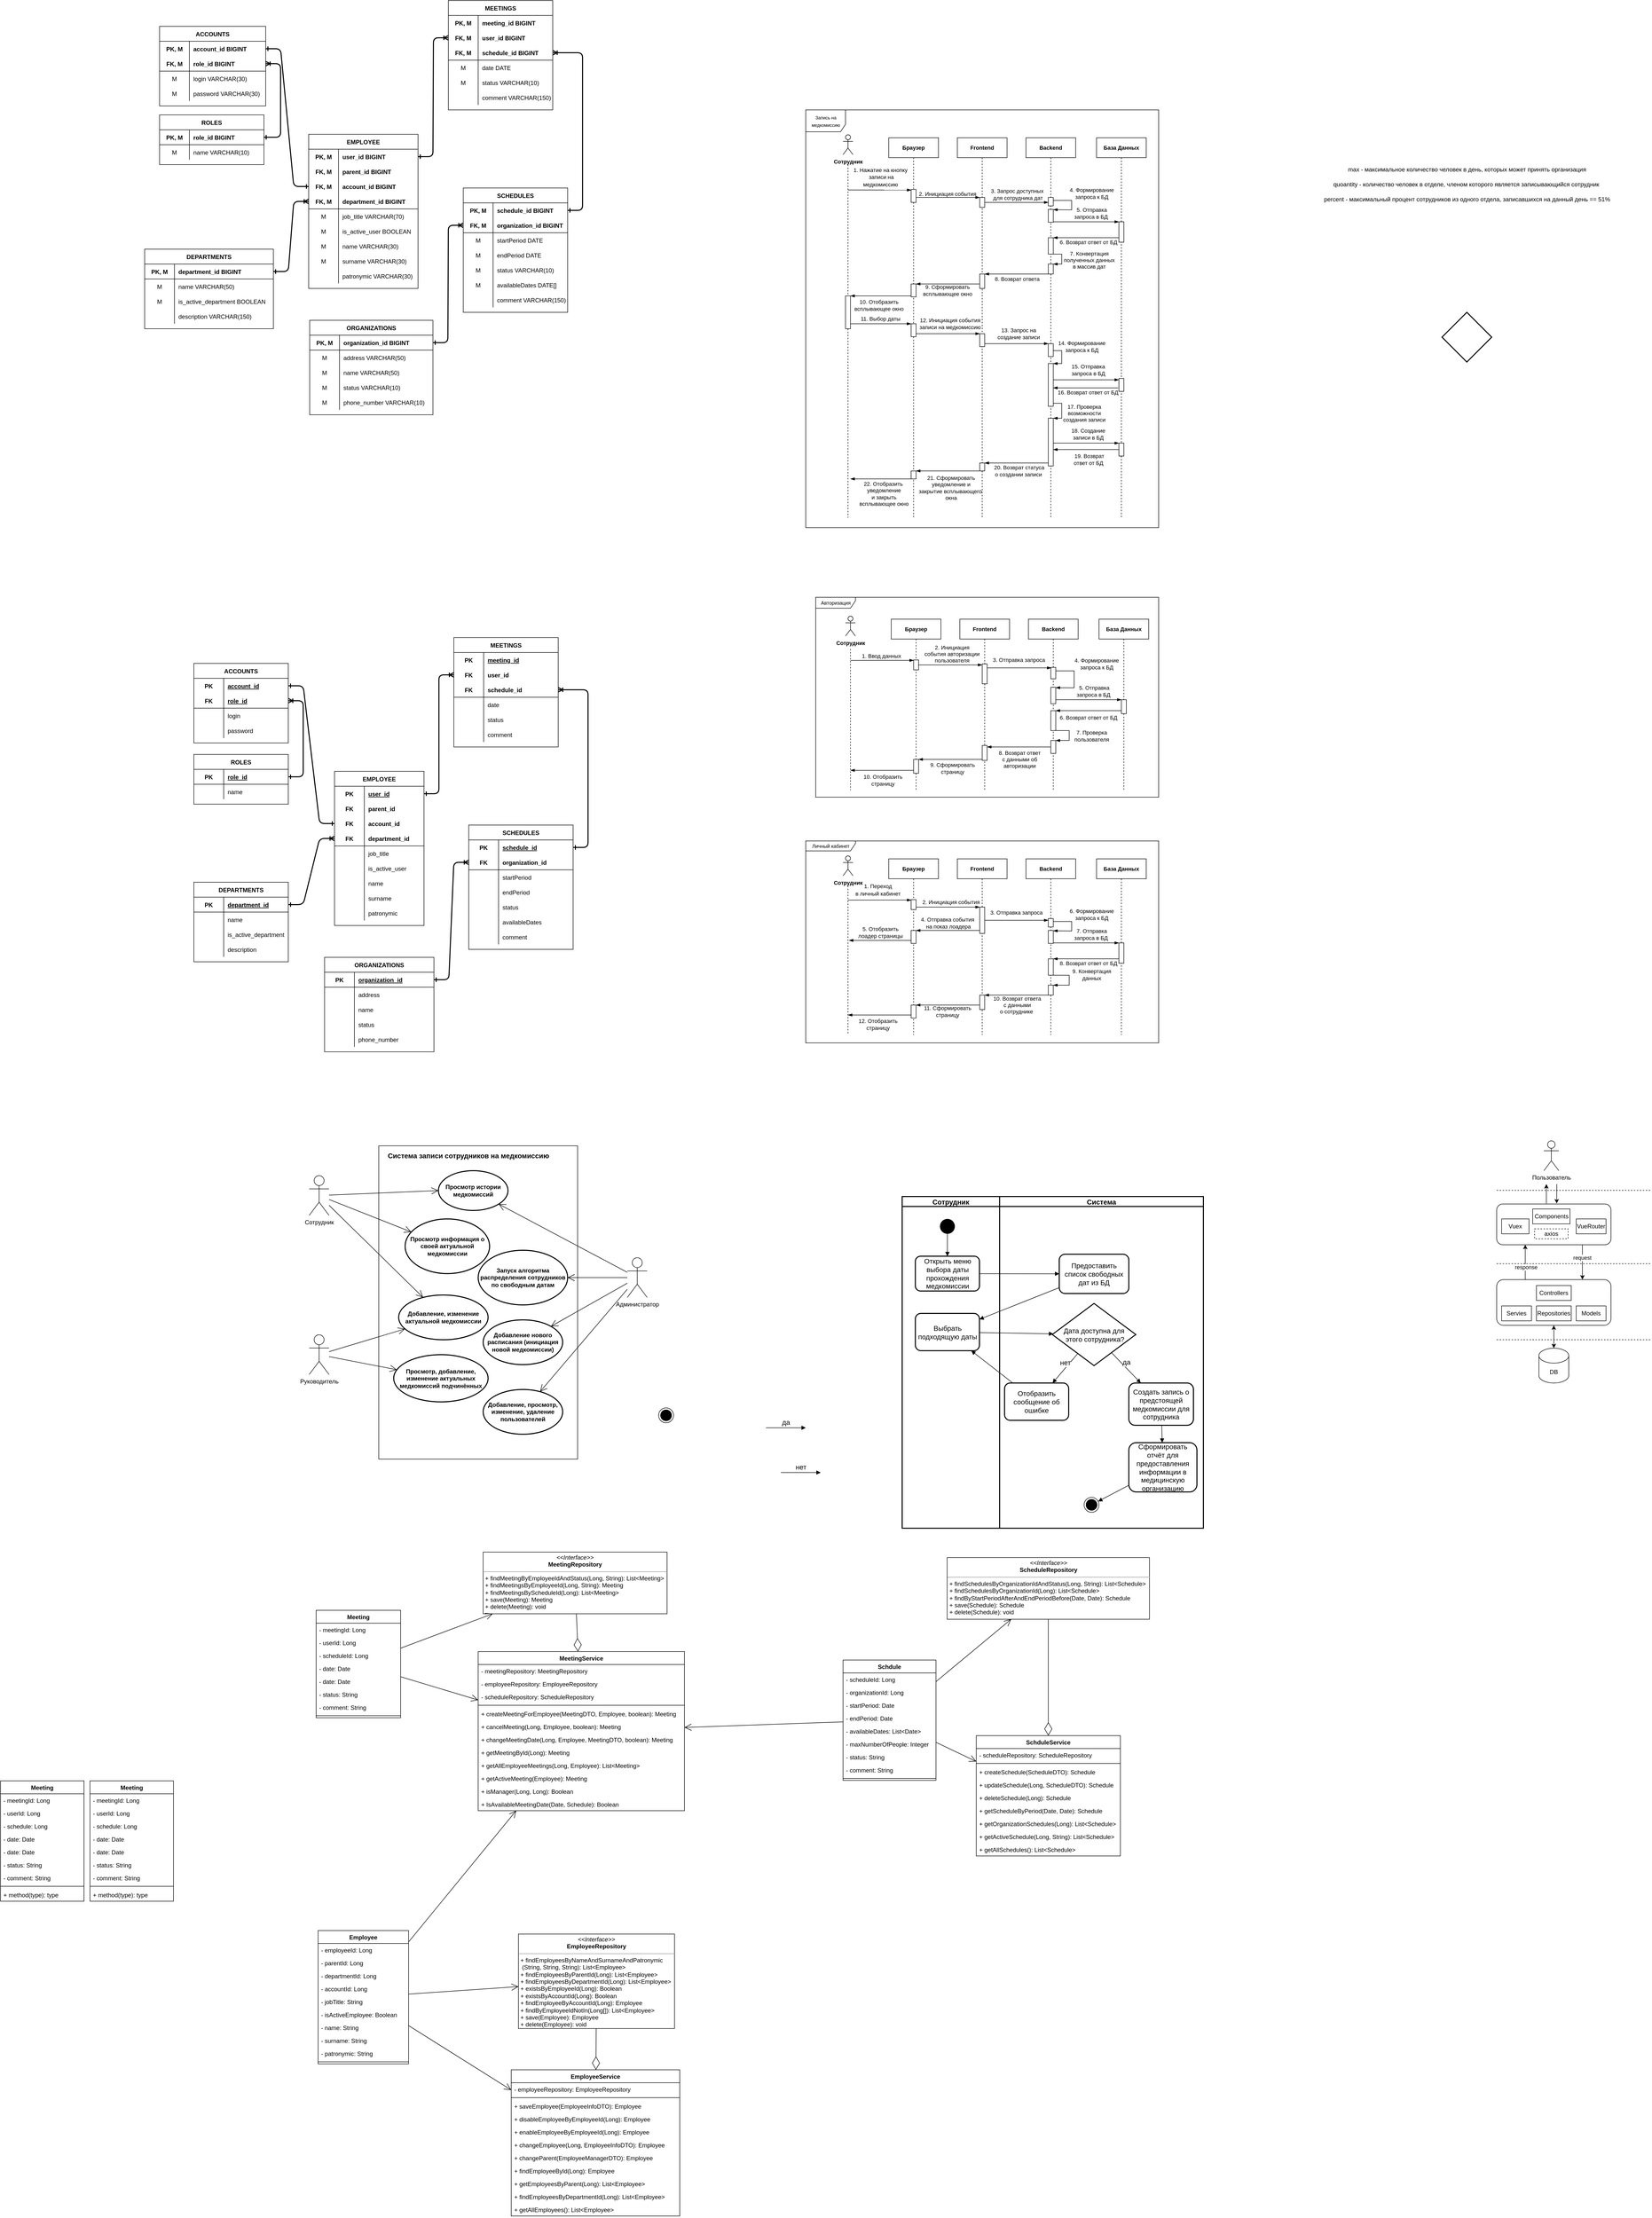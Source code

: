 <mxfile version="13.9.9" type="device"><diagram id="ElhakjllppXlkZCJbJTX" name="database"><mxGraphModel dx="1686" dy="2575" grid="0" gridSize="10" guides="1" tooltips="1" connect="1" arrows="1" fold="1" page="0" pageScale="1" pageWidth="827" pageHeight="1169" math="0" shadow="0"><root><mxCell id="0"/><mxCell id="1" parent="0"/><mxCell id="yCAIWygXf06yg3r5KjNy-1" value="EMPLOYEE" style="shape=table;startSize=30;container=1;collapsible=1;childLayout=tableLayout;fixedRows=1;rowLines=0;fontStyle=1;align=center;resizeLast=1;perimeterSpacing=0;strokeWidth=1;" parent="1" vertex="1"><mxGeometry x="-108" y="-130" width="180" height="310" as="geometry"/></mxCell><mxCell id="yCAIWygXf06yg3r5KjNy-2" value="" style="shape=partialRectangle;collapsible=0;dropTarget=0;pointerEvents=0;fillColor=none;top=0;left=0;bottom=0;right=0;points=[[0,0.5],[1,0.5]];portConstraint=eastwest;" parent="yCAIWygXf06yg3r5KjNy-1" vertex="1"><mxGeometry y="30" width="180" height="30" as="geometry"/></mxCell><mxCell id="yCAIWygXf06yg3r5KjNy-3" value="PK" style="shape=partialRectangle;connectable=0;fillColor=none;top=0;left=0;bottom=0;right=0;fontStyle=1;overflow=hidden;" parent="yCAIWygXf06yg3r5KjNy-2" vertex="1"><mxGeometry width="60" height="30" as="geometry"/></mxCell><mxCell id="yCAIWygXf06yg3r5KjNy-4" value="user_id" style="shape=partialRectangle;connectable=0;fillColor=none;top=0;left=0;bottom=0;right=0;align=left;spacingLeft=6;fontStyle=5;overflow=hidden;" parent="yCAIWygXf06yg3r5KjNy-2" vertex="1"><mxGeometry x="60" width="120" height="30" as="geometry"/></mxCell><mxCell id="yCAIWygXf06yg3r5KjNy-123" value="" style="shape=partialRectangle;collapsible=0;dropTarget=0;pointerEvents=0;fillColor=none;top=0;left=0;bottom=0;right=0;points=[[0,0.5],[1,0.5]];portConstraint=eastwest;" parent="yCAIWygXf06yg3r5KjNy-1" vertex="1"><mxGeometry y="60" width="180" height="30" as="geometry"/></mxCell><mxCell id="yCAIWygXf06yg3r5KjNy-124" value="FK" style="shape=partialRectangle;connectable=0;fillColor=none;top=0;left=0;bottom=0;right=0;fontStyle=1;overflow=hidden;" parent="yCAIWygXf06yg3r5KjNy-123" vertex="1"><mxGeometry width="60" height="30" as="geometry"/></mxCell><mxCell id="yCAIWygXf06yg3r5KjNy-125" value="parent_id" style="shape=partialRectangle;connectable=0;fillColor=none;top=0;left=0;bottom=0;right=0;align=left;spacingLeft=6;fontStyle=1;overflow=hidden;" parent="yCAIWygXf06yg3r5KjNy-123" vertex="1"><mxGeometry x="60" width="120" height="30" as="geometry"/></mxCell><mxCell id="Wxpy8eTUfWwc-EZ-sTIg-1" value="" style="shape=partialRectangle;collapsible=0;dropTarget=0;pointerEvents=0;fillColor=none;top=0;left=0;bottom=0;right=0;points=[[0,0.5],[1,0.5]];portConstraint=eastwest;" parent="yCAIWygXf06yg3r5KjNy-1" vertex="1"><mxGeometry y="90" width="180" height="30" as="geometry"/></mxCell><mxCell id="Wxpy8eTUfWwc-EZ-sTIg-2" value="FK" style="shape=partialRectangle;connectable=0;fillColor=none;top=0;left=0;bottom=0;right=0;fontStyle=1;overflow=hidden;" parent="Wxpy8eTUfWwc-EZ-sTIg-1" vertex="1"><mxGeometry width="60" height="30" as="geometry"/></mxCell><mxCell id="Wxpy8eTUfWwc-EZ-sTIg-3" value="account_id" style="shape=partialRectangle;connectable=0;fillColor=none;top=0;left=0;bottom=0;right=0;align=left;spacingLeft=6;fontStyle=1;overflow=hidden;" parent="Wxpy8eTUfWwc-EZ-sTIg-1" vertex="1"><mxGeometry x="60" width="120" height="30" as="geometry"/></mxCell><mxCell id="yCAIWygXf06yg3r5KjNy-135" value="" style="shape=partialRectangle;collapsible=0;dropTarget=0;pointerEvents=0;fillColor=none;top=0;left=0;bottom=0;right=0;points=[[0,0.5],[1,0.5]];portConstraint=eastwest;" parent="yCAIWygXf06yg3r5KjNy-1" vertex="1"><mxGeometry y="120" width="180" height="30" as="geometry"/></mxCell><mxCell id="yCAIWygXf06yg3r5KjNy-136" value="FK" style="shape=partialRectangle;connectable=0;fillColor=none;top=0;left=0;bottom=0;right=0;fontStyle=1;overflow=hidden;" parent="yCAIWygXf06yg3r5KjNy-135" vertex="1"><mxGeometry width="60" height="30" as="geometry"/></mxCell><mxCell id="yCAIWygXf06yg3r5KjNy-137" value="department_id" style="shape=partialRectangle;connectable=0;fillColor=none;top=0;left=0;bottom=0;right=0;align=left;spacingLeft=6;fontStyle=1;overflow=hidden;" parent="yCAIWygXf06yg3r5KjNy-135" vertex="1"><mxGeometry x="60" width="120" height="30" as="geometry"/></mxCell><mxCell id="yCAIWygXf06yg3r5KjNy-8" value="" style="shape=partialRectangle;collapsible=0;dropTarget=0;pointerEvents=0;fillColor=none;top=1;left=0;bottom=0;right=0;points=[[0,0.5],[1,0.5]];portConstraint=eastwest;strokeWidth=1;" parent="yCAIWygXf06yg3r5KjNy-1" vertex="1"><mxGeometry y="150" width="180" height="30" as="geometry"/></mxCell><mxCell id="yCAIWygXf06yg3r5KjNy-9" value="" style="shape=partialRectangle;connectable=0;fillColor=none;top=0;left=0;bottom=0;right=0;editable=1;overflow=hidden;" parent="yCAIWygXf06yg3r5KjNy-8" vertex="1"><mxGeometry width="60" height="30" as="geometry"/></mxCell><mxCell id="yCAIWygXf06yg3r5KjNy-10" value="job_title" style="shape=partialRectangle;connectable=0;fillColor=none;top=0;left=0;bottom=0;right=0;align=left;spacingLeft=6;overflow=hidden;" parent="yCAIWygXf06yg3r5KjNy-8" vertex="1"><mxGeometry x="60" width="120" height="30" as="geometry"/></mxCell><mxCell id="yCAIWygXf06yg3r5KjNy-138" value="" style="shape=partialRectangle;collapsible=0;dropTarget=0;pointerEvents=0;fillColor=none;top=0;left=0;bottom=0;right=0;points=[[0,0.5],[1,0.5]];portConstraint=eastwest;strokeWidth=1;" parent="yCAIWygXf06yg3r5KjNy-1" vertex="1"><mxGeometry y="180" width="180" height="30" as="geometry"/></mxCell><mxCell id="yCAIWygXf06yg3r5KjNy-139" value="" style="shape=partialRectangle;connectable=0;fillColor=none;top=0;left=0;bottom=0;right=0;editable=1;overflow=hidden;" parent="yCAIWygXf06yg3r5KjNy-138" vertex="1"><mxGeometry width="60" height="30" as="geometry"/></mxCell><mxCell id="yCAIWygXf06yg3r5KjNy-140" value="is_active_user" style="shape=partialRectangle;connectable=0;fillColor=none;top=0;left=0;bottom=0;right=0;align=left;spacingLeft=6;overflow=hidden;" parent="yCAIWygXf06yg3r5KjNy-138" vertex="1"><mxGeometry x="60" width="120" height="30" as="geometry"/></mxCell><mxCell id="yCAIWygXf06yg3r5KjNy-11" value="" style="shape=partialRectangle;collapsible=0;dropTarget=0;pointerEvents=0;fillColor=none;top=0;left=0;bottom=0;right=0;points=[[0,0.5],[1,0.5]];portConstraint=eastwest;" parent="yCAIWygXf06yg3r5KjNy-1" vertex="1"><mxGeometry y="210" width="180" height="30" as="geometry"/></mxCell><mxCell id="yCAIWygXf06yg3r5KjNy-12" value="" style="shape=partialRectangle;connectable=0;fillColor=none;top=0;left=0;bottom=0;right=0;editable=1;overflow=hidden;" parent="yCAIWygXf06yg3r5KjNy-11" vertex="1"><mxGeometry width="60" height="30" as="geometry"/></mxCell><mxCell id="yCAIWygXf06yg3r5KjNy-13" value="name" style="shape=partialRectangle;connectable=0;fillColor=none;top=0;left=0;bottom=0;right=0;align=left;spacingLeft=6;overflow=hidden;" parent="yCAIWygXf06yg3r5KjNy-11" vertex="1"><mxGeometry x="60" width="120" height="30" as="geometry"/></mxCell><mxCell id="yCAIWygXf06yg3r5KjNy-14" value="" style="shape=partialRectangle;collapsible=0;dropTarget=0;pointerEvents=0;fillColor=none;top=0;left=0;bottom=0;right=0;points=[[0,0.5],[1,0.5]];portConstraint=eastwest;" parent="yCAIWygXf06yg3r5KjNy-1" vertex="1"><mxGeometry y="240" width="180" height="30" as="geometry"/></mxCell><mxCell id="yCAIWygXf06yg3r5KjNy-15" value="" style="shape=partialRectangle;connectable=0;fillColor=none;top=0;left=0;bottom=0;right=0;editable=1;overflow=hidden;" parent="yCAIWygXf06yg3r5KjNy-14" vertex="1"><mxGeometry width="60" height="30" as="geometry"/></mxCell><mxCell id="yCAIWygXf06yg3r5KjNy-16" value="surname" style="shape=partialRectangle;connectable=0;fillColor=none;top=0;left=0;bottom=0;right=0;align=left;spacingLeft=6;overflow=hidden;" parent="yCAIWygXf06yg3r5KjNy-14" vertex="1"><mxGeometry x="60" width="120" height="30" as="geometry"/></mxCell><mxCell id="yCAIWygXf06yg3r5KjNy-17" value="" style="shape=partialRectangle;collapsible=0;dropTarget=0;pointerEvents=0;fillColor=none;top=0;left=0;bottom=0;right=0;points=[[0,0.5],[1,0.5]];portConstraint=eastwest;" parent="yCAIWygXf06yg3r5KjNy-1" vertex="1"><mxGeometry y="270" width="180" height="30" as="geometry"/></mxCell><mxCell id="yCAIWygXf06yg3r5KjNy-18" value="" style="shape=partialRectangle;connectable=0;fillColor=none;top=0;left=0;bottom=0;right=0;editable=1;overflow=hidden;" parent="yCAIWygXf06yg3r5KjNy-17" vertex="1"><mxGeometry width="60" height="30" as="geometry"/></mxCell><mxCell id="yCAIWygXf06yg3r5KjNy-19" value="patronymic" style="shape=partialRectangle;connectable=0;fillColor=none;top=0;left=0;bottom=0;right=0;align=left;spacingLeft=6;overflow=hidden;" parent="yCAIWygXf06yg3r5KjNy-17" vertex="1"><mxGeometry x="60" width="120" height="30" as="geometry"/></mxCell><mxCell id="yCAIWygXf06yg3r5KjNy-20" value="MEETINGS" style="shape=table;startSize=30;container=1;collapsible=1;childLayout=tableLayout;fixedRows=1;rowLines=0;fontStyle=1;align=center;resizeLast=1;" parent="1" vertex="1"><mxGeometry x="132" y="-399" width="210" height="220" as="geometry"/></mxCell><mxCell id="yCAIWygXf06yg3r5KjNy-21" value="" style="shape=partialRectangle;collapsible=0;dropTarget=0;pointerEvents=0;fillColor=none;top=0;left=0;bottom=0;right=0;points=[[0,0.5],[1,0.5]];portConstraint=eastwest;" parent="yCAIWygXf06yg3r5KjNy-20" vertex="1"><mxGeometry y="30" width="210" height="30" as="geometry"/></mxCell><mxCell id="yCAIWygXf06yg3r5KjNy-22" value="PK" style="shape=partialRectangle;connectable=0;fillColor=none;top=0;left=0;bottom=0;right=0;fontStyle=1;overflow=hidden;" parent="yCAIWygXf06yg3r5KjNy-21" vertex="1"><mxGeometry width="60" height="30" as="geometry"/></mxCell><mxCell id="yCAIWygXf06yg3r5KjNy-23" value="meeting_id" style="shape=partialRectangle;connectable=0;fillColor=none;top=0;left=0;bottom=0;right=0;align=left;spacingLeft=6;fontStyle=5;overflow=hidden;" parent="yCAIWygXf06yg3r5KjNy-21" vertex="1"><mxGeometry x="60" width="150" height="30" as="geometry"/></mxCell><mxCell id="yCAIWygXf06yg3r5KjNy-39" value="" style="shape=partialRectangle;collapsible=0;dropTarget=0;pointerEvents=0;fillColor=none;top=0;left=0;bottom=0;right=0;points=[[0,0.5],[1,0.5]];portConstraint=eastwest;" parent="yCAIWygXf06yg3r5KjNy-20" vertex="1"><mxGeometry y="60" width="210" height="30" as="geometry"/></mxCell><mxCell id="yCAIWygXf06yg3r5KjNy-40" value="FK" style="shape=partialRectangle;connectable=0;fillColor=none;top=0;left=0;bottom=0;right=0;fontStyle=1;overflow=hidden;" parent="yCAIWygXf06yg3r5KjNy-39" vertex="1"><mxGeometry width="60" height="30" as="geometry"/></mxCell><mxCell id="yCAIWygXf06yg3r5KjNy-41" value="user_id" style="shape=partialRectangle;connectable=0;fillColor=none;top=0;left=0;bottom=0;right=0;align=left;spacingLeft=6;fontStyle=1;overflow=hidden;" parent="yCAIWygXf06yg3r5KjNy-39" vertex="1"><mxGeometry x="60" width="150" height="30" as="geometry"/></mxCell><mxCell id="yCAIWygXf06yg3r5KjNy-24" value="" style="shape=partialRectangle;collapsible=0;dropTarget=0;pointerEvents=0;fillColor=none;top=0;left=0;bottom=1;right=0;points=[[0,0.5],[1,0.5]];portConstraint=eastwest;" parent="yCAIWygXf06yg3r5KjNy-20" vertex="1"><mxGeometry y="90" width="210" height="30" as="geometry"/></mxCell><mxCell id="yCAIWygXf06yg3r5KjNy-25" value="FK" style="shape=partialRectangle;connectable=0;fillColor=none;top=0;left=0;bottom=0;right=0;fontStyle=1;overflow=hidden;" parent="yCAIWygXf06yg3r5KjNy-24" vertex="1"><mxGeometry width="60" height="30" as="geometry"/></mxCell><mxCell id="yCAIWygXf06yg3r5KjNy-26" value="schedule_id" style="shape=partialRectangle;connectable=0;fillColor=none;top=0;left=0;bottom=0;right=0;align=left;spacingLeft=6;fontStyle=1;overflow=hidden;" parent="yCAIWygXf06yg3r5KjNy-24" vertex="1"><mxGeometry x="60" width="150" height="30" as="geometry"/></mxCell><mxCell id="yCAIWygXf06yg3r5KjNy-27" value="" style="shape=partialRectangle;collapsible=0;dropTarget=0;pointerEvents=0;fillColor=none;top=0;left=0;bottom=0;right=0;points=[[0,0.5],[1,0.5]];portConstraint=eastwest;" parent="yCAIWygXf06yg3r5KjNy-20" vertex="1"><mxGeometry y="120" width="210" height="30" as="geometry"/></mxCell><mxCell id="yCAIWygXf06yg3r5KjNy-28" value="" style="shape=partialRectangle;connectable=0;fillColor=none;top=0;left=0;bottom=0;right=0;editable=1;overflow=hidden;" parent="yCAIWygXf06yg3r5KjNy-27" vertex="1"><mxGeometry width="60" height="30" as="geometry"/></mxCell><mxCell id="yCAIWygXf06yg3r5KjNy-29" value="date" style="shape=partialRectangle;connectable=0;fillColor=none;top=0;left=0;bottom=0;right=0;align=left;spacingLeft=6;overflow=hidden;" parent="yCAIWygXf06yg3r5KjNy-27" vertex="1"><mxGeometry x="60" width="150" height="30" as="geometry"/></mxCell><mxCell id="P8f1HOPza4gedOwbfqDF-29" value="" style="shape=partialRectangle;collapsible=0;dropTarget=0;pointerEvents=0;fillColor=none;top=0;left=0;bottom=0;right=0;points=[[0,0.5],[1,0.5]];portConstraint=eastwest;" parent="yCAIWygXf06yg3r5KjNy-20" vertex="1"><mxGeometry y="150" width="210" height="30" as="geometry"/></mxCell><mxCell id="P8f1HOPza4gedOwbfqDF-30" value="" style="shape=partialRectangle;connectable=0;fillColor=none;top=0;left=0;bottom=0;right=0;editable=1;overflow=hidden;" parent="P8f1HOPza4gedOwbfqDF-29" vertex="1"><mxGeometry width="60" height="30" as="geometry"/></mxCell><mxCell id="P8f1HOPza4gedOwbfqDF-31" value="status" style="shape=partialRectangle;connectable=0;fillColor=none;top=0;left=0;bottom=0;right=0;align=left;spacingLeft=6;overflow=hidden;" parent="P8f1HOPza4gedOwbfqDF-29" vertex="1"><mxGeometry x="60" width="150" height="30" as="geometry"/></mxCell><mxCell id="yCAIWygXf06yg3r5KjNy-33" value="" style="shape=partialRectangle;collapsible=0;dropTarget=0;pointerEvents=0;fillColor=none;top=0;left=0;bottom=0;right=0;points=[[0,0.5],[1,0.5]];portConstraint=eastwest;" parent="yCAIWygXf06yg3r5KjNy-20" vertex="1"><mxGeometry y="180" width="210" height="30" as="geometry"/></mxCell><mxCell id="yCAIWygXf06yg3r5KjNy-34" value="" style="shape=partialRectangle;connectable=0;fillColor=none;top=0;left=0;bottom=0;right=0;editable=1;overflow=hidden;" parent="yCAIWygXf06yg3r5KjNy-33" vertex="1"><mxGeometry width="60" height="30" as="geometry"/></mxCell><mxCell id="yCAIWygXf06yg3r5KjNy-35" value="comment" style="shape=partialRectangle;connectable=0;fillColor=none;top=0;left=0;bottom=0;right=0;align=left;spacingLeft=6;overflow=hidden;" parent="yCAIWygXf06yg3r5KjNy-33" vertex="1"><mxGeometry x="60" width="150" height="30" as="geometry"/></mxCell><mxCell id="yCAIWygXf06yg3r5KjNy-51" value="ORGANIZATIONS" style="shape=table;startSize=30;container=1;collapsible=1;childLayout=tableLayout;fixedRows=1;rowLines=0;fontStyle=1;align=center;resizeLast=1;" parent="1" vertex="1"><mxGeometry x="-128" y="244" width="220" height="190" as="geometry"/></mxCell><mxCell id="yCAIWygXf06yg3r5KjNy-55" value="" style="shape=partialRectangle;collapsible=0;dropTarget=0;pointerEvents=0;fillColor=none;top=0;left=0;bottom=1;right=0;points=[[0,0.5],[1,0.5]];portConstraint=eastwest;" parent="yCAIWygXf06yg3r5KjNy-51" vertex="1"><mxGeometry y="30" width="220" height="30" as="geometry"/></mxCell><mxCell id="yCAIWygXf06yg3r5KjNy-56" value="PK" style="shape=partialRectangle;connectable=0;fillColor=none;top=0;left=0;bottom=0;right=0;fontStyle=1;overflow=hidden;" parent="yCAIWygXf06yg3r5KjNy-55" vertex="1"><mxGeometry width="60" height="30" as="geometry"/></mxCell><mxCell id="yCAIWygXf06yg3r5KjNy-57" value="organization_id" style="shape=partialRectangle;connectable=0;fillColor=none;top=0;left=0;bottom=0;right=0;align=left;spacingLeft=6;fontStyle=5;overflow=hidden;" parent="yCAIWygXf06yg3r5KjNy-55" vertex="1"><mxGeometry x="60" width="160" height="30" as="geometry"/></mxCell><mxCell id="yCAIWygXf06yg3r5KjNy-58" value="" style="shape=partialRectangle;collapsible=0;dropTarget=0;pointerEvents=0;fillColor=none;top=0;left=0;bottom=0;right=0;points=[[0,0.5],[1,0.5]];portConstraint=eastwest;" parent="yCAIWygXf06yg3r5KjNy-51" vertex="1"><mxGeometry y="60" width="220" height="30" as="geometry"/></mxCell><mxCell id="yCAIWygXf06yg3r5KjNy-59" value="" style="shape=partialRectangle;connectable=0;fillColor=none;top=0;left=0;bottom=0;right=0;editable=1;overflow=hidden;" parent="yCAIWygXf06yg3r5KjNy-58" vertex="1"><mxGeometry width="60" height="30" as="geometry"/></mxCell><mxCell id="yCAIWygXf06yg3r5KjNy-60" value="address" style="shape=partialRectangle;connectable=0;fillColor=none;top=0;left=0;bottom=0;right=0;align=left;spacingLeft=6;overflow=hidden;" parent="yCAIWygXf06yg3r5KjNy-58" vertex="1"><mxGeometry x="60" width="160" height="30" as="geometry"/></mxCell><mxCell id="yCAIWygXf06yg3r5KjNy-61" value="" style="shape=partialRectangle;collapsible=0;dropTarget=0;pointerEvents=0;fillColor=none;top=0;left=0;bottom=0;right=0;points=[[0,0.5],[1,0.5]];portConstraint=eastwest;" parent="yCAIWygXf06yg3r5KjNy-51" vertex="1"><mxGeometry y="90" width="220" height="30" as="geometry"/></mxCell><mxCell id="yCAIWygXf06yg3r5KjNy-62" value="" style="shape=partialRectangle;connectable=0;fillColor=none;top=0;left=0;bottom=0;right=0;editable=1;overflow=hidden;" parent="yCAIWygXf06yg3r5KjNy-61" vertex="1"><mxGeometry width="60" height="30" as="geometry"/></mxCell><mxCell id="yCAIWygXf06yg3r5KjNy-63" value="name" style="shape=partialRectangle;connectable=0;fillColor=none;top=0;left=0;bottom=0;right=0;align=left;spacingLeft=6;overflow=hidden;" parent="yCAIWygXf06yg3r5KjNy-61" vertex="1"><mxGeometry x="60" width="160" height="30" as="geometry"/></mxCell><mxCell id="yCAIWygXf06yg3r5KjNy-64" value="" style="shape=partialRectangle;collapsible=0;dropTarget=0;pointerEvents=0;fillColor=none;top=0;left=0;bottom=0;right=0;points=[[0,0.5],[1,0.5]];portConstraint=eastwest;" parent="yCAIWygXf06yg3r5KjNy-51" vertex="1"><mxGeometry y="120" width="220" height="30" as="geometry"/></mxCell><mxCell id="yCAIWygXf06yg3r5KjNy-65" value="" style="shape=partialRectangle;connectable=0;fillColor=none;top=0;left=0;bottom=0;right=0;editable=1;overflow=hidden;" parent="yCAIWygXf06yg3r5KjNy-64" vertex="1"><mxGeometry width="60" height="30" as="geometry"/></mxCell><mxCell id="yCAIWygXf06yg3r5KjNy-66" value="status" style="shape=partialRectangle;connectable=0;fillColor=none;top=0;left=0;bottom=0;right=0;align=left;spacingLeft=6;overflow=hidden;" parent="yCAIWygXf06yg3r5KjNy-64" vertex="1"><mxGeometry x="60" width="160" height="30" as="geometry"/></mxCell><mxCell id="yCAIWygXf06yg3r5KjNy-73" value="" style="shape=partialRectangle;collapsible=0;dropTarget=0;pointerEvents=0;fillColor=none;top=0;left=0;bottom=0;right=0;points=[[0,0.5],[1,0.5]];portConstraint=eastwest;" parent="yCAIWygXf06yg3r5KjNy-51" vertex="1"><mxGeometry y="150" width="220" height="30" as="geometry"/></mxCell><mxCell id="yCAIWygXf06yg3r5KjNy-74" value="" style="shape=partialRectangle;connectable=0;fillColor=none;top=0;left=0;bottom=0;right=0;editable=1;overflow=hidden;" parent="yCAIWygXf06yg3r5KjNy-73" vertex="1"><mxGeometry width="60" height="30" as="geometry"/></mxCell><mxCell id="yCAIWygXf06yg3r5KjNy-75" value="phone_number" style="shape=partialRectangle;connectable=0;fillColor=none;top=0;left=0;bottom=0;right=0;align=left;spacingLeft=6;overflow=hidden;" parent="yCAIWygXf06yg3r5KjNy-73" vertex="1"><mxGeometry x="60" width="160" height="30" as="geometry"/></mxCell><mxCell id="yCAIWygXf06yg3r5KjNy-117" value="" style="edgeStyle=entityRelationEdgeStyle;fontSize=12;html=1;endArrow=ERone;startArrow=ERoneToMany;endFill=0;strokeWidth=2;" parent="1" source="P8f1HOPza4gedOwbfqDF-14" target="yCAIWygXf06yg3r5KjNy-55" edge="1"><mxGeometry width="100" height="100" relative="1" as="geometry"><mxPoint x="490.0" y="45.0" as="sourcePoint"/><mxPoint x="630" y="370" as="targetPoint"/></mxGeometry></mxCell><mxCell id="yCAIWygXf06yg3r5KjNy-118" value="" style="edgeStyle=entityRelationEdgeStyle;fontSize=12;html=1;endArrow=ERoneToMany;startArrow=ERone;endFill=0;startFill=0;strokeWidth=2;" parent="1" source="yCAIWygXf06yg3r5KjNy-2" target="yCAIWygXf06yg3r5KjNy-39" edge="1"><mxGeometry width="100" height="100" relative="1" as="geometry"><mxPoint x="310" y="-110" as="sourcePoint"/><mxPoint x="440" y="-300" as="targetPoint"/></mxGeometry></mxCell><mxCell id="P8f1HOPza4gedOwbfqDF-4" value="SCHEDULES" style="shape=table;startSize=30;container=1;collapsible=1;childLayout=tableLayout;fixedRows=1;rowLines=0;fontStyle=1;align=center;resizeLast=1;" parent="1" vertex="1"><mxGeometry x="162" y="-22" width="210" height="250.0" as="geometry"/></mxCell><mxCell id="P8f1HOPza4gedOwbfqDF-5" value="" style="shape=partialRectangle;collapsible=0;dropTarget=0;pointerEvents=0;fillColor=none;top=0;left=0;bottom=0;right=0;points=[[0,0.5],[1,0.5]];portConstraint=eastwest;" parent="P8f1HOPza4gedOwbfqDF-4" vertex="1"><mxGeometry y="30" width="210" height="30" as="geometry"/></mxCell><mxCell id="P8f1HOPza4gedOwbfqDF-6" value="PK" style="shape=partialRectangle;connectable=0;fillColor=none;top=0;left=0;bottom=0;right=0;fontStyle=1;overflow=hidden;" parent="P8f1HOPza4gedOwbfqDF-5" vertex="1"><mxGeometry width="60" height="30" as="geometry"/></mxCell><mxCell id="P8f1HOPza4gedOwbfqDF-7" value="schedule_id" style="shape=partialRectangle;connectable=0;fillColor=none;top=0;left=0;bottom=0;right=0;align=left;spacingLeft=6;fontStyle=5;overflow=hidden;" parent="P8f1HOPza4gedOwbfqDF-5" vertex="1"><mxGeometry x="60" width="150" height="30" as="geometry"/></mxCell><mxCell id="P8f1HOPza4gedOwbfqDF-14" value="" style="shape=partialRectangle;collapsible=0;dropTarget=0;pointerEvents=0;fillColor=none;top=0;left=0;bottom=1;right=0;points=[[0,0.5],[1,0.5]];portConstraint=eastwest;" parent="P8f1HOPza4gedOwbfqDF-4" vertex="1"><mxGeometry y="60" width="210" height="30" as="geometry"/></mxCell><mxCell id="P8f1HOPza4gedOwbfqDF-15" value="FK" style="shape=partialRectangle;connectable=0;fillColor=none;top=0;left=0;bottom=0;right=0;fontStyle=1;overflow=hidden;" parent="P8f1HOPza4gedOwbfqDF-14" vertex="1"><mxGeometry width="60" height="30" as="geometry"/></mxCell><mxCell id="P8f1HOPza4gedOwbfqDF-16" value="organization_id" style="shape=partialRectangle;connectable=0;fillColor=none;top=0;left=0;bottom=0;right=0;align=left;spacingLeft=6;fontStyle=1;overflow=hidden;" parent="P8f1HOPza4gedOwbfqDF-14" vertex="1"><mxGeometry x="60" width="150" height="30" as="geometry"/></mxCell><mxCell id="P8f1HOPza4gedOwbfqDF-17" value="" style="shape=partialRectangle;collapsible=0;dropTarget=0;pointerEvents=0;fillColor=none;top=0;left=0;bottom=0;right=0;points=[[0,0.5],[1,0.5]];portConstraint=eastwest;" parent="P8f1HOPza4gedOwbfqDF-4" vertex="1"><mxGeometry y="90" width="210" height="30" as="geometry"/></mxCell><mxCell id="P8f1HOPza4gedOwbfqDF-18" value="" style="shape=partialRectangle;connectable=0;fillColor=none;top=0;left=0;bottom=0;right=0;editable=1;overflow=hidden;" parent="P8f1HOPza4gedOwbfqDF-17" vertex="1"><mxGeometry width="60" height="30" as="geometry"/></mxCell><mxCell id="P8f1HOPza4gedOwbfqDF-19" value="startPeriod" style="shape=partialRectangle;connectable=0;fillColor=none;top=0;left=0;bottom=0;right=0;align=left;spacingLeft=6;overflow=hidden;" parent="P8f1HOPza4gedOwbfqDF-17" vertex="1"><mxGeometry x="60" width="150" height="30" as="geometry"/></mxCell><mxCell id="P8f1HOPza4gedOwbfqDF-20" value="" style="shape=partialRectangle;collapsible=0;dropTarget=0;pointerEvents=0;fillColor=none;top=0;left=0;bottom=0;right=0;points=[[0,0.5],[1,0.5]];portConstraint=eastwest;" parent="P8f1HOPza4gedOwbfqDF-4" vertex="1"><mxGeometry y="120" width="210" height="30" as="geometry"/></mxCell><mxCell id="P8f1HOPza4gedOwbfqDF-21" value="" style="shape=partialRectangle;connectable=0;fillColor=none;top=0;left=0;bottom=0;right=0;editable=1;overflow=hidden;" parent="P8f1HOPza4gedOwbfqDF-20" vertex="1"><mxGeometry width="60" height="30" as="geometry"/></mxCell><mxCell id="P8f1HOPza4gedOwbfqDF-22" value="endPeriod" style="shape=partialRectangle;connectable=0;fillColor=none;top=0;left=0;bottom=0;right=0;align=left;spacingLeft=6;overflow=hidden;" parent="P8f1HOPza4gedOwbfqDF-20" vertex="1"><mxGeometry x="60" width="150" height="30" as="geometry"/></mxCell><mxCell id="P8f1HOPza4gedOwbfqDF-26" value="" style="shape=partialRectangle;collapsible=0;dropTarget=0;pointerEvents=0;fillColor=none;top=0;left=0;bottom=0;right=0;points=[[0,0.5],[1,0.5]];portConstraint=eastwest;" parent="P8f1HOPza4gedOwbfqDF-4" vertex="1"><mxGeometry y="150" width="210" height="30" as="geometry"/></mxCell><mxCell id="P8f1HOPza4gedOwbfqDF-27" value="" style="shape=partialRectangle;connectable=0;fillColor=none;top=0;left=0;bottom=0;right=0;editable=1;overflow=hidden;" parent="P8f1HOPza4gedOwbfqDF-26" vertex="1"><mxGeometry width="60" height="30" as="geometry"/></mxCell><mxCell id="P8f1HOPza4gedOwbfqDF-28" value="status" style="shape=partialRectangle;connectable=0;fillColor=none;top=0;left=0;bottom=0;right=0;align=left;spacingLeft=6;overflow=hidden;" parent="P8f1HOPza4gedOwbfqDF-26" vertex="1"><mxGeometry x="60" width="150" height="30" as="geometry"/></mxCell><mxCell id="P8f1HOPza4gedOwbfqDF-32" value="" style="shape=partialRectangle;collapsible=0;dropTarget=0;pointerEvents=0;fillColor=none;top=0;left=0;bottom=0;right=0;points=[[0,0.5],[1,0.5]];portConstraint=eastwest;" parent="P8f1HOPza4gedOwbfqDF-4" vertex="1"><mxGeometry y="180" width="210" height="30" as="geometry"/></mxCell><mxCell id="P8f1HOPza4gedOwbfqDF-33" value="" style="shape=partialRectangle;connectable=0;fillColor=none;top=0;left=0;bottom=0;right=0;editable=1;overflow=hidden;" parent="P8f1HOPza4gedOwbfqDF-32" vertex="1"><mxGeometry width="60" height="30" as="geometry"/></mxCell><mxCell id="P8f1HOPza4gedOwbfqDF-34" value="availableDates" style="shape=partialRectangle;connectable=0;fillColor=none;top=0;left=0;bottom=0;right=0;align=left;spacingLeft=6;overflow=hidden;" parent="P8f1HOPza4gedOwbfqDF-32" vertex="1"><mxGeometry x="60" width="150" height="30" as="geometry"/></mxCell><mxCell id="P8f1HOPza4gedOwbfqDF-23" value="" style="shape=partialRectangle;collapsible=0;dropTarget=0;pointerEvents=0;fillColor=none;top=0;left=0;bottom=0;right=0;points=[[0,0.5],[1,0.5]];portConstraint=eastwest;" parent="P8f1HOPza4gedOwbfqDF-4" vertex="1"><mxGeometry y="210" width="210" height="30" as="geometry"/></mxCell><mxCell id="P8f1HOPza4gedOwbfqDF-24" value="" style="shape=partialRectangle;connectable=0;fillColor=none;top=0;left=0;bottom=0;right=0;editable=1;overflow=hidden;" parent="P8f1HOPza4gedOwbfqDF-23" vertex="1"><mxGeometry width="60" height="30" as="geometry"/></mxCell><mxCell id="P8f1HOPza4gedOwbfqDF-25" value="comment" style="shape=partialRectangle;connectable=0;fillColor=none;top=0;left=0;bottom=0;right=0;align=left;spacingLeft=6;overflow=hidden;" parent="P8f1HOPza4gedOwbfqDF-23" vertex="1"><mxGeometry x="60" width="150" height="30" as="geometry"/></mxCell><mxCell id="P8f1HOPza4gedOwbfqDF-38" value="" style="edgeStyle=entityRelationEdgeStyle;fontSize=12;html=1;endArrow=ERone;startArrow=ERoneToMany;startFill=0;endFill=0;strokeWidth=2;" parent="1" source="yCAIWygXf06yg3r5KjNy-24" target="P8f1HOPza4gedOwbfqDF-5" edge="1"><mxGeometry width="100" height="100" relative="1" as="geometry"><mxPoint x="490" y="15" as="sourcePoint"/><mxPoint x="980" y="-45.0" as="targetPoint"/></mxGeometry></mxCell><mxCell id="hFnJYjbcPWVS40ZLns18-1" value="Сотрудник" style="shape=umlActor;verticalLabelPosition=bottom;verticalAlign=top;html=1;outlineConnect=0;" parent="1" vertex="1"><mxGeometry x="-159" y="683" width="40" height="80" as="geometry"/></mxCell><mxCell id="hFnJYjbcPWVS40ZLns18-2" value="" style="rounded=0;whiteSpace=wrap;html=1;fillColor=none;" parent="1" vertex="1"><mxGeometry x="-19" y="623" width="400" height="630" as="geometry"/></mxCell><mxCell id="hFnJYjbcPWVS40ZLns18-3" value="&lt;b&gt;Просмотр истории медкомиссий&lt;/b&gt;" style="ellipse;whiteSpace=wrap;html=1;fillColor=none;strokeWidth=2;" parent="1" vertex="1"><mxGeometry x="101" y="673" width="140" height="80" as="geometry"/></mxCell><mxCell id="hFnJYjbcPWVS40ZLns18-4" value="&lt;b&gt;Просмотр информация о своей актуальной медкомиссии&lt;/b&gt;" style="ellipse;whiteSpace=wrap;html=1;fillColor=none;strokeWidth=2;" parent="1" vertex="1"><mxGeometry x="34" y="770" width="170" height="110" as="geometry"/></mxCell><mxCell id="hFnJYjbcPWVS40ZLns18-5" value="&lt;b&gt;Добавление, изменение актуальной медкомиссии&lt;/b&gt;" style="ellipse;whiteSpace=wrap;html=1;fillColor=none;strokeWidth=2;" parent="1" vertex="1"><mxGeometry x="21" y="923" width="180" height="90" as="geometry"/></mxCell><mxCell id="hFnJYjbcPWVS40ZLns18-6" value="Руководитель" style="shape=umlActor;verticalLabelPosition=bottom;verticalAlign=top;html=1;outlineConnect=0;" parent="1" vertex="1"><mxGeometry x="-159" y="1003" width="40" height="80" as="geometry"/></mxCell><mxCell id="hFnJYjbcPWVS40ZLns18-7" value="&lt;b&gt;Просмотр, добавление, изменение актуальных медкомиссий подчинённых&lt;/b&gt;" style="ellipse;whiteSpace=wrap;html=1;fillColor=none;strokeWidth=2;" parent="1" vertex="1"><mxGeometry x="11" y="1043" width="190" height="95" as="geometry"/></mxCell><mxCell id="hFnJYjbcPWVS40ZLns18-9" value="&lt;font style=&quot;font-size: 14px&quot;&gt;&lt;b&gt;Система записи сотрудников на медкомиссию&lt;/b&gt;&lt;/font&gt;" style="text;html=1;align=center;verticalAlign=middle;resizable=0;points=[];autosize=1;" parent="1" vertex="1"><mxGeometry x="-9" y="633" width="340" height="20" as="geometry"/></mxCell><mxCell id="hFnJYjbcPWVS40ZLns18-10" value="&lt;b&gt;Добавление, просмотр, изменение, удаление пользователей&lt;/b&gt;" style="ellipse;whiteSpace=wrap;html=1;fillColor=none;strokeWidth=2;" parent="1" vertex="1"><mxGeometry x="191" y="1113" width="160" height="90" as="geometry"/></mxCell><mxCell id="hFnJYjbcPWVS40ZLns18-11" value="&lt;b&gt;Добавление нового расписания (инициация новой медкомиссии)&lt;/b&gt;" style="ellipse;whiteSpace=wrap;html=1;fillColor=none;strokeWidth=2;" parent="1" vertex="1"><mxGeometry x="191" y="973" width="160" height="90" as="geometry"/></mxCell><mxCell id="hFnJYjbcPWVS40ZLns18-12" value="&lt;b&gt;Запуск алгоритма распределения сотрудников по свободным датам&lt;/b&gt;" style="ellipse;whiteSpace=wrap;html=1;fillColor=none;strokeWidth=2;" parent="1" vertex="1"><mxGeometry x="181" y="833" width="180" height="110" as="geometry"/></mxCell><mxCell id="hFnJYjbcPWVS40ZLns18-13" value="Администратор" style="shape=umlActor;verticalLabelPosition=bottom;verticalAlign=top;html=1;outlineConnect=0;" parent="1" vertex="1"><mxGeometry x="481" y="848" width="40" height="80" as="geometry"/></mxCell><mxCell id="hFnJYjbcPWVS40ZLns18-15" value="" style="endArrow=open;endFill=1;endSize=12;html=1;entryX=0;entryY=0.5;entryDx=0;entryDy=0;" parent="1" source="hFnJYjbcPWVS40ZLns18-1" target="hFnJYjbcPWVS40ZLns18-3" edge="1"><mxGeometry width="160" relative="1" as="geometry"><mxPoint x="-239" y="883" as="sourcePoint"/><mxPoint x="-79" y="883" as="targetPoint"/></mxGeometry></mxCell><mxCell id="hFnJYjbcPWVS40ZLns18-16" value="" style="endArrow=open;endFill=1;endSize=12;html=1;" parent="1" source="hFnJYjbcPWVS40ZLns18-1" target="hFnJYjbcPWVS40ZLns18-4" edge="1"><mxGeometry width="160" relative="1" as="geometry"><mxPoint x="-109" y="732.167" as="sourcePoint"/><mxPoint x="111" y="723" as="targetPoint"/></mxGeometry></mxCell><mxCell id="hFnJYjbcPWVS40ZLns18-17" value="" style="endArrow=open;endFill=1;endSize=12;html=1;" parent="1" source="hFnJYjbcPWVS40ZLns18-1" target="hFnJYjbcPWVS40ZLns18-5" edge="1"><mxGeometry width="160" relative="1" as="geometry"><mxPoint x="-164.06" y="798.186" as="sourcePoint"/><mxPoint x="-19.005" y="862.998" as="targetPoint"/></mxGeometry></mxCell><mxCell id="hFnJYjbcPWVS40ZLns18-18" value="" style="endArrow=open;endFill=1;endSize=12;html=1;" parent="1" source="hFnJYjbcPWVS40ZLns18-13" target="hFnJYjbcPWVS40ZLns18-3" edge="1"><mxGeometry width="160" relative="1" as="geometry"><mxPoint x="-109" y="752.6" as="sourcePoint"/><mxPoint x="80.098" y="937.916" as="targetPoint"/></mxGeometry></mxCell><mxCell id="hFnJYjbcPWVS40ZLns18-19" value="" style="endArrow=open;endFill=1;endSize=12;html=1;" parent="1" source="hFnJYjbcPWVS40ZLns18-13" target="hFnJYjbcPWVS40ZLns18-12" edge="1"><mxGeometry width="160" relative="1" as="geometry"><mxPoint x="491" y="901.485" as="sourcePoint"/><mxPoint x="230.31" y="751.391" as="targetPoint"/></mxGeometry></mxCell><mxCell id="hFnJYjbcPWVS40ZLns18-20" value="" style="endArrow=open;endFill=1;endSize=12;html=1;" parent="1" source="hFnJYjbcPWVS40ZLns18-13" target="hFnJYjbcPWVS40ZLns18-11" edge="1"><mxGeometry width="160" relative="1" as="geometry"><mxPoint x="491" y="911.696" as="sourcePoint"/><mxPoint x="370.492" y="903.836" as="targetPoint"/></mxGeometry></mxCell><mxCell id="hFnJYjbcPWVS40ZLns18-21" value="" style="endArrow=open;endFill=1;endSize=12;html=1;" parent="1" source="hFnJYjbcPWVS40ZLns18-13" target="hFnJYjbcPWVS40ZLns18-10" edge="1"><mxGeometry width="160" relative="1" as="geometry"><mxPoint x="491" y="923" as="sourcePoint"/><mxPoint x="340.793" y="998.104" as="targetPoint"/></mxGeometry></mxCell><mxCell id="hFnJYjbcPWVS40ZLns18-22" value="" style="endArrow=open;endFill=1;endSize=12;html=1;" parent="1" source="hFnJYjbcPWVS40ZLns18-6" target="hFnJYjbcPWVS40ZLns18-7" edge="1"><mxGeometry width="160" relative="1" as="geometry"><mxPoint x="491" y="921.478" as="sourcePoint"/><mxPoint x="315.57" y="1127.418" as="targetPoint"/></mxGeometry></mxCell><mxCell id="hFnJYjbcPWVS40ZLns18-23" value="" style="endArrow=open;endFill=1;endSize=12;html=1;" parent="1" source="hFnJYjbcPWVS40ZLns18-6" target="hFnJYjbcPWVS40ZLns18-5" edge="1"><mxGeometry width="160" relative="1" as="geometry"><mxPoint x="-109" y="1056.901" as="sourcePoint"/><mxPoint x="27.304" y="1083.485" as="targetPoint"/></mxGeometry></mxCell><mxCell id="hFnJYjbcPWVS40ZLns18-25" value="" style="ellipse;html=1;shape=endState;fillColor=#000000;strokeColor=#000000;" parent="1" vertex="1"><mxGeometry x="544" y="1150" width="30" height="30" as="geometry"/></mxCell><mxCell id="hFnJYjbcPWVS40ZLns18-31" value="Сотрудник" style="swimlane;startSize=20;strokeWidth=2;fillColor=none;fontSize=14;spacing=2;" parent="1" vertex="1"><mxGeometry x="1034" y="725" width="196" height="667" as="geometry"/></mxCell><mxCell id="hFnJYjbcPWVS40ZLns18-32" value="Открыть меню выбора даты прохождения медкомиссии" style="shape=ext;rounded=1;html=1;whiteSpace=wrap;strokeWidth=2;fillColor=none;fontSize=14;" parent="hFnJYjbcPWVS40ZLns18-31" vertex="1"><mxGeometry x="26.5" y="120" width="129" height="70" as="geometry"/></mxCell><mxCell id="hFnJYjbcPWVS40ZLns18-24" value="" style="ellipse;fillColor=#000000;strokeColor=none;" parent="hFnJYjbcPWVS40ZLns18-31" vertex="1"><mxGeometry x="76" y="45" width="30" height="30" as="geometry"/></mxCell><mxCell id="hFnJYjbcPWVS40ZLns18-39" value="" style="endArrow=block;endFill=1;endSize=6;html=1;fontSize=14;exitX=0.5;exitY=1;exitDx=0;exitDy=0;" parent="hFnJYjbcPWVS40ZLns18-31" source="hFnJYjbcPWVS40ZLns18-24" target="hFnJYjbcPWVS40ZLns18-32" edge="1"><mxGeometry width="100" relative="1" as="geometry"><mxPoint x="-274" y="415" as="sourcePoint"/><mxPoint x="-174" y="415" as="targetPoint"/></mxGeometry></mxCell><mxCell id="hFnJYjbcPWVS40ZLns18-41" value="Выбрать подходящую даты" style="shape=ext;rounded=1;html=1;whiteSpace=wrap;strokeWidth=2;fillColor=none;fontSize=14;" parent="hFnJYjbcPWVS40ZLns18-31" vertex="1"><mxGeometry x="26.5" y="235" width="129" height="75" as="geometry"/></mxCell><mxCell id="hFnJYjbcPWVS40ZLns18-34" value="Система" style="swimlane;startSize=20;strokeWidth=2;fillColor=none;fontSize=14;spacing=2;" parent="1" vertex="1"><mxGeometry x="1230" y="725" width="410" height="667" as="geometry"/></mxCell><mxCell id="hFnJYjbcPWVS40ZLns18-33" value="Предоставить список свободных дат из БД" style="shape=ext;rounded=1;html=1;whiteSpace=wrap;strokeWidth=2;fillColor=none;fontSize=14;" parent="hFnJYjbcPWVS40ZLns18-34" vertex="1"><mxGeometry x="120" y="116" width="140" height="79" as="geometry"/></mxCell><mxCell id="hFnJYjbcPWVS40ZLns18-44" value="Дата доступна для&#10; этого сотрудника?" style="rhombus;strokeWidth=2;fillColor=none;fontSize=14;" parent="hFnJYjbcPWVS40ZLns18-34" vertex="1"><mxGeometry x="106" y="215" width="168" height="125" as="geometry"/></mxCell><mxCell id="hFnJYjbcPWVS40ZLns18-49" value="да" style="html=1;verticalAlign=bottom;endArrow=block;fontSize=14;" parent="hFnJYjbcPWVS40ZLns18-34" source="hFnJYjbcPWVS40ZLns18-44" target="hFnJYjbcPWVS40ZLns18-52" edge="1"><mxGeometry width="80" relative="1" as="geometry"><mxPoint x="230" y="525" as="sourcePoint"/><mxPoint x="300" y="405" as="targetPoint"/></mxGeometry></mxCell><mxCell id="hFnJYjbcPWVS40ZLns18-50" value="Отобразить сообщение об ошибке" style="shape=ext;rounded=1;html=1;whiteSpace=wrap;strokeWidth=2;fillColor=none;fontSize=14;" parent="hFnJYjbcPWVS40ZLns18-34" vertex="1"><mxGeometry x="10" y="375" width="129" height="75" as="geometry"/></mxCell><mxCell id="hFnJYjbcPWVS40ZLns18-48" value="нет" style="html=1;verticalAlign=bottom;endArrow=block;fontSize=14;" parent="hFnJYjbcPWVS40ZLns18-34" source="hFnJYjbcPWVS40ZLns18-44" target="hFnJYjbcPWVS40ZLns18-50" edge="1"><mxGeometry width="80" relative="1" as="geometry"><mxPoint x="-138" y="545" as="sourcePoint"/><mxPoint x="90" y="395" as="targetPoint"/></mxGeometry></mxCell><mxCell id="hFnJYjbcPWVS40ZLns18-52" value="Создать запись о предстоящей медкомиссии для сотрудника" style="shape=ext;rounded=1;html=1;whiteSpace=wrap;strokeWidth=2;fillColor=none;fontSize=14;" parent="hFnJYjbcPWVS40ZLns18-34" vertex="1"><mxGeometry x="260" y="375" width="130" height="85" as="geometry"/></mxCell><mxCell id="hFnJYjbcPWVS40ZLns18-53" value="Сформировать отчёт для предоставления информации в медицинскую организацию" style="shape=ext;rounded=1;html=1;whiteSpace=wrap;strokeWidth=2;fillColor=none;fontSize=14;" parent="hFnJYjbcPWVS40ZLns18-34" vertex="1"><mxGeometry x="260" y="495" width="137" height="99" as="geometry"/></mxCell><mxCell id="hFnJYjbcPWVS40ZLns18-54" value="" style="endArrow=block;endFill=1;endSize=6;html=1;fontSize=14;" parent="hFnJYjbcPWVS40ZLns18-34" source="hFnJYjbcPWVS40ZLns18-52" target="hFnJYjbcPWVS40ZLns18-53" edge="1"><mxGeometry width="100" relative="1" as="geometry"><mxPoint x="-30.5" y="285.78" as="sourcePoint"/><mxPoint x="121.373" y="293.502" as="targetPoint"/></mxGeometry></mxCell><mxCell id="hFnJYjbcPWVS40ZLns18-56" value="" style="ellipse;html=1;shape=endState;fillColor=#000000;strokeColor=#000000;" parent="hFnJYjbcPWVS40ZLns18-34" vertex="1"><mxGeometry x="170" y="605" width="30" height="30" as="geometry"/></mxCell><mxCell id="hFnJYjbcPWVS40ZLns18-55" value="" style="endArrow=block;endFill=1;endSize=6;html=1;fontSize=14;" parent="hFnJYjbcPWVS40ZLns18-34" source="hFnJYjbcPWVS40ZLns18-53" target="hFnJYjbcPWVS40ZLns18-56" edge="1"><mxGeometry width="100" relative="1" as="geometry"><mxPoint x="334.5" y="460" as="sourcePoint"/><mxPoint x="170" y="575" as="targetPoint"/></mxGeometry></mxCell><mxCell id="hFnJYjbcPWVS40ZLns18-40" value="" style="endArrow=block;endFill=1;endSize=6;html=1;fontSize=14;" parent="1" source="hFnJYjbcPWVS40ZLns18-33" target="hFnJYjbcPWVS40ZLns18-41" edge="1"><mxGeometry width="100" relative="1" as="geometry"><mxPoint x="1135" y="810" as="sourcePoint"/><mxPoint x="1200" y="1000" as="targetPoint"/></mxGeometry></mxCell><mxCell id="hFnJYjbcPWVS40ZLns18-42" value="" style="endArrow=block;endFill=1;endSize=6;html=1;fontSize=14;" parent="1" source="hFnJYjbcPWVS40ZLns18-32" target="hFnJYjbcPWVS40ZLns18-33" edge="1"><mxGeometry width="100" relative="1" as="geometry"><mxPoint x="1360" y="918.263" as="sourcePoint"/><mxPoint x="1390" y="1090" as="targetPoint"/></mxGeometry></mxCell><mxCell id="hFnJYjbcPWVS40ZLns18-45" value="" style="endArrow=block;endFill=1;endSize=6;html=1;fontSize=14;" parent="1" source="hFnJYjbcPWVS40ZLns18-41" target="hFnJYjbcPWVS40ZLns18-44" edge="1"><mxGeometry width="100" relative="1" as="geometry"><mxPoint x="1360" y="918.263" as="sourcePoint"/><mxPoint x="1199.5" y="981.919" as="targetPoint"/></mxGeometry></mxCell><mxCell id="hFnJYjbcPWVS40ZLns18-46" value="да" style="html=1;verticalAlign=bottom;endArrow=block;fontSize=14;" parent="1" edge="1"><mxGeometry width="80" relative="1" as="geometry"><mxPoint x="760" y="1190" as="sourcePoint"/><mxPoint x="840" y="1190" as="targetPoint"/></mxGeometry></mxCell><mxCell id="hFnJYjbcPWVS40ZLns18-47" value="нет" style="html=1;verticalAlign=bottom;endArrow=block;fontSize=14;" parent="1" edge="1"><mxGeometry width="80" relative="1" as="geometry"><mxPoint x="790" y="1280" as="sourcePoint"/><mxPoint x="870" y="1280" as="targetPoint"/></mxGeometry></mxCell><mxCell id="hFnJYjbcPWVS40ZLns18-51" value="" style="endArrow=block;endFill=1;endSize=6;html=1;fontSize=14;" parent="1" source="hFnJYjbcPWVS40ZLns18-50" target="hFnJYjbcPWVS40ZLns18-41" edge="1"><mxGeometry width="100" relative="1" as="geometry"><mxPoint x="1250.5" y="1080.003" as="sourcePoint"/><mxPoint x="1090" y="1143.659" as="targetPoint"/></mxGeometry></mxCell><mxCell id="hFnJYjbcPWVS40ZLns18-92" value="DEPARTMENTS" style="shape=table;startSize=30;container=1;collapsible=1;childLayout=tableLayout;fixedRows=1;rowLines=0;fontStyle=1;align=center;resizeLast=1;perimeterSpacing=0;strokeWidth=1;" parent="1" vertex="1"><mxGeometry x="-391" y="93" width="190" height="160" as="geometry"/></mxCell><mxCell id="hFnJYjbcPWVS40ZLns18-99" value="" style="shape=partialRectangle;collapsible=0;dropTarget=0;pointerEvents=0;fillColor=none;top=0;left=0;bottom=0;right=0;points=[[0,0.5],[1,0.5]];portConstraint=eastwest;" parent="hFnJYjbcPWVS40ZLns18-92" vertex="1"><mxGeometry y="30" width="190" height="30" as="geometry"/></mxCell><mxCell id="hFnJYjbcPWVS40ZLns18-100" value="PK" style="shape=partialRectangle;connectable=0;fillColor=none;top=0;left=0;bottom=0;right=0;fontStyle=1;overflow=hidden;" parent="hFnJYjbcPWVS40ZLns18-99" vertex="1"><mxGeometry width="60" height="30" as="geometry"/></mxCell><mxCell id="hFnJYjbcPWVS40ZLns18-101" value="department_id" style="shape=partialRectangle;connectable=0;fillColor=none;top=0;left=0;bottom=0;right=0;align=left;spacingLeft=6;fontStyle=5;overflow=hidden;" parent="hFnJYjbcPWVS40ZLns18-99" vertex="1"><mxGeometry x="60" width="130" height="30" as="geometry"/></mxCell><mxCell id="hFnJYjbcPWVS40ZLns18-102" value="" style="shape=partialRectangle;collapsible=0;dropTarget=0;pointerEvents=0;fillColor=none;top=1;left=0;bottom=0;right=0;points=[[0,0.5],[1,0.5]];portConstraint=eastwest;strokeWidth=1;" parent="hFnJYjbcPWVS40ZLns18-92" vertex="1"><mxGeometry y="60" width="190" height="30" as="geometry"/></mxCell><mxCell id="hFnJYjbcPWVS40ZLns18-103" value="" style="shape=partialRectangle;connectable=0;fillColor=none;top=0;left=0;bottom=0;right=0;editable=1;overflow=hidden;" parent="hFnJYjbcPWVS40ZLns18-102" vertex="1"><mxGeometry width="60" height="30" as="geometry"/></mxCell><mxCell id="hFnJYjbcPWVS40ZLns18-104" value="name" style="shape=partialRectangle;connectable=0;fillColor=none;top=0;left=0;bottom=0;right=0;align=left;spacingLeft=6;overflow=hidden;" parent="hFnJYjbcPWVS40ZLns18-102" vertex="1"><mxGeometry x="60" width="130" height="30" as="geometry"/></mxCell><mxCell id="hFnJYjbcPWVS40ZLns18-105" value="" style="shape=partialRectangle;collapsible=0;dropTarget=0;pointerEvents=0;fillColor=none;top=0;left=0;bottom=0;right=0;points=[[0,0.5],[1,0.5]];portConstraint=eastwest;strokeWidth=1;" parent="hFnJYjbcPWVS40ZLns18-92" vertex="1"><mxGeometry y="90" width="190" height="30" as="geometry"/></mxCell><mxCell id="hFnJYjbcPWVS40ZLns18-106" value="" style="shape=partialRectangle;connectable=0;fillColor=none;top=0;left=0;bottom=0;right=0;editable=1;overflow=hidden;" parent="hFnJYjbcPWVS40ZLns18-105" vertex="1"><mxGeometry width="60" height="30" as="geometry"/></mxCell><mxCell id="hFnJYjbcPWVS40ZLns18-107" value="is_active_department" style="shape=partialRectangle;connectable=0;fillColor=none;top=0;left=0;bottom=0;right=0;align=left;spacingLeft=6;overflow=hidden;" parent="hFnJYjbcPWVS40ZLns18-105" vertex="1"><mxGeometry x="60" width="130" height="30" as="geometry"/></mxCell><mxCell id="hFnJYjbcPWVS40ZLns18-108" value="" style="shape=partialRectangle;collapsible=0;dropTarget=0;pointerEvents=0;fillColor=none;top=0;left=0;bottom=0;right=0;points=[[0,0.5],[1,0.5]];portConstraint=eastwest;strokeWidth=1;" parent="hFnJYjbcPWVS40ZLns18-92" vertex="1"><mxGeometry y="120" width="190" height="30" as="geometry"/></mxCell><mxCell id="hFnJYjbcPWVS40ZLns18-109" value="" style="shape=partialRectangle;connectable=0;fillColor=none;top=0;left=0;bottom=0;right=0;editable=1;overflow=hidden;" parent="hFnJYjbcPWVS40ZLns18-108" vertex="1"><mxGeometry width="60" height="30" as="geometry"/></mxCell><mxCell id="hFnJYjbcPWVS40ZLns18-110" value="description" style="shape=partialRectangle;connectable=0;fillColor=none;top=0;left=0;bottom=0;right=0;align=left;spacingLeft=6;overflow=hidden;" parent="hFnJYjbcPWVS40ZLns18-108" vertex="1"><mxGeometry x="60" width="130" height="30" as="geometry"/></mxCell><mxCell id="hFnJYjbcPWVS40ZLns18-120" value="" style="edgeStyle=entityRelationEdgeStyle;fontSize=12;html=1;endArrow=ERoneToMany;startArrow=ERone;endFill=0;startFill=0;strokeWidth=2;" parent="1" source="hFnJYjbcPWVS40ZLns18-99" target="yCAIWygXf06yg3r5KjNy-135" edge="1"><mxGeometry width="100" height="100" relative="1" as="geometry"><mxPoint x="150" y="-215" as="sourcePoint"/><mxPoint x="210" y="110" as="targetPoint"/></mxGeometry></mxCell><mxCell id="D4X7FUZok-sqAw5CCDHQ-1" value="ACCOUNTS" style="shape=table;startSize=30;container=1;collapsible=1;childLayout=tableLayout;fixedRows=1;rowLines=0;fontStyle=1;align=center;resizeLast=1;perimeterSpacing=0;strokeWidth=1;" parent="1" vertex="1"><mxGeometry x="-391" y="-347" width="190" height="160" as="geometry"/></mxCell><mxCell id="D4X7FUZok-sqAw5CCDHQ-2" value="" style="shape=partialRectangle;collapsible=0;dropTarget=0;pointerEvents=0;fillColor=none;top=0;left=0;bottom=0;right=0;points=[[0,0.5],[1,0.5]];portConstraint=eastwest;" parent="D4X7FUZok-sqAw5CCDHQ-1" vertex="1"><mxGeometry y="30" width="190" height="30" as="geometry"/></mxCell><mxCell id="D4X7FUZok-sqAw5CCDHQ-3" value="PK" style="shape=partialRectangle;connectable=0;fillColor=none;top=0;left=0;bottom=0;right=0;fontStyle=1;overflow=hidden;" parent="D4X7FUZok-sqAw5CCDHQ-2" vertex="1"><mxGeometry width="60" height="30" as="geometry"/></mxCell><mxCell id="D4X7FUZok-sqAw5CCDHQ-4" value="account_id" style="shape=partialRectangle;connectable=0;fillColor=none;top=0;left=0;bottom=0;right=0;align=left;spacingLeft=6;fontStyle=5;overflow=hidden;" parent="D4X7FUZok-sqAw5CCDHQ-2" vertex="1"><mxGeometry x="60" width="130" height="30" as="geometry"/></mxCell><mxCell id="D4X7FUZok-sqAw5CCDHQ-27" value="" style="shape=partialRectangle;collapsible=0;dropTarget=0;pointerEvents=0;fillColor=none;top=0;left=0;bottom=0;right=0;points=[[0,0.5],[1,0.5]];portConstraint=eastwest;" parent="D4X7FUZok-sqAw5CCDHQ-1" vertex="1"><mxGeometry y="60" width="190" height="30" as="geometry"/></mxCell><mxCell id="D4X7FUZok-sqAw5CCDHQ-28" value="FK" style="shape=partialRectangle;connectable=0;fillColor=none;top=0;left=0;bottom=0;right=0;fontStyle=1;overflow=hidden;" parent="D4X7FUZok-sqAw5CCDHQ-27" vertex="1"><mxGeometry width="60" height="30" as="geometry"/></mxCell><mxCell id="D4X7FUZok-sqAw5CCDHQ-29" value="role_id" style="shape=partialRectangle;connectable=0;fillColor=none;top=0;left=0;bottom=0;right=0;align=left;spacingLeft=6;fontStyle=5;overflow=hidden;" parent="D4X7FUZok-sqAw5CCDHQ-27" vertex="1"><mxGeometry x="60" width="130" height="30" as="geometry"/></mxCell><mxCell id="D4X7FUZok-sqAw5CCDHQ-5" value="" style="shape=partialRectangle;collapsible=0;dropTarget=0;pointerEvents=0;fillColor=none;top=1;left=0;bottom=0;right=0;points=[[0,0.5],[1,0.5]];portConstraint=eastwest;strokeWidth=1;" parent="D4X7FUZok-sqAw5CCDHQ-1" vertex="1"><mxGeometry y="90" width="190" height="30" as="geometry"/></mxCell><mxCell id="D4X7FUZok-sqAw5CCDHQ-6" value="" style="shape=partialRectangle;connectable=0;fillColor=none;top=0;left=0;bottom=0;right=0;editable=1;overflow=hidden;" parent="D4X7FUZok-sqAw5CCDHQ-5" vertex="1"><mxGeometry width="60" height="30" as="geometry"/></mxCell><mxCell id="D4X7FUZok-sqAw5CCDHQ-7" value="login" style="shape=partialRectangle;connectable=0;fillColor=none;top=0;left=0;bottom=0;right=0;align=left;spacingLeft=6;overflow=hidden;" parent="D4X7FUZok-sqAw5CCDHQ-5" vertex="1"><mxGeometry x="60" width="130" height="30" as="geometry"/></mxCell><mxCell id="D4X7FUZok-sqAw5CCDHQ-8" value="" style="shape=partialRectangle;collapsible=0;dropTarget=0;pointerEvents=0;fillColor=none;top=0;left=0;bottom=0;right=0;points=[[0,0.5],[1,0.5]];portConstraint=eastwest;strokeWidth=1;" parent="D4X7FUZok-sqAw5CCDHQ-1" vertex="1"><mxGeometry y="120" width="190" height="30" as="geometry"/></mxCell><mxCell id="D4X7FUZok-sqAw5CCDHQ-9" value="" style="shape=partialRectangle;connectable=0;fillColor=none;top=0;left=0;bottom=0;right=0;editable=1;overflow=hidden;" parent="D4X7FUZok-sqAw5CCDHQ-8" vertex="1"><mxGeometry width="60" height="30" as="geometry"/></mxCell><mxCell id="D4X7FUZok-sqAw5CCDHQ-10" value="password" style="shape=partialRectangle;connectable=0;fillColor=none;top=0;left=0;bottom=0;right=0;align=left;spacingLeft=6;overflow=hidden;" parent="D4X7FUZok-sqAw5CCDHQ-8" vertex="1"><mxGeometry x="60" width="130" height="30" as="geometry"/></mxCell><mxCell id="D4X7FUZok-sqAw5CCDHQ-14" value="ROLES" style="shape=table;startSize=30;container=1;collapsible=1;childLayout=tableLayout;fixedRows=1;rowLines=0;fontStyle=1;align=center;resizeLast=1;perimeterSpacing=0;strokeWidth=1;" parent="1" vertex="1"><mxGeometry x="-391" y="-164" width="190" height="100" as="geometry"/></mxCell><mxCell id="D4X7FUZok-sqAw5CCDHQ-15" value="" style="shape=partialRectangle;collapsible=0;dropTarget=0;pointerEvents=0;fillColor=none;top=0;left=0;bottom=0;right=0;points=[[0,0.5],[1,0.5]];portConstraint=eastwest;" parent="D4X7FUZok-sqAw5CCDHQ-14" vertex="1"><mxGeometry y="30" width="190" height="30" as="geometry"/></mxCell><mxCell id="D4X7FUZok-sqAw5CCDHQ-16" value="PK" style="shape=partialRectangle;connectable=0;fillColor=none;top=0;left=0;bottom=0;right=0;fontStyle=1;overflow=hidden;" parent="D4X7FUZok-sqAw5CCDHQ-15" vertex="1"><mxGeometry width="60" height="30" as="geometry"/></mxCell><mxCell id="D4X7FUZok-sqAw5CCDHQ-17" value="role_id" style="shape=partialRectangle;connectable=0;fillColor=none;top=0;left=0;bottom=0;right=0;align=left;spacingLeft=6;fontStyle=5;overflow=hidden;" parent="D4X7FUZok-sqAw5CCDHQ-15" vertex="1"><mxGeometry x="60" width="130" height="30" as="geometry"/></mxCell><mxCell id="D4X7FUZok-sqAw5CCDHQ-18" value="" style="shape=partialRectangle;collapsible=0;dropTarget=0;pointerEvents=0;fillColor=none;top=1;left=0;bottom=0;right=0;points=[[0,0.5],[1,0.5]];portConstraint=eastwest;strokeWidth=1;" parent="D4X7FUZok-sqAw5CCDHQ-14" vertex="1"><mxGeometry y="60" width="190" height="30" as="geometry"/></mxCell><mxCell id="D4X7FUZok-sqAw5CCDHQ-19" value="" style="shape=partialRectangle;connectable=0;fillColor=none;top=0;left=0;bottom=0;right=0;editable=1;overflow=hidden;" parent="D4X7FUZok-sqAw5CCDHQ-18" vertex="1"><mxGeometry width="60" height="30" as="geometry"/></mxCell><mxCell id="D4X7FUZok-sqAw5CCDHQ-20" value="name" style="shape=partialRectangle;connectable=0;fillColor=none;top=0;left=0;bottom=0;right=0;align=left;spacingLeft=6;overflow=hidden;" parent="D4X7FUZok-sqAw5CCDHQ-18" vertex="1"><mxGeometry x="60" width="130" height="30" as="geometry"/></mxCell><mxCell id="D4X7FUZok-sqAw5CCDHQ-30" value="" style="edgeStyle=entityRelationEdgeStyle;fontSize=12;html=1;endArrow=ERoneToMany;startArrow=ERone;endFill=0;startFill=0;strokeWidth=2;" parent="1" source="D4X7FUZok-sqAw5CCDHQ-15" target="D4X7FUZok-sqAw5CCDHQ-27" edge="1"><mxGeometry width="100" height="100" relative="1" as="geometry"><mxPoint x="-586" y="197" as="sourcePoint"/><mxPoint x="-516" y="-28" as="targetPoint"/></mxGeometry></mxCell><mxCell id="D4X7FUZok-sqAw5CCDHQ-31" value="" style="edgeStyle=entityRelationEdgeStyle;fontSize=12;html=1;endArrow=ERone;startArrow=ERone;endFill=0;startFill=0;strokeWidth=2;" parent="1" source="D4X7FUZok-sqAw5CCDHQ-2" target="Wxpy8eTUfWwc-EZ-sTIg-1" edge="1"><mxGeometry width="100" height="100" relative="1" as="geometry"><mxPoint x="-253" y="21" as="sourcePoint"/><mxPoint x="-168" y="85" as="targetPoint"/></mxGeometry></mxCell><mxCell id="D4X7FUZok-sqAw5CCDHQ-33" value="Meeting" style="swimlane;fontStyle=1;align=center;verticalAlign=top;childLayout=stackLayout;horizontal=1;startSize=26;horizontalStack=0;resizeParent=1;resizeParentMax=0;resizeLast=0;collapsible=1;marginBottom=0;" parent="1" vertex="1"><mxGeometry x="-145" y="1557" width="170" height="216" as="geometry"/></mxCell><mxCell id="D4X7FUZok-sqAw5CCDHQ-34" value="- meetingId: Long" style="text;strokeColor=none;fillColor=none;align=left;verticalAlign=top;spacingLeft=4;spacingRight=4;overflow=hidden;rotatable=0;points=[[0,0.5],[1,0.5]];portConstraint=eastwest;" parent="D4X7FUZok-sqAw5CCDHQ-33" vertex="1"><mxGeometry y="26" width="170" height="26" as="geometry"/></mxCell><mxCell id="D4X7FUZok-sqAw5CCDHQ-42" value="- userId: Long" style="text;strokeColor=none;fillColor=none;align=left;verticalAlign=top;spacingLeft=4;spacingRight=4;overflow=hidden;rotatable=0;points=[[0,0.5],[1,0.5]];portConstraint=eastwest;" parent="D4X7FUZok-sqAw5CCDHQ-33" vertex="1"><mxGeometry y="52" width="170" height="26" as="geometry"/></mxCell><mxCell id="D4X7FUZok-sqAw5CCDHQ-43" value="- scheduleId: Long" style="text;strokeColor=none;fillColor=none;align=left;verticalAlign=top;spacingLeft=4;spacingRight=4;overflow=hidden;rotatable=0;points=[[0,0.5],[1,0.5]];portConstraint=eastwest;" parent="D4X7FUZok-sqAw5CCDHQ-33" vertex="1"><mxGeometry y="78" width="170" height="26" as="geometry"/></mxCell><mxCell id="D4X7FUZok-sqAw5CCDHQ-44" value="- date: Date" style="text;strokeColor=none;fillColor=none;align=left;verticalAlign=top;spacingLeft=4;spacingRight=4;overflow=hidden;rotatable=0;points=[[0,0.5],[1,0.5]];portConstraint=eastwest;" parent="D4X7FUZok-sqAw5CCDHQ-33" vertex="1"><mxGeometry y="104" width="170" height="26" as="geometry"/></mxCell><mxCell id="D4X7FUZok-sqAw5CCDHQ-45" value="- date: Date" style="text;strokeColor=none;fillColor=none;align=left;verticalAlign=top;spacingLeft=4;spacingRight=4;overflow=hidden;rotatable=0;points=[[0,0.5],[1,0.5]];portConstraint=eastwest;" parent="D4X7FUZok-sqAw5CCDHQ-33" vertex="1"><mxGeometry y="130" width="170" height="26" as="geometry"/></mxCell><mxCell id="D4X7FUZok-sqAw5CCDHQ-46" value="- status: String" style="text;strokeColor=none;fillColor=none;align=left;verticalAlign=top;spacingLeft=4;spacingRight=4;overflow=hidden;rotatable=0;points=[[0,0.5],[1,0.5]];portConstraint=eastwest;" parent="D4X7FUZok-sqAw5CCDHQ-33" vertex="1"><mxGeometry y="156" width="170" height="26" as="geometry"/></mxCell><mxCell id="D4X7FUZok-sqAw5CCDHQ-41" value="- comment: String" style="text;strokeColor=none;fillColor=none;align=left;verticalAlign=top;spacingLeft=4;spacingRight=4;overflow=hidden;rotatable=0;points=[[0,0.5],[1,0.5]];portConstraint=eastwest;" parent="D4X7FUZok-sqAw5CCDHQ-33" vertex="1"><mxGeometry y="182" width="170" height="26" as="geometry"/></mxCell><mxCell id="D4X7FUZok-sqAw5CCDHQ-35" value="" style="line;strokeWidth=1;fillColor=none;align=left;verticalAlign=middle;spacingTop=-1;spacingLeft=3;spacingRight=3;rotatable=0;labelPosition=right;points=[];portConstraint=eastwest;" parent="D4X7FUZok-sqAw5CCDHQ-33" vertex="1"><mxGeometry y="208" width="170" height="8" as="geometry"/></mxCell><mxCell id="D4X7FUZok-sqAw5CCDHQ-47" value="Meeting" style="swimlane;fontStyle=1;align=center;verticalAlign=top;childLayout=stackLayout;horizontal=1;startSize=26;horizontalStack=0;resizeParent=1;resizeParentMax=0;resizeLast=0;collapsible=1;marginBottom=0;" parent="1" vertex="1"><mxGeometry x="-780" y="1900" width="168" height="242" as="geometry"/></mxCell><mxCell id="D4X7FUZok-sqAw5CCDHQ-48" value="- meetingId: Long" style="text;strokeColor=none;fillColor=none;align=left;verticalAlign=top;spacingLeft=4;spacingRight=4;overflow=hidden;rotatable=0;points=[[0,0.5],[1,0.5]];portConstraint=eastwest;" parent="D4X7FUZok-sqAw5CCDHQ-47" vertex="1"><mxGeometry y="26" width="168" height="26" as="geometry"/></mxCell><mxCell id="D4X7FUZok-sqAw5CCDHQ-49" value="- userId: Long" style="text;strokeColor=none;fillColor=none;align=left;verticalAlign=top;spacingLeft=4;spacingRight=4;overflow=hidden;rotatable=0;points=[[0,0.5],[1,0.5]];portConstraint=eastwest;" parent="D4X7FUZok-sqAw5CCDHQ-47" vertex="1"><mxGeometry y="52" width="168" height="26" as="geometry"/></mxCell><mxCell id="D4X7FUZok-sqAw5CCDHQ-50" value="- schedule: Long" style="text;strokeColor=none;fillColor=none;align=left;verticalAlign=top;spacingLeft=4;spacingRight=4;overflow=hidden;rotatable=0;points=[[0,0.5],[1,0.5]];portConstraint=eastwest;" parent="D4X7FUZok-sqAw5CCDHQ-47" vertex="1"><mxGeometry y="78" width="168" height="26" as="geometry"/></mxCell><mxCell id="D4X7FUZok-sqAw5CCDHQ-51" value="- date: Date" style="text;strokeColor=none;fillColor=none;align=left;verticalAlign=top;spacingLeft=4;spacingRight=4;overflow=hidden;rotatable=0;points=[[0,0.5],[1,0.5]];portConstraint=eastwest;" parent="D4X7FUZok-sqAw5CCDHQ-47" vertex="1"><mxGeometry y="104" width="168" height="26" as="geometry"/></mxCell><mxCell id="D4X7FUZok-sqAw5CCDHQ-52" value="- date: Date" style="text;strokeColor=none;fillColor=none;align=left;verticalAlign=top;spacingLeft=4;spacingRight=4;overflow=hidden;rotatable=0;points=[[0,0.5],[1,0.5]];portConstraint=eastwest;" parent="D4X7FUZok-sqAw5CCDHQ-47" vertex="1"><mxGeometry y="130" width="168" height="26" as="geometry"/></mxCell><mxCell id="D4X7FUZok-sqAw5CCDHQ-53" value="- status: String" style="text;strokeColor=none;fillColor=none;align=left;verticalAlign=top;spacingLeft=4;spacingRight=4;overflow=hidden;rotatable=0;points=[[0,0.5],[1,0.5]];portConstraint=eastwest;" parent="D4X7FUZok-sqAw5CCDHQ-47" vertex="1"><mxGeometry y="156" width="168" height="26" as="geometry"/></mxCell><mxCell id="D4X7FUZok-sqAw5CCDHQ-54" value="- comment: String" style="text;strokeColor=none;fillColor=none;align=left;verticalAlign=top;spacingLeft=4;spacingRight=4;overflow=hidden;rotatable=0;points=[[0,0.5],[1,0.5]];portConstraint=eastwest;" parent="D4X7FUZok-sqAw5CCDHQ-47" vertex="1"><mxGeometry y="182" width="168" height="26" as="geometry"/></mxCell><mxCell id="D4X7FUZok-sqAw5CCDHQ-55" value="" style="line;strokeWidth=1;fillColor=none;align=left;verticalAlign=middle;spacingTop=-1;spacingLeft=3;spacingRight=3;rotatable=0;labelPosition=right;points=[];portConstraint=eastwest;" parent="D4X7FUZok-sqAw5CCDHQ-47" vertex="1"><mxGeometry y="208" width="168" height="8" as="geometry"/></mxCell><mxCell id="D4X7FUZok-sqAw5CCDHQ-56" value="+ method(type): type" style="text;strokeColor=none;fillColor=none;align=left;verticalAlign=top;spacingLeft=4;spacingRight=4;overflow=hidden;rotatable=0;points=[[0,0.5],[1,0.5]];portConstraint=eastwest;" parent="D4X7FUZok-sqAw5CCDHQ-47" vertex="1"><mxGeometry y="216" width="168" height="26" as="geometry"/></mxCell><mxCell id="D4X7FUZok-sqAw5CCDHQ-57" value="Meeting" style="swimlane;fontStyle=1;align=center;verticalAlign=top;childLayout=stackLayout;horizontal=1;startSize=26;horizontalStack=0;resizeParent=1;resizeParentMax=0;resizeLast=0;collapsible=1;marginBottom=0;" parent="1" vertex="1"><mxGeometry x="-600" y="1900" width="168" height="242" as="geometry"/></mxCell><mxCell id="D4X7FUZok-sqAw5CCDHQ-58" value="- meetingId: Long" style="text;strokeColor=none;fillColor=none;align=left;verticalAlign=top;spacingLeft=4;spacingRight=4;overflow=hidden;rotatable=0;points=[[0,0.5],[1,0.5]];portConstraint=eastwest;" parent="D4X7FUZok-sqAw5CCDHQ-57" vertex="1"><mxGeometry y="26" width="168" height="26" as="geometry"/></mxCell><mxCell id="D4X7FUZok-sqAw5CCDHQ-59" value="- userId: Long" style="text;strokeColor=none;fillColor=none;align=left;verticalAlign=top;spacingLeft=4;spacingRight=4;overflow=hidden;rotatable=0;points=[[0,0.5],[1,0.5]];portConstraint=eastwest;" parent="D4X7FUZok-sqAw5CCDHQ-57" vertex="1"><mxGeometry y="52" width="168" height="26" as="geometry"/></mxCell><mxCell id="D4X7FUZok-sqAw5CCDHQ-60" value="- schedule: Long" style="text;strokeColor=none;fillColor=none;align=left;verticalAlign=top;spacingLeft=4;spacingRight=4;overflow=hidden;rotatable=0;points=[[0,0.5],[1,0.5]];portConstraint=eastwest;" parent="D4X7FUZok-sqAw5CCDHQ-57" vertex="1"><mxGeometry y="78" width="168" height="26" as="geometry"/></mxCell><mxCell id="D4X7FUZok-sqAw5CCDHQ-61" value="- date: Date" style="text;strokeColor=none;fillColor=none;align=left;verticalAlign=top;spacingLeft=4;spacingRight=4;overflow=hidden;rotatable=0;points=[[0,0.5],[1,0.5]];portConstraint=eastwest;" parent="D4X7FUZok-sqAw5CCDHQ-57" vertex="1"><mxGeometry y="104" width="168" height="26" as="geometry"/></mxCell><mxCell id="D4X7FUZok-sqAw5CCDHQ-62" value="- date: Date" style="text;strokeColor=none;fillColor=none;align=left;verticalAlign=top;spacingLeft=4;spacingRight=4;overflow=hidden;rotatable=0;points=[[0,0.5],[1,0.5]];portConstraint=eastwest;" parent="D4X7FUZok-sqAw5CCDHQ-57" vertex="1"><mxGeometry y="130" width="168" height="26" as="geometry"/></mxCell><mxCell id="D4X7FUZok-sqAw5CCDHQ-63" value="- status: String" style="text;strokeColor=none;fillColor=none;align=left;verticalAlign=top;spacingLeft=4;spacingRight=4;overflow=hidden;rotatable=0;points=[[0,0.5],[1,0.5]];portConstraint=eastwest;" parent="D4X7FUZok-sqAw5CCDHQ-57" vertex="1"><mxGeometry y="156" width="168" height="26" as="geometry"/></mxCell><mxCell id="D4X7FUZok-sqAw5CCDHQ-64" value="- comment: String" style="text;strokeColor=none;fillColor=none;align=left;verticalAlign=top;spacingLeft=4;spacingRight=4;overflow=hidden;rotatable=0;points=[[0,0.5],[1,0.5]];portConstraint=eastwest;" parent="D4X7FUZok-sqAw5CCDHQ-57" vertex="1"><mxGeometry y="182" width="168" height="26" as="geometry"/></mxCell><mxCell id="D4X7FUZok-sqAw5CCDHQ-65" value="" style="line;strokeWidth=1;fillColor=none;align=left;verticalAlign=middle;spacingTop=-1;spacingLeft=3;spacingRight=3;rotatable=0;labelPosition=right;points=[];portConstraint=eastwest;" parent="D4X7FUZok-sqAw5CCDHQ-57" vertex="1"><mxGeometry y="208" width="168" height="8" as="geometry"/></mxCell><mxCell id="D4X7FUZok-sqAw5CCDHQ-66" value="+ method(type): type" style="text;strokeColor=none;fillColor=none;align=left;verticalAlign=top;spacingLeft=4;spacingRight=4;overflow=hidden;rotatable=0;points=[[0,0.5],[1,0.5]];portConstraint=eastwest;" parent="D4X7FUZok-sqAw5CCDHQ-57" vertex="1"><mxGeometry y="216" width="168" height="26" as="geometry"/></mxCell><mxCell id="D4X7FUZok-sqAw5CCDHQ-67" value="&lt;p style=&quot;margin: 0px ; margin-top: 4px ; text-align: center&quot;&gt;&lt;i&gt;&amp;lt;&amp;lt;Interface&amp;gt;&amp;gt;&lt;/i&gt;&lt;br&gt;&lt;b&gt;MeetingRepository&lt;/b&gt;&lt;/p&gt;&lt;hr size=&quot;1&quot;&gt;&lt;p style=&quot;margin: 0px ; margin-left: 4px&quot;&gt;+ findMeetingByEmployeeIdAndStatus(Long, String): List&amp;lt;Meeting&amp;gt;&lt;br&gt;+ findMeetingsByEmployeeId(Long, String): Meeting&lt;br&gt;&lt;/p&gt;&lt;p style=&quot;margin: 0px ; margin-left: 4px&quot;&gt;+ findMeetingsByScheduleId(Long): List&amp;lt;Meeting&amp;gt;&lt;/p&gt;&lt;p style=&quot;margin: 0px ; margin-left: 4px&quot;&gt;+ save(Meeting): Meeting&lt;br&gt;&lt;/p&gt;&lt;p style=&quot;margin: 0px 0px 0px 4px&quot;&gt;+ delete(Meeting): void&lt;br&gt;&lt;/p&gt;&lt;div&gt;&lt;br&gt;&lt;/div&gt;" style="verticalAlign=top;align=left;overflow=fill;fontSize=12;fontFamily=Helvetica;html=1;" parent="1" vertex="1"><mxGeometry x="191" y="1440" width="370" height="124" as="geometry"/></mxCell><mxCell id="D4X7FUZok-sqAw5CCDHQ-68" value="&lt;p style=&quot;margin: 0px ; margin-top: 4px ; text-align: center&quot;&gt;&lt;i&gt;&amp;lt;&amp;lt;Interface&amp;gt;&amp;gt;&lt;/i&gt;&lt;br&gt;&lt;b&gt;EmployeeRepository&lt;/b&gt;&lt;br&gt;&lt;/p&gt;&lt;hr size=&quot;1&quot;&gt;&lt;p style=&quot;margin: 0px ; margin-left: 4px&quot;&gt;+ findEmployeesByNameAndSurnameAndPatronymic&lt;/p&gt;&lt;p style=&quot;margin: 0px ; margin-left: 4px&quot;&gt;&amp;nbsp;(String, String, String): List&amp;lt;Employee&amp;gt;&lt;/p&gt;&lt;p style=&quot;margin: 0px ; margin-left: 4px&quot;&gt;+ findEmployeesByParentId(Long): List&amp;lt;Employee&amp;gt;&lt;br&gt;+ findEmployeesByDepartmentId(Long): List&amp;lt;Employee&amp;gt;&lt;br&gt;&lt;/p&gt;&lt;p style=&quot;margin: 0px ; margin-left: 4px&quot;&gt;+ existsByEmployeeId(Long): Boolean&lt;br&gt;&lt;/p&gt;&lt;p style=&quot;margin: 0px ; margin-left: 4px&quot;&gt;+ existsByAccountId(Long): Boolean&lt;br&gt;&lt;/p&gt;&lt;p style=&quot;margin: 0px ; margin-left: 4px&quot;&gt;+ findEmployeeByAccountId(Long): Employee&lt;br&gt;&lt;/p&gt;&lt;p style=&quot;margin: 0px ; margin-left: 4px&quot;&gt;+ findByEmployeeIdNotIn(Long[]): List&amp;lt;Employee&amp;gt;&lt;br&gt;&lt;/p&gt;&lt;p style=&quot;margin: 0px 0px 0px 4px&quot;&gt;+ save(Employee): Employee&lt;br&gt;&lt;/p&gt;&lt;p style=&quot;margin: 0px 0px 0px 4px&quot;&gt;+ delete(Employee): void&lt;br&gt;&lt;/p&gt;&lt;div&gt;&lt;br&gt;&lt;/div&gt;&lt;div&gt;&lt;br&gt;&lt;/div&gt;" style="verticalAlign=top;align=left;overflow=fill;fontSize=12;fontFamily=Helvetica;html=1;" parent="1" vertex="1"><mxGeometry x="262" y="2208" width="314" height="190" as="geometry"/></mxCell><mxCell id="D4X7FUZok-sqAw5CCDHQ-69" value="MeetingService" style="swimlane;fontStyle=1;align=center;verticalAlign=top;childLayout=stackLayout;horizontal=1;startSize=26;horizontalStack=0;resizeParent=1;resizeParentMax=0;resizeLast=0;collapsible=1;marginBottom=0;" parent="1" vertex="1"><mxGeometry x="181" y="1640" width="415" height="320" as="geometry"/></mxCell><mxCell id="D4X7FUZok-sqAw5CCDHQ-74" value="- meetingRepository: MeetingRepository" style="text;strokeColor=none;fillColor=none;align=left;verticalAlign=top;spacingLeft=4;spacingRight=4;overflow=hidden;rotatable=0;points=[[0,0.5],[1,0.5]];portConstraint=eastwest;" parent="D4X7FUZok-sqAw5CCDHQ-69" vertex="1"><mxGeometry y="26" width="415" height="26" as="geometry"/></mxCell><mxCell id="D4X7FUZok-sqAw5CCDHQ-75" value="- employeeRepository: EmployeeRepository" style="text;strokeColor=none;fillColor=none;align=left;verticalAlign=top;spacingLeft=4;spacingRight=4;overflow=hidden;rotatable=0;points=[[0,0.5],[1,0.5]];portConstraint=eastwest;" parent="D4X7FUZok-sqAw5CCDHQ-69" vertex="1"><mxGeometry y="52" width="415" height="26" as="geometry"/></mxCell><mxCell id="D4X7FUZok-sqAw5CCDHQ-76" value="- scheduleRepository: ScheduleRepository" style="text;strokeColor=none;fillColor=none;align=left;verticalAlign=top;spacingLeft=4;spacingRight=4;overflow=hidden;rotatable=0;points=[[0,0.5],[1,0.5]];portConstraint=eastwest;" parent="D4X7FUZok-sqAw5CCDHQ-69" vertex="1"><mxGeometry y="78" width="415" height="26" as="geometry"/></mxCell><mxCell id="D4X7FUZok-sqAw5CCDHQ-77" value="" style="line;strokeWidth=1;fillColor=none;align=left;verticalAlign=middle;spacingTop=-1;spacingLeft=3;spacingRight=3;rotatable=0;labelPosition=right;points=[];portConstraint=eastwest;" parent="D4X7FUZok-sqAw5CCDHQ-69" vertex="1"><mxGeometry y="104" width="415" height="8" as="geometry"/></mxCell><mxCell id="D4X7FUZok-sqAw5CCDHQ-78" value="+ createMeetingForEmployee(MeetingDTO, Employee, boolean): Meeting" style="text;strokeColor=none;fillColor=none;align=left;verticalAlign=top;spacingLeft=4;spacingRight=4;overflow=hidden;rotatable=0;points=[[0,0.5],[1,0.5]];portConstraint=eastwest;" parent="D4X7FUZok-sqAw5CCDHQ-69" vertex="1"><mxGeometry y="112" width="415" height="26" as="geometry"/></mxCell><mxCell id="D4X7FUZok-sqAw5CCDHQ-80" value="+ cancelMeeting(Long, Employee, boolean): Meeting" style="text;strokeColor=none;fillColor=none;align=left;verticalAlign=top;spacingLeft=4;spacingRight=4;overflow=hidden;rotatable=0;points=[[0,0.5],[1,0.5]];portConstraint=eastwest;" parent="D4X7FUZok-sqAw5CCDHQ-69" vertex="1"><mxGeometry y="138" width="415" height="26" as="geometry"/></mxCell><mxCell id="D4X7FUZok-sqAw5CCDHQ-81" value="+ changeMeetingDate(Long, Employee, MeetingDTO, boolean): Meeting" style="text;strokeColor=none;fillColor=none;align=left;verticalAlign=top;spacingLeft=4;spacingRight=4;overflow=hidden;rotatable=0;points=[[0,0.5],[1,0.5]];portConstraint=eastwest;" parent="D4X7FUZok-sqAw5CCDHQ-69" vertex="1"><mxGeometry y="164" width="415" height="26" as="geometry"/></mxCell><mxCell id="D4X7FUZok-sqAw5CCDHQ-82" value="+ getMeetingById(Long): Meeting" style="text;strokeColor=none;fillColor=none;align=left;verticalAlign=top;spacingLeft=4;spacingRight=4;overflow=hidden;rotatable=0;points=[[0,0.5],[1,0.5]];portConstraint=eastwest;" parent="D4X7FUZok-sqAw5CCDHQ-69" vertex="1"><mxGeometry y="190" width="415" height="26" as="geometry"/></mxCell><mxCell id="D4X7FUZok-sqAw5CCDHQ-83" value="+ getAllEmployeeMeetings(Long, Employee): List&lt;Meeting&gt;" style="text;strokeColor=none;fillColor=none;align=left;verticalAlign=top;spacingLeft=4;spacingRight=4;overflow=hidden;rotatable=0;points=[[0,0.5],[1,0.5]];portConstraint=eastwest;" parent="D4X7FUZok-sqAw5CCDHQ-69" vertex="1"><mxGeometry y="216" width="415" height="26" as="geometry"/></mxCell><mxCell id="D4X7FUZok-sqAw5CCDHQ-84" value="+ getActiveMeeting(Employee): Meeting" style="text;strokeColor=none;fillColor=none;align=left;verticalAlign=top;spacingLeft=4;spacingRight=4;overflow=hidden;rotatable=0;points=[[0,0.5],[1,0.5]];portConstraint=eastwest;" parent="D4X7FUZok-sqAw5CCDHQ-69" vertex="1"><mxGeometry y="242" width="415" height="26" as="geometry"/></mxCell><mxCell id="D4X7FUZok-sqAw5CCDHQ-85" value="+ isManager(Long, Long): Boolean" style="text;strokeColor=none;fillColor=none;align=left;verticalAlign=top;spacingLeft=4;spacingRight=4;overflow=hidden;rotatable=0;points=[[0,0.5],[1,0.5]];portConstraint=eastwest;" parent="D4X7FUZok-sqAw5CCDHQ-69" vertex="1"><mxGeometry y="268" width="415" height="26" as="geometry"/></mxCell><mxCell id="D4X7FUZok-sqAw5CCDHQ-86" value="+ IsAvailableMeetingDate(Date, Schedule): Boolean" style="text;strokeColor=none;fillColor=none;align=left;verticalAlign=top;spacingLeft=4;spacingRight=4;overflow=hidden;rotatable=0;points=[[0,0.5],[1,0.5]];portConstraint=eastwest;" parent="D4X7FUZok-sqAw5CCDHQ-69" vertex="1"><mxGeometry y="294" width="415" height="26" as="geometry"/></mxCell><mxCell id="D4X7FUZok-sqAw5CCDHQ-87" value="" style="endArrow=diamondThin;endFill=0;endSize=24;html=1;" parent="1" source="D4X7FUZok-sqAw5CCDHQ-67" target="D4X7FUZok-sqAw5CCDHQ-69" edge="1"><mxGeometry width="160" relative="1" as="geometry"><mxPoint x="-50" y="1890" as="sourcePoint"/><mxPoint x="110" y="1890" as="targetPoint"/></mxGeometry></mxCell><mxCell id="D4X7FUZok-sqAw5CCDHQ-88" value="" style="endArrow=open;endFill=1;endSize=12;html=1;" parent="1" source="D4X7FUZok-sqAw5CCDHQ-33" target="D4X7FUZok-sqAw5CCDHQ-69" edge="1"><mxGeometry width="160" relative="1" as="geometry"><mxPoint x="-250" y="1880" as="sourcePoint"/><mxPoint x="-90" y="1880" as="targetPoint"/></mxGeometry></mxCell><mxCell id="D4X7FUZok-sqAw5CCDHQ-89" value="" style="endArrow=open;endFill=1;endSize=12;html=1;" parent="1" source="D4X7FUZok-sqAw5CCDHQ-33" target="D4X7FUZok-sqAw5CCDHQ-67" edge="1"><mxGeometry width="160" relative="1" as="geometry"><mxPoint x="38" y="1751.294" as="sourcePoint"/><mxPoint x="211.0" y="1799.269" as="targetPoint"/></mxGeometry></mxCell><mxCell id="D4X7FUZok-sqAw5CCDHQ-90" value="Employee" style="swimlane;fontStyle=1;align=center;verticalAlign=top;childLayout=stackLayout;horizontal=1;startSize=26;horizontalStack=0;resizeParent=1;resizeParentMax=0;resizeLast=0;collapsible=1;marginBottom=0;" parent="1" vertex="1"><mxGeometry x="-141" y="2201" width="182" height="268" as="geometry"/></mxCell><mxCell id="D4X7FUZok-sqAw5CCDHQ-91" value="- employeeId: Long" style="text;strokeColor=none;fillColor=none;align=left;verticalAlign=top;spacingLeft=4;spacingRight=4;overflow=hidden;rotatable=0;points=[[0,0.5],[1,0.5]];portConstraint=eastwest;" parent="D4X7FUZok-sqAw5CCDHQ-90" vertex="1"><mxGeometry y="26" width="182" height="26" as="geometry"/></mxCell><mxCell id="D4X7FUZok-sqAw5CCDHQ-92" value="- parentId: Long" style="text;strokeColor=none;fillColor=none;align=left;verticalAlign=top;spacingLeft=4;spacingRight=4;overflow=hidden;rotatable=0;points=[[0,0.5],[1,0.5]];portConstraint=eastwest;" parent="D4X7FUZok-sqAw5CCDHQ-90" vertex="1"><mxGeometry y="52" width="182" height="26" as="geometry"/></mxCell><mxCell id="D4X7FUZok-sqAw5CCDHQ-93" value="- departmentId: Long" style="text;strokeColor=none;fillColor=none;align=left;verticalAlign=top;spacingLeft=4;spacingRight=4;overflow=hidden;rotatable=0;points=[[0,0.5],[1,0.5]];portConstraint=eastwest;" parent="D4X7FUZok-sqAw5CCDHQ-90" vertex="1"><mxGeometry y="78" width="182" height="26" as="geometry"/></mxCell><mxCell id="D4X7FUZok-sqAw5CCDHQ-99" value="- accountId: Long" style="text;strokeColor=none;fillColor=none;align=left;verticalAlign=top;spacingLeft=4;spacingRight=4;overflow=hidden;rotatable=0;points=[[0,0.5],[1,0.5]];portConstraint=eastwest;" parent="D4X7FUZok-sqAw5CCDHQ-90" vertex="1"><mxGeometry y="104" width="182" height="26" as="geometry"/></mxCell><mxCell id="D4X7FUZok-sqAw5CCDHQ-94" value="- jobTitle: String" style="text;strokeColor=none;fillColor=none;align=left;verticalAlign=top;spacingLeft=4;spacingRight=4;overflow=hidden;rotatable=0;points=[[0,0.5],[1,0.5]];portConstraint=eastwest;" parent="D4X7FUZok-sqAw5CCDHQ-90" vertex="1"><mxGeometry y="130" width="182" height="26" as="geometry"/></mxCell><mxCell id="D4X7FUZok-sqAw5CCDHQ-95" value="- isActiveEmployee: Boolean" style="text;strokeColor=none;fillColor=none;align=left;verticalAlign=top;spacingLeft=4;spacingRight=4;overflow=hidden;rotatable=0;points=[[0,0.5],[1,0.5]];portConstraint=eastwest;" parent="D4X7FUZok-sqAw5CCDHQ-90" vertex="1"><mxGeometry y="156" width="182" height="26" as="geometry"/></mxCell><mxCell id="D4X7FUZok-sqAw5CCDHQ-96" value="- name: String" style="text;strokeColor=none;fillColor=none;align=left;verticalAlign=top;spacingLeft=4;spacingRight=4;overflow=hidden;rotatable=0;points=[[0,0.5],[1,0.5]];portConstraint=eastwest;" parent="D4X7FUZok-sqAw5CCDHQ-90" vertex="1"><mxGeometry y="182" width="182" height="26" as="geometry"/></mxCell><mxCell id="D4X7FUZok-sqAw5CCDHQ-100" value="- surname: String" style="text;strokeColor=none;fillColor=none;align=left;verticalAlign=top;spacingLeft=4;spacingRight=4;overflow=hidden;rotatable=0;points=[[0,0.5],[1,0.5]];portConstraint=eastwest;" parent="D4X7FUZok-sqAw5CCDHQ-90" vertex="1"><mxGeometry y="208" width="182" height="26" as="geometry"/></mxCell><mxCell id="D4X7FUZok-sqAw5CCDHQ-97" value="- patronymic: String" style="text;strokeColor=none;fillColor=none;align=left;verticalAlign=top;spacingLeft=4;spacingRight=4;overflow=hidden;rotatable=0;points=[[0,0.5],[1,0.5]];portConstraint=eastwest;" parent="D4X7FUZok-sqAw5CCDHQ-90" vertex="1"><mxGeometry y="234" width="182" height="26" as="geometry"/></mxCell><mxCell id="D4X7FUZok-sqAw5CCDHQ-98" value="" style="line;strokeWidth=1;fillColor=none;align=left;verticalAlign=middle;spacingTop=-1;spacingLeft=3;spacingRight=3;rotatable=0;labelPosition=right;points=[];portConstraint=eastwest;" parent="D4X7FUZok-sqAw5CCDHQ-90" vertex="1"><mxGeometry y="260" width="182" height="8" as="geometry"/></mxCell><mxCell id="D4X7FUZok-sqAw5CCDHQ-101" value="EmployeeService" style="swimlane;fontStyle=1;align=center;verticalAlign=top;childLayout=stackLayout;horizontal=1;startSize=26;horizontalStack=0;resizeParent=1;resizeParentMax=0;resizeLast=0;collapsible=1;marginBottom=0;" parent="1" vertex="1"><mxGeometry x="247.5" y="2481" width="339" height="294" as="geometry"/></mxCell><mxCell id="D4X7FUZok-sqAw5CCDHQ-103" value="- employeeRepository: EmployeeRepository" style="text;strokeColor=none;fillColor=none;align=left;verticalAlign=top;spacingLeft=4;spacingRight=4;overflow=hidden;rotatable=0;points=[[0,0.5],[1,0.5]];portConstraint=eastwest;" parent="D4X7FUZok-sqAw5CCDHQ-101" vertex="1"><mxGeometry y="26" width="339" height="26" as="geometry"/></mxCell><mxCell id="D4X7FUZok-sqAw5CCDHQ-105" value="" style="line;strokeWidth=1;fillColor=none;align=left;verticalAlign=middle;spacingTop=-1;spacingLeft=3;spacingRight=3;rotatable=0;labelPosition=right;points=[];portConstraint=eastwest;" parent="D4X7FUZok-sqAw5CCDHQ-101" vertex="1"><mxGeometry y="52" width="339" height="8" as="geometry"/></mxCell><mxCell id="D4X7FUZok-sqAw5CCDHQ-106" value="+ saveEmployee(EmployeeInfoDTO): Employee" style="text;strokeColor=none;fillColor=none;align=left;verticalAlign=top;spacingLeft=4;spacingRight=4;overflow=hidden;rotatable=0;points=[[0,0.5],[1,0.5]];portConstraint=eastwest;" parent="D4X7FUZok-sqAw5CCDHQ-101" vertex="1"><mxGeometry y="60" width="339" height="26" as="geometry"/></mxCell><mxCell id="D4X7FUZok-sqAw5CCDHQ-107" value="+ disableEmployeeByEmployeeId(Long): Employee" style="text;strokeColor=none;fillColor=none;align=left;verticalAlign=top;spacingLeft=4;spacingRight=4;overflow=hidden;rotatable=0;points=[[0,0.5],[1,0.5]];portConstraint=eastwest;" parent="D4X7FUZok-sqAw5CCDHQ-101" vertex="1"><mxGeometry y="86" width="339" height="26" as="geometry"/></mxCell><mxCell id="D4X7FUZok-sqAw5CCDHQ-108" value="+ enableEmployeeByEmployeeId(Long): Employee" style="text;strokeColor=none;fillColor=none;align=left;verticalAlign=top;spacingLeft=4;spacingRight=4;overflow=hidden;rotatable=0;points=[[0,0.5],[1,0.5]];portConstraint=eastwest;" parent="D4X7FUZok-sqAw5CCDHQ-101" vertex="1"><mxGeometry y="112" width="339" height="26" as="geometry"/></mxCell><mxCell id="D4X7FUZok-sqAw5CCDHQ-109" value="+ changeEmployee(Long, EmployeeInfoDTO): Employee" style="text;strokeColor=none;fillColor=none;align=left;verticalAlign=top;spacingLeft=4;spacingRight=4;overflow=hidden;rotatable=0;points=[[0,0.5],[1,0.5]];portConstraint=eastwest;" parent="D4X7FUZok-sqAw5CCDHQ-101" vertex="1"><mxGeometry y="138" width="339" height="26" as="geometry"/></mxCell><mxCell id="D4X7FUZok-sqAw5CCDHQ-110" value="+ changeParent(EmployeeManagerDTO): Employee" style="text;strokeColor=none;fillColor=none;align=left;verticalAlign=top;spacingLeft=4;spacingRight=4;overflow=hidden;rotatable=0;points=[[0,0.5],[1,0.5]];portConstraint=eastwest;" parent="D4X7FUZok-sqAw5CCDHQ-101" vertex="1"><mxGeometry y="164" width="339" height="26" as="geometry"/></mxCell><mxCell id="D4X7FUZok-sqAw5CCDHQ-111" value="+ findEmployeeById(Long): Employee" style="text;strokeColor=none;fillColor=none;align=left;verticalAlign=top;spacingLeft=4;spacingRight=4;overflow=hidden;rotatable=0;points=[[0,0.5],[1,0.5]];portConstraint=eastwest;" parent="D4X7FUZok-sqAw5CCDHQ-101" vertex="1"><mxGeometry y="190" width="339" height="26" as="geometry"/></mxCell><mxCell id="D4X7FUZok-sqAw5CCDHQ-115" value="+ getEmployeesByParent(Long): List&lt;Employee&gt;" style="text;strokeColor=none;fillColor=none;align=left;verticalAlign=top;spacingLeft=4;spacingRight=4;overflow=hidden;rotatable=0;points=[[0,0.5],[1,0.5]];portConstraint=eastwest;" parent="D4X7FUZok-sqAw5CCDHQ-101" vertex="1"><mxGeometry y="216" width="339" height="26" as="geometry"/></mxCell><mxCell id="D4X7FUZok-sqAw5CCDHQ-116" value="+ findEmployeesByDepartmentId(Long): List&lt;Employee&gt;" style="text;strokeColor=none;fillColor=none;align=left;verticalAlign=top;spacingLeft=4;spacingRight=4;overflow=hidden;rotatable=0;points=[[0,0.5],[1,0.5]];portConstraint=eastwest;" parent="D4X7FUZok-sqAw5CCDHQ-101" vertex="1"><mxGeometry y="242" width="339" height="26" as="geometry"/></mxCell><mxCell id="D4X7FUZok-sqAw5CCDHQ-114" value="+ getAllEmployees(): List&lt;Employee&gt;" style="text;strokeColor=none;fillColor=none;align=left;verticalAlign=top;spacingLeft=4;spacingRight=4;overflow=hidden;rotatable=0;points=[[0,0.5],[1,0.5]];portConstraint=eastwest;" parent="D4X7FUZok-sqAw5CCDHQ-101" vertex="1"><mxGeometry y="268" width="339" height="26" as="geometry"/></mxCell><mxCell id="D4X7FUZok-sqAw5CCDHQ-117" value="" style="endArrow=diamondThin;endFill=0;endSize=24;html=1;" parent="1" source="D4X7FUZok-sqAw5CCDHQ-68" target="D4X7FUZok-sqAw5CCDHQ-101" edge="1"><mxGeometry width="160" relative="1" as="geometry"><mxPoint x="20" y="2010" as="sourcePoint"/><mxPoint x="412" y="2300" as="targetPoint"/></mxGeometry></mxCell><mxCell id="D4X7FUZok-sqAw5CCDHQ-118" value="" style="endArrow=open;endFill=1;endSize=12;html=1;" parent="1" source="D4X7FUZok-sqAw5CCDHQ-90" target="D4X7FUZok-sqAw5CCDHQ-68" edge="1"><mxGeometry width="160" relative="1" as="geometry"><mxPoint x="58" y="1751.294" as="sourcePoint"/><mxPoint x="231" y="1799.269" as="targetPoint"/></mxGeometry></mxCell><mxCell id="D4X7FUZok-sqAw5CCDHQ-119" value="" style="endArrow=open;endFill=1;endSize=12;html=1;" parent="1" source="D4X7FUZok-sqAw5CCDHQ-90" target="D4X7FUZok-sqAw5CCDHQ-101" edge="1"><mxGeometry width="160" relative="1" as="geometry"><mxPoint x="58" y="2322.765" as="sourcePoint"/><mxPoint x="231" y="2263.385" as="targetPoint"/></mxGeometry></mxCell><mxCell id="D4X7FUZok-sqAw5CCDHQ-120" value="" style="endArrow=open;endFill=1;endSize=12;html=1;" parent="1" source="D4X7FUZok-sqAw5CCDHQ-90" target="D4X7FUZok-sqAw5CCDHQ-69" edge="1"><mxGeometry width="160" relative="1" as="geometry"><mxPoint x="44" y="2322.377" as="sourcePoint"/><mxPoint x="211" y="2264.342" as="targetPoint"/></mxGeometry></mxCell><mxCell id="D4X7FUZok-sqAw5CCDHQ-130" value="Schdule" style="swimlane;fontStyle=1;align=center;verticalAlign=top;childLayout=stackLayout;horizontal=1;startSize=26;horizontalStack=0;resizeParent=1;resizeParentMax=0;resizeLast=0;collapsible=1;marginBottom=0;" parent="1" vertex="1"><mxGeometry x="915" y="1657" width="187" height="242" as="geometry"/></mxCell><mxCell id="D4X7FUZok-sqAw5CCDHQ-131" value="- scheduleId: Long" style="text;strokeColor=none;fillColor=none;align=left;verticalAlign=top;spacingLeft=4;spacingRight=4;overflow=hidden;rotatable=0;points=[[0,0.5],[1,0.5]];portConstraint=eastwest;" parent="D4X7FUZok-sqAw5CCDHQ-130" vertex="1"><mxGeometry y="26" width="187" height="26" as="geometry"/></mxCell><mxCell id="D4X7FUZok-sqAw5CCDHQ-132" value="- organizationId: Long" style="text;strokeColor=none;fillColor=none;align=left;verticalAlign=top;spacingLeft=4;spacingRight=4;overflow=hidden;rotatable=0;points=[[0,0.5],[1,0.5]];portConstraint=eastwest;" parent="D4X7FUZok-sqAw5CCDHQ-130" vertex="1"><mxGeometry y="52" width="187" height="26" as="geometry"/></mxCell><mxCell id="D4X7FUZok-sqAw5CCDHQ-133" value="- startPeriod: Date" style="text;strokeColor=none;fillColor=none;align=left;verticalAlign=top;spacingLeft=4;spacingRight=4;overflow=hidden;rotatable=0;points=[[0,0.5],[1,0.5]];portConstraint=eastwest;" parent="D4X7FUZok-sqAw5CCDHQ-130" vertex="1"><mxGeometry y="78" width="187" height="26" as="geometry"/></mxCell><mxCell id="D4X7FUZok-sqAw5CCDHQ-134" value="- endPeriod: Date" style="text;strokeColor=none;fillColor=none;align=left;verticalAlign=top;spacingLeft=4;spacingRight=4;overflow=hidden;rotatable=0;points=[[0,0.5],[1,0.5]];portConstraint=eastwest;" parent="D4X7FUZok-sqAw5CCDHQ-130" vertex="1"><mxGeometry y="104" width="187" height="26" as="geometry"/></mxCell><mxCell id="D4X7FUZok-sqAw5CCDHQ-135" value="- availableDates: List&lt;Date&gt;" style="text;strokeColor=none;fillColor=none;align=left;verticalAlign=top;spacingLeft=4;spacingRight=4;overflow=hidden;rotatable=0;points=[[0,0.5],[1,0.5]];portConstraint=eastwest;" parent="D4X7FUZok-sqAw5CCDHQ-130" vertex="1"><mxGeometry y="130" width="187" height="26" as="geometry"/></mxCell><mxCell id="D4X7FUZok-sqAw5CCDHQ-136" value="- maxNumberOfPeople: Integer" style="text;strokeColor=none;fillColor=none;align=left;verticalAlign=top;spacingLeft=4;spacingRight=4;overflow=hidden;rotatable=0;points=[[0,0.5],[1,0.5]];portConstraint=eastwest;" parent="D4X7FUZok-sqAw5CCDHQ-130" vertex="1"><mxGeometry y="156" width="187" height="26" as="geometry"/></mxCell><mxCell id="D4X7FUZok-sqAw5CCDHQ-160" value="- status: String" style="text;strokeColor=none;fillColor=none;align=left;verticalAlign=top;spacingLeft=4;spacingRight=4;overflow=hidden;rotatable=0;points=[[0,0.5],[1,0.5]];portConstraint=eastwest;" parent="D4X7FUZok-sqAw5CCDHQ-130" vertex="1"><mxGeometry y="182" width="187" height="26" as="geometry"/></mxCell><mxCell id="D4X7FUZok-sqAw5CCDHQ-137" value="- comment: String" style="text;strokeColor=none;fillColor=none;align=left;verticalAlign=top;spacingLeft=4;spacingRight=4;overflow=hidden;rotatable=0;points=[[0,0.5],[1,0.5]];portConstraint=eastwest;" parent="D4X7FUZok-sqAw5CCDHQ-130" vertex="1"><mxGeometry y="208" width="187" height="26" as="geometry"/></mxCell><mxCell id="D4X7FUZok-sqAw5CCDHQ-138" value="" style="line;strokeWidth=1;fillColor=none;align=left;verticalAlign=middle;spacingTop=-1;spacingLeft=3;spacingRight=3;rotatable=0;labelPosition=right;points=[];portConstraint=eastwest;" parent="D4X7FUZok-sqAw5CCDHQ-130" vertex="1"><mxGeometry y="234" width="187" height="8" as="geometry"/></mxCell><mxCell id="D4X7FUZok-sqAw5CCDHQ-140" value="&lt;p style=&quot;margin: 0px ; margin-top: 4px ; text-align: center&quot;&gt;&lt;i&gt;&amp;lt;&amp;lt;Interface&amp;gt;&amp;gt;&lt;/i&gt;&lt;br&gt;&lt;b&gt;ScheduleRepository&lt;/b&gt;&lt;br&gt;&lt;/p&gt;&lt;hr size=&quot;1&quot;&gt;&lt;p style=&quot;margin: 0px ; margin-left: 4px&quot;&gt;+ findSchedulesByOrganizationIdAndStatus(Long, String): List&amp;lt;Schedule&amp;gt;&lt;br&gt;+ findSchedulesByOrganizationId(Long): List&amp;lt;Schedule&amp;gt;&lt;br&gt;&lt;/p&gt;&lt;p style=&quot;margin: 0px ; margin-left: 4px&quot;&gt;+ findByStartPeriodAfterAndEndPeriodBefore(Date, Date): Schedule&lt;/p&gt;&lt;p style=&quot;margin: 0px ; margin-left: 4px&quot;&gt;+ save(Schedule): Schedule&lt;br&gt;&lt;/p&gt;&lt;p style=&quot;margin: 0px 0px 0px 4px&quot;&gt;+ delete(Schedule): void&lt;br&gt;&lt;/p&gt;&lt;div&gt;&lt;br&gt;&lt;/div&gt;" style="verticalAlign=top;align=left;overflow=fill;fontSize=12;fontFamily=Helvetica;html=1;" parent="1" vertex="1"><mxGeometry x="1124.5" y="1451" width="407" height="124" as="geometry"/></mxCell><mxCell id="D4X7FUZok-sqAw5CCDHQ-141" value="SchduleService" style="swimlane;fontStyle=1;align=center;verticalAlign=top;childLayout=stackLayout;horizontal=1;startSize=26;horizontalStack=0;resizeParent=1;resizeParentMax=0;resizeLast=0;collapsible=1;marginBottom=0;" parent="1" vertex="1"><mxGeometry x="1183" y="1809" width="290" height="242" as="geometry"/></mxCell><mxCell id="D4X7FUZok-sqAw5CCDHQ-144" value="- scheduleRepository: ScheduleRepository" style="text;strokeColor=none;fillColor=none;align=left;verticalAlign=top;spacingLeft=4;spacingRight=4;overflow=hidden;rotatable=0;points=[[0,0.5],[1,0.5]];portConstraint=eastwest;" parent="D4X7FUZok-sqAw5CCDHQ-141" vertex="1"><mxGeometry y="26" width="290" height="26" as="geometry"/></mxCell><mxCell id="D4X7FUZok-sqAw5CCDHQ-145" value="" style="line;strokeWidth=1;fillColor=none;align=left;verticalAlign=middle;spacingTop=-1;spacingLeft=3;spacingRight=3;rotatable=0;labelPosition=right;points=[];portConstraint=eastwest;" parent="D4X7FUZok-sqAw5CCDHQ-141" vertex="1"><mxGeometry y="52" width="290" height="8" as="geometry"/></mxCell><mxCell id="D4X7FUZok-sqAw5CCDHQ-146" value="+ createSchedule(ScheduleDTO): Schedule" style="text;strokeColor=none;fillColor=none;align=left;verticalAlign=top;spacingLeft=4;spacingRight=4;overflow=hidden;rotatable=0;points=[[0,0.5],[1,0.5]];portConstraint=eastwest;" parent="D4X7FUZok-sqAw5CCDHQ-141" vertex="1"><mxGeometry y="60" width="290" height="26" as="geometry"/></mxCell><mxCell id="D4X7FUZok-sqAw5CCDHQ-147" value="+ updateSchedule(Long, ScheduleDTO): Schedule" style="text;strokeColor=none;fillColor=none;align=left;verticalAlign=top;spacingLeft=4;spacingRight=4;overflow=hidden;rotatable=0;points=[[0,0.5],[1,0.5]];portConstraint=eastwest;" parent="D4X7FUZok-sqAw5CCDHQ-141" vertex="1"><mxGeometry y="86" width="290" height="26" as="geometry"/></mxCell><mxCell id="D4X7FUZok-sqAw5CCDHQ-148" value="+ deleteSchedule(Long): Schedule" style="text;strokeColor=none;fillColor=none;align=left;verticalAlign=top;spacingLeft=4;spacingRight=4;overflow=hidden;rotatable=0;points=[[0,0.5],[1,0.5]];portConstraint=eastwest;" parent="D4X7FUZok-sqAw5CCDHQ-141" vertex="1"><mxGeometry y="112" width="290" height="26" as="geometry"/></mxCell><mxCell id="D4X7FUZok-sqAw5CCDHQ-150" value="+ getScheduleByPeriod(Date, Date): Schedule" style="text;strokeColor=none;fillColor=none;align=left;verticalAlign=top;spacingLeft=4;spacingRight=4;overflow=hidden;rotatable=0;points=[[0,0.5],[1,0.5]];portConstraint=eastwest;" parent="D4X7FUZok-sqAw5CCDHQ-141" vertex="1"><mxGeometry y="138" width="290" height="26" as="geometry"/></mxCell><mxCell id="D4X7FUZok-sqAw5CCDHQ-151" value="+ getOrganizationSchedules(Long): List&lt;Schedule&gt;" style="text;strokeColor=none;fillColor=none;align=left;verticalAlign=top;spacingLeft=4;spacingRight=4;overflow=hidden;rotatable=0;points=[[0,0.5],[1,0.5]];portConstraint=eastwest;" parent="D4X7FUZok-sqAw5CCDHQ-141" vertex="1"><mxGeometry y="164" width="290" height="26" as="geometry"/></mxCell><mxCell id="D4X7FUZok-sqAw5CCDHQ-153" value="+ getActiveSchedule(Long, String): List&lt;Schedule&gt;" style="text;strokeColor=none;fillColor=none;align=left;verticalAlign=top;spacingLeft=4;spacingRight=4;overflow=hidden;rotatable=0;points=[[0,0.5],[1,0.5]];portConstraint=eastwest;" parent="D4X7FUZok-sqAw5CCDHQ-141" vertex="1"><mxGeometry y="190" width="290" height="26" as="geometry"/></mxCell><mxCell id="D4X7FUZok-sqAw5CCDHQ-154" value="+ getAllSchedules(): List&lt;Schedule&gt;" style="text;strokeColor=none;fillColor=none;align=left;verticalAlign=top;spacingLeft=4;spacingRight=4;overflow=hidden;rotatable=0;points=[[0,0.5],[1,0.5]];portConstraint=eastwest;" parent="D4X7FUZok-sqAw5CCDHQ-141" vertex="1"><mxGeometry y="216" width="290" height="26" as="geometry"/></mxCell><mxCell id="D4X7FUZok-sqAw5CCDHQ-155" value="" style="endArrow=diamondThin;endFill=0;endSize=24;html=1;" parent="1" source="D4X7FUZok-sqAw5CCDHQ-140" target="D4X7FUZok-sqAw5CCDHQ-141" edge="1"><mxGeometry width="160" relative="1" as="geometry"><mxPoint x="1175.515" y="2045" as="sourcePoint"/><mxPoint x="1175.005" y="2128" as="targetPoint"/></mxGeometry></mxCell><mxCell id="D4X7FUZok-sqAw5CCDHQ-156" value="" style="endArrow=open;endFill=1;endSize=12;html=1;" parent="1" source="D4X7FUZok-sqAw5CCDHQ-130" target="D4X7FUZok-sqAw5CCDHQ-140" edge="1"><mxGeometry width="160" relative="1" as="geometry"><mxPoint x="847" y="2183.974" as="sourcePoint"/><mxPoint x="1063.36" y="1920" as="targetPoint"/></mxGeometry></mxCell><mxCell id="D4X7FUZok-sqAw5CCDHQ-157" value="" style="endArrow=open;endFill=1;endSize=12;html=1;" parent="1" source="D4X7FUZok-sqAw5CCDHQ-130" target="D4X7FUZok-sqAw5CCDHQ-141" edge="1"><mxGeometry width="160" relative="1" as="geometry"><mxPoint x="1095" y="1717.04" as="sourcePoint"/><mxPoint x="1291.575" y="1583" as="targetPoint"/></mxGeometry></mxCell><mxCell id="D4X7FUZok-sqAw5CCDHQ-159" value="" style="endArrow=open;endFill=1;endSize=12;html=1;" parent="1" source="D4X7FUZok-sqAw5CCDHQ-130" target="D4X7FUZok-sqAw5CCDHQ-69" edge="1"><mxGeometry width="160" relative="1" as="geometry"><mxPoint x="862" y="1790" as="sourcePoint"/><mxPoint x="1235" y="1844.932" as="targetPoint"/></mxGeometry></mxCell><mxCell id="Wxpy8eTUfWwc-EZ-sTIg-4" value="&lt;font size=&quot;1&quot;&gt;&lt;b style=&quot;font-size: 11px&quot;&gt;Браузер&lt;/b&gt;&lt;/font&gt;" style="shape=umlLifeline;perimeter=lifelinePerimeter;whiteSpace=wrap;html=1;container=1;collapsible=0;recursiveResize=0;outlineConnect=0;" parent="1" vertex="1"><mxGeometry x="1012" y="-436" width="100" height="344" as="geometry"/></mxCell><mxCell id="Wxpy8eTUfWwc-EZ-sTIg-17" value="" style="html=1;points=[];perimeter=orthogonalPerimeter;" parent="Wxpy8eTUfWwc-EZ-sTIg-4" vertex="1"><mxGeometry x="45" y="82" width="10" height="20" as="geometry"/></mxCell><mxCell id="Wxpy8eTUfWwc-EZ-sTIg-73" value="" style="html=1;points=[];perimeter=orthogonalPerimeter;" parent="Wxpy8eTUfWwc-EZ-sTIg-4" vertex="1"><mxGeometry x="45" y="282" width="10" height="28" as="geometry"/></mxCell><mxCell id="Wxpy8eTUfWwc-EZ-sTIg-7" value="&lt;span style=&quot;font-size: 11px&quot;&gt;&lt;b&gt;Frontend&lt;/b&gt;&lt;/span&gt;" style="shape=umlLifeline;perimeter=lifelinePerimeter;whiteSpace=wrap;html=1;container=1;collapsible=0;recursiveResize=0;outlineConnect=0;" parent="1" vertex="1"><mxGeometry x="1150" y="-436" width="100" height="344" as="geometry"/></mxCell><mxCell id="Wxpy8eTUfWwc-EZ-sTIg-22" value="" style="html=1;points=[];perimeter=orthogonalPerimeter;" parent="Wxpy8eTUfWwc-EZ-sTIg-7" vertex="1"><mxGeometry x="45" y="90" width="10" height="40" as="geometry"/></mxCell><mxCell id="Wxpy8eTUfWwc-EZ-sTIg-8" value="&lt;span style=&quot;font-size: 11px&quot;&gt;&lt;b&gt;Backend&lt;/b&gt;&lt;/span&gt;" style="shape=umlLifeline;perimeter=lifelinePerimeter;whiteSpace=wrap;html=1;container=1;collapsible=0;recursiveResize=0;outlineConnect=0;" parent="1" vertex="1"><mxGeometry x="1288" y="-436" width="100" height="344" as="geometry"/></mxCell><mxCell id="Wxpy8eTUfWwc-EZ-sTIg-25" value="" style="html=1;points=[];perimeter=orthogonalPerimeter;" parent="Wxpy8eTUfWwc-EZ-sTIg-8" vertex="1"><mxGeometry x="45" y="97" width="10" height="23" as="geometry"/></mxCell><mxCell id="Wxpy8eTUfWwc-EZ-sTIg-29" value="" style="html=1;points=[];perimeter=orthogonalPerimeter;" parent="Wxpy8eTUfWwc-EZ-sTIg-8" vertex="1"><mxGeometry x="45" y="137" width="10" height="33" as="geometry"/></mxCell><mxCell id="Wxpy8eTUfWwc-EZ-sTIg-27" value="" style="endArrow=blockThin;html=1;endFill=1;entryX=1.007;entryY=0.025;entryDx=0;entryDy=0;entryPerimeter=0;rounded=0;" parent="Wxpy8eTUfWwc-EZ-sTIg-8" source="Wxpy8eTUfWwc-EZ-sTIg-25" target="Wxpy8eTUfWwc-EZ-sTIg-29" edge="1"><mxGeometry width="50" height="50" relative="1" as="geometry"><mxPoint x="66" y="104" as="sourcePoint"/><mxPoint x="102" y="174" as="targetPoint"/><Array as="points"><mxPoint x="92" y="104"/><mxPoint x="92" y="138"/></Array></mxGeometry></mxCell><mxCell id="Wxpy8eTUfWwc-EZ-sTIg-28" value="4. Формирование &lt;br&gt;запроса к БД" style="edgeLabel;html=1;align=center;verticalAlign=middle;resizable=0;points=[];labelBackgroundColor=none;" parent="Wxpy8eTUfWwc-EZ-sTIg-27" vertex="1" connectable="0"><mxGeometry x="-0.118" y="2" relative="1" as="geometry"><mxPoint x="43" y="-24.67" as="offset"/></mxGeometry></mxCell><mxCell id="Wxpy8eTUfWwc-EZ-sTIg-39" value="" style="html=1;points=[];perimeter=orthogonalPerimeter;" parent="Wxpy8eTUfWwc-EZ-sTIg-8" vertex="1"><mxGeometry x="45" y="244" width="10" height="26" as="geometry"/></mxCell><mxCell id="Wxpy8eTUfWwc-EZ-sTIg-9" value="&lt;span style=&quot;font-size: 11px&quot;&gt;&lt;b&gt;База Данных&lt;/b&gt;&lt;/span&gt;" style="shape=umlLifeline;perimeter=lifelinePerimeter;whiteSpace=wrap;html=1;container=1;collapsible=0;recursiveResize=0;outlineConnect=0;" parent="1" vertex="1"><mxGeometry x="1430" y="-436" width="100" height="344" as="geometry"/></mxCell><mxCell id="Wxpy8eTUfWwc-EZ-sTIg-33" value="" style="html=1;points=[];perimeter=orthogonalPerimeter;" parent="Wxpy8eTUfWwc-EZ-sTIg-9" vertex="1"><mxGeometry x="45" y="162" width="10" height="28" as="geometry"/></mxCell><mxCell id="Wxpy8eTUfWwc-EZ-sTIg-10" value="&lt;font style=&quot;font-size: 11px&quot;&gt;&lt;b&gt;Сотрудник&lt;/b&gt;&lt;/font&gt;" style="shape=umlActor;verticalLabelPosition=bottom;verticalAlign=top;html=1;fillColor=none;" parent="1" vertex="1"><mxGeometry x="920" y="-442" width="20" height="40" as="geometry"/></mxCell><mxCell id="Wxpy8eTUfWwc-EZ-sTIg-13" value="" style="endArrow=none;dashed=1;html=1;" parent="1" edge="1"><mxGeometry width="50" height="50" relative="1" as="geometry"><mxPoint x="930" y="-376" as="sourcePoint"/><mxPoint x="930" y="-92" as="targetPoint"/></mxGeometry></mxCell><mxCell id="Wxpy8eTUfWwc-EZ-sTIg-18" value="" style="endArrow=blockThin;html=1;endFill=1;entryX=0.029;entryY=0.043;entryDx=0;entryDy=0;entryPerimeter=0;" parent="1" target="Wxpy8eTUfWwc-EZ-sTIg-17" edge="1"><mxGeometry width="50" height="50" relative="1" as="geometry"><mxPoint x="930" y="-353" as="sourcePoint"/><mxPoint x="830" y="-312" as="targetPoint"/></mxGeometry></mxCell><mxCell id="Wxpy8eTUfWwc-EZ-sTIg-19" value="&lt;font style=&quot;font-size: 11px&quot;&gt;1. Ввод данных&lt;/font&gt;" style="text;html=1;align=center;verticalAlign=middle;resizable=0;points=[];autosize=1;" parent="1" vertex="1"><mxGeometry x="947" y="-372" width="90" height="20" as="geometry"/></mxCell><mxCell id="Wxpy8eTUfWwc-EZ-sTIg-20" value="" style="endArrow=blockThin;html=1;endFill=1;" parent="1" source="Wxpy8eTUfWwc-EZ-sTIg-17" target="Wxpy8eTUfWwc-EZ-sTIg-22" edge="1"><mxGeometry width="50" height="50" relative="1" as="geometry"><mxPoint x="1065.71" y="-341.86" as="sourcePoint"/><mxPoint x="1193" y="-342.0" as="targetPoint"/></mxGeometry></mxCell><mxCell id="Wxpy8eTUfWwc-EZ-sTIg-23" value="2. Инициация &lt;br&gt;события авторизации &lt;br&gt;пользователя" style="edgeLabel;html=1;align=center;verticalAlign=middle;resizable=0;points=[];labelBackgroundColor=none;" parent="Wxpy8eTUfWwc-EZ-sTIg-20" vertex="1" connectable="0"><mxGeometry x="-0.17" relative="1" as="geometry"><mxPoint x="14.17" y="-22" as="offset"/></mxGeometry></mxCell><mxCell id="Wxpy8eTUfWwc-EZ-sTIg-24" value="" style="endArrow=blockThin;html=1;endFill=1;" parent="1" source="Wxpy8eTUfWwc-EZ-sTIg-22" edge="1"><mxGeometry width="50" height="50" relative="1" as="geometry"><mxPoint x="780" y="-262" as="sourcePoint"/><mxPoint x="1334" y="-338" as="targetPoint"/></mxGeometry></mxCell><mxCell id="Wxpy8eTUfWwc-EZ-sTIg-26" value="3. Отправка запроса&amp;nbsp;" style="edgeLabel;html=1;align=center;verticalAlign=middle;resizable=0;points=[];labelBackgroundColor=none;" parent="Wxpy8eTUfWwc-EZ-sTIg-24" vertex="1" connectable="0"><mxGeometry x="-0.118" y="2" relative="1" as="geometry"><mxPoint x="8.2" y="-14" as="offset"/></mxGeometry></mxCell><mxCell id="Wxpy8eTUfWwc-EZ-sTIg-31" value="" style="endArrow=blockThin;html=1;endFill=1;" parent="1" source="Wxpy8eTUfWwc-EZ-sTIg-29" target="Wxpy8eTUfWwc-EZ-sTIg-33" edge="1"><mxGeometry width="50" height="50" relative="1" as="geometry"><mxPoint x="1330" y="-251" as="sourcePoint"/><mxPoint x="1459" y="-251" as="targetPoint"/></mxGeometry></mxCell><mxCell id="Wxpy8eTUfWwc-EZ-sTIg-32" value="5. Отправка &lt;br&gt;запроса в БД&amp;nbsp;" style="edgeLabel;html=1;align=center;verticalAlign=middle;resizable=0;points=[];labelBackgroundColor=none;" parent="Wxpy8eTUfWwc-EZ-sTIg-31" vertex="1" connectable="0"><mxGeometry x="-0.118" y="2" relative="1" as="geometry"><mxPoint x="18.71" y="-15" as="offset"/></mxGeometry></mxCell><mxCell id="Wxpy8eTUfWwc-EZ-sTIg-36" value="" style="html=1;points=[];perimeter=orthogonalPerimeter;" parent="1" vertex="1"><mxGeometry x="1333" y="-252" width="10" height="40" as="geometry"/></mxCell><mxCell id="Wxpy8eTUfWwc-EZ-sTIg-37" value="" style="endArrow=blockThin;html=1;endFill=1;" parent="1" source="Wxpy8eTUfWwc-EZ-sTIg-33" target="Wxpy8eTUfWwc-EZ-sTIg-36" edge="1"><mxGeometry width="50" height="50" relative="1" as="geometry"><mxPoint x="1215" y="-328" as="sourcePoint"/><mxPoint x="1344" y="-328" as="targetPoint"/></mxGeometry></mxCell><mxCell id="Wxpy8eTUfWwc-EZ-sTIg-38" value="6. Возврат ответ от БД&amp;nbsp;" style="edgeLabel;html=1;align=center;verticalAlign=middle;resizable=0;points=[];labelBackgroundColor=none;" parent="Wxpy8eTUfWwc-EZ-sTIg-37" vertex="1" connectable="0"><mxGeometry x="-0.118" y="2" relative="1" as="geometry"><mxPoint x="-6.94" y="12" as="offset"/></mxGeometry></mxCell><mxCell id="Wxpy8eTUfWwc-EZ-sTIg-40" value="" style="endArrow=blockThin;html=1;endFill=1;rounded=0;" parent="1" source="Wxpy8eTUfWwc-EZ-sTIg-36" target="Wxpy8eTUfWwc-EZ-sTIg-39" edge="1"><mxGeometry width="50" height="50" relative="1" as="geometry"><mxPoint x="1370" y="-182" as="sourcePoint"/><mxPoint x="1370.07" y="-148.175" as="targetPoint"/><Array as="points"><mxPoint x="1370" y="-212"/><mxPoint x="1370" y="-192"/></Array></mxGeometry></mxCell><mxCell id="Wxpy8eTUfWwc-EZ-sTIg-41" value="7. Проверка &lt;br&gt;пользователя" style="edgeLabel;html=1;align=center;verticalAlign=middle;resizable=0;points=[];labelBackgroundColor=none;" parent="Wxpy8eTUfWwc-EZ-sTIg-40" vertex="1" connectable="0"><mxGeometry x="-0.118" y="2" relative="1" as="geometry"><mxPoint x="43" y="5.29" as="offset"/></mxGeometry></mxCell><mxCell id="Wxpy8eTUfWwc-EZ-sTIg-42" value="" style="html=1;points=[];perimeter=orthogonalPerimeter;" parent="1" vertex="1"><mxGeometry x="1195" y="-182" width="10" height="30" as="geometry"/></mxCell><mxCell id="Wxpy8eTUfWwc-EZ-sTIg-44" value="" style="endArrow=blockThin;html=1;endFill=1;" parent="1" source="Wxpy8eTUfWwc-EZ-sTIg-39" target="Wxpy8eTUfWwc-EZ-sTIg-42" edge="1"><mxGeometry width="50" height="50" relative="1" as="geometry"><mxPoint x="1312" y="-191.29" as="sourcePoint"/><mxPoint x="1180" y="-191.29" as="targetPoint"/></mxGeometry></mxCell><mxCell id="Wxpy8eTUfWwc-EZ-sTIg-45" value="8. Возврат ответ &lt;br&gt;с данными об &lt;br&gt;авторизации" style="edgeLabel;html=1;align=center;verticalAlign=middle;resizable=0;points=[];labelBackgroundColor=none;" parent="Wxpy8eTUfWwc-EZ-sTIg-44" vertex="1" connectable="0"><mxGeometry x="-0.118" y="2" relative="1" as="geometry"><mxPoint x="-6.45" y="23" as="offset"/></mxGeometry></mxCell><mxCell id="Wxpy8eTUfWwc-EZ-sTIg-74" value="" style="endArrow=blockThin;html=1;endFill=1;" parent="1" source="Wxpy8eTUfWwc-EZ-sTIg-42" target="Wxpy8eTUfWwc-EZ-sTIg-73" edge="1"><mxGeometry width="50" height="50" relative="1" as="geometry"><mxPoint x="1343" y="-172" as="sourcePoint"/><mxPoint x="1215" y="-172" as="targetPoint"/></mxGeometry></mxCell><mxCell id="Wxpy8eTUfWwc-EZ-sTIg-75" value="9. Сформировать &lt;br&gt;страницу" style="edgeLabel;html=1;align=center;verticalAlign=middle;resizable=0;points=[];labelBackgroundColor=none;" parent="Wxpy8eTUfWwc-EZ-sTIg-74" vertex="1" connectable="0"><mxGeometry x="-0.118" y="2" relative="1" as="geometry"><mxPoint x="-3.95" y="16" as="offset"/></mxGeometry></mxCell><mxCell id="Wxpy8eTUfWwc-EZ-sTIg-77" value="" style="endArrow=blockThin;html=1;endFill=1;" parent="1" source="Wxpy8eTUfWwc-EZ-sTIg-73" edge="1"><mxGeometry width="50" height="50" relative="1" as="geometry"><mxPoint x="1068" y="-94" as="sourcePoint"/><mxPoint x="930" y="-132" as="targetPoint"/></mxGeometry></mxCell><mxCell id="Wxpy8eTUfWwc-EZ-sTIg-78" value="10. Отобразить&lt;br&gt;страницу" style="edgeLabel;html=1;align=center;verticalAlign=middle;resizable=0;points=[];labelBackgroundColor=none;" parent="Wxpy8eTUfWwc-EZ-sTIg-77" vertex="1" connectable="0"><mxGeometry x="-0.118" y="2" relative="1" as="geometry"><mxPoint x="-6.14" y="18" as="offset"/></mxGeometry></mxCell><mxCell id="Wxpy8eTUfWwc-EZ-sTIg-79" value="&lt;font size=&quot;1&quot;&gt;&lt;b style=&quot;font-size: 11px&quot;&gt;Браузер&lt;/b&gt;&lt;/font&gt;" style="shape=umlLifeline;perimeter=lifelinePerimeter;whiteSpace=wrap;html=1;container=1;collapsible=0;recursiveResize=0;outlineConnect=0;" parent="1" vertex="1"><mxGeometry x="1007" y="46" width="100" height="354" as="geometry"/></mxCell><mxCell id="Wxpy8eTUfWwc-EZ-sTIg-80" value="" style="html=1;points=[];perimeter=orthogonalPerimeter;" parent="Wxpy8eTUfWwc-EZ-sTIg-79" vertex="1"><mxGeometry x="45" y="82" width="10" height="20" as="geometry"/></mxCell><mxCell id="Wxpy8eTUfWwc-EZ-sTIg-81" value="" style="html=1;points=[];perimeter=orthogonalPerimeter;" parent="Wxpy8eTUfWwc-EZ-sTIg-79" vertex="1"><mxGeometry x="45" y="294" width="10" height="26" as="geometry"/></mxCell><mxCell id="Wxpy8eTUfWwc-EZ-sTIg-129" value="" style="html=1;points=[];perimeter=orthogonalPerimeter;" parent="Wxpy8eTUfWwc-EZ-sTIg-79" vertex="1"><mxGeometry x="45" y="144" width="10" height="26" as="geometry"/></mxCell><mxCell id="Wxpy8eTUfWwc-EZ-sTIg-82" value="&lt;span style=&quot;font-size: 11px&quot;&gt;&lt;b&gt;Frontend&lt;/b&gt;&lt;/span&gt;" style="shape=umlLifeline;perimeter=lifelinePerimeter;whiteSpace=wrap;html=1;container=1;collapsible=0;recursiveResize=0;outlineConnect=0;" parent="1" vertex="1"><mxGeometry x="1145" y="46" width="100" height="354" as="geometry"/></mxCell><mxCell id="Wxpy8eTUfWwc-EZ-sTIg-83" value="" style="html=1;points=[];perimeter=orthogonalPerimeter;" parent="Wxpy8eTUfWwc-EZ-sTIg-82" vertex="1"><mxGeometry x="45" y="97" width="10" height="53" as="geometry"/></mxCell><mxCell id="Wxpy8eTUfWwc-EZ-sTIg-113" value="" style="html=1;points=[];perimeter=orthogonalPerimeter;" parent="Wxpy8eTUfWwc-EZ-sTIg-82" vertex="1"><mxGeometry x="45" y="274" width="10" height="29" as="geometry"/></mxCell><mxCell id="Wxpy8eTUfWwc-EZ-sTIg-85" value="&lt;span style=&quot;font-size: 11px&quot;&gt;&lt;b&gt;Backend&lt;/b&gt;&lt;/span&gt;" style="shape=umlLifeline;perimeter=lifelinePerimeter;whiteSpace=wrap;html=1;container=1;collapsible=0;recursiveResize=0;outlineConnect=0;" parent="1" vertex="1"><mxGeometry x="1283" y="46" width="100" height="354" as="geometry"/></mxCell><mxCell id="Wxpy8eTUfWwc-EZ-sTIg-86" value="" style="html=1;points=[];perimeter=orthogonalPerimeter;" parent="Wxpy8eTUfWwc-EZ-sTIg-85" vertex="1"><mxGeometry x="45" y="120" width="10" height="17" as="geometry"/></mxCell><mxCell id="Wxpy8eTUfWwc-EZ-sTIg-87" value="" style="html=1;points=[];perimeter=orthogonalPerimeter;" parent="Wxpy8eTUfWwc-EZ-sTIg-85" vertex="1"><mxGeometry x="45" y="144" width="10" height="26" as="geometry"/></mxCell><mxCell id="Wxpy8eTUfWwc-EZ-sTIg-88" value="" style="endArrow=blockThin;html=1;endFill=1;entryX=1.007;entryY=0.025;entryDx=0;entryDy=0;entryPerimeter=0;rounded=0;" parent="Wxpy8eTUfWwc-EZ-sTIg-85" source="Wxpy8eTUfWwc-EZ-sTIg-86" target="Wxpy8eTUfWwc-EZ-sTIg-87" edge="1"><mxGeometry width="50" height="50" relative="1" as="geometry"><mxPoint x="66" y="104" as="sourcePoint"/><mxPoint x="102" y="174" as="targetPoint"/><Array as="points"><mxPoint x="92" y="126"/><mxPoint x="92" y="145"/></Array></mxGeometry></mxCell><mxCell id="Wxpy8eTUfWwc-EZ-sTIg-89" value="6. Формирование &lt;br&gt;запроса к БД" style="edgeLabel;html=1;align=center;verticalAlign=middle;resizable=0;points=[];labelBackgroundColor=none;" parent="Wxpy8eTUfWwc-EZ-sTIg-88" vertex="1" connectable="0"><mxGeometry x="-0.118" y="2" relative="1" as="geometry"><mxPoint x="38" y="-18" as="offset"/></mxGeometry></mxCell><mxCell id="Wxpy8eTUfWwc-EZ-sTIg-126" value="" style="html=1;points=[];perimeter=orthogonalPerimeter;" parent="Wxpy8eTUfWwc-EZ-sTIg-85" vertex="1"><mxGeometry x="45" y="254" width="10" height="20" as="geometry"/></mxCell><mxCell id="Wxpy8eTUfWwc-EZ-sTIg-95" value="&lt;span style=&quot;font-size: 11px&quot;&gt;&lt;b&gt;База Данных&lt;/b&gt;&lt;/span&gt;" style="shape=umlLifeline;perimeter=lifelinePerimeter;whiteSpace=wrap;html=1;container=1;collapsible=0;recursiveResize=0;outlineConnect=0;" parent="1" vertex="1"><mxGeometry x="1425" y="46" width="100" height="354" as="geometry"/></mxCell><mxCell id="Wxpy8eTUfWwc-EZ-sTIg-96" value="" style="html=1;points=[];perimeter=orthogonalPerimeter;" parent="Wxpy8eTUfWwc-EZ-sTIg-95" vertex="1"><mxGeometry x="45" y="169" width="10" height="41" as="geometry"/></mxCell><mxCell id="Wxpy8eTUfWwc-EZ-sTIg-98" value="&lt;font style=&quot;font-size: 11px&quot;&gt;&lt;b&gt;Сотрудник&lt;/b&gt;&lt;/font&gt;" style="shape=umlActor;verticalLabelPosition=bottom;verticalAlign=top;html=1;fillColor=none;" parent="1" vertex="1"><mxGeometry x="915" y="40" width="20" height="40" as="geometry"/></mxCell><mxCell id="Wxpy8eTUfWwc-EZ-sTIg-99" value="" style="endArrow=none;dashed=1;html=1;" parent="1" edge="1"><mxGeometry width="50" height="50" relative="1" as="geometry"><mxPoint x="925" y="100" as="sourcePoint"/><mxPoint x="925" y="400" as="targetPoint"/></mxGeometry></mxCell><mxCell id="Wxpy8eTUfWwc-EZ-sTIg-100" value="" style="endArrow=blockThin;html=1;endFill=1;entryX=0.029;entryY=0.043;entryDx=0;entryDy=0;entryPerimeter=0;" parent="1" target="Wxpy8eTUfWwc-EZ-sTIg-80" edge="1"><mxGeometry width="50" height="50" relative="1" as="geometry"><mxPoint x="925" y="129" as="sourcePoint"/><mxPoint x="825" y="170" as="targetPoint"/></mxGeometry></mxCell><mxCell id="Wxpy8eTUfWwc-EZ-sTIg-101" value="&lt;font style=&quot;font-size: 11px&quot;&gt;1. Переход &lt;br&gt;в личный кабинет&lt;/font&gt;" style="text;html=1;align=center;verticalAlign=middle;resizable=0;points=[];autosize=1;" parent="1" vertex="1"><mxGeometry x="930" y="93" width="110" height="30" as="geometry"/></mxCell><mxCell id="Wxpy8eTUfWwc-EZ-sTIg-102" value="" style="endArrow=blockThin;html=1;endFill=1;" parent="1" source="Wxpy8eTUfWwc-EZ-sTIg-80" target="Wxpy8eTUfWwc-EZ-sTIg-83" edge="1"><mxGeometry width="50" height="50" relative="1" as="geometry"><mxPoint x="1060.71" y="140.14" as="sourcePoint"/><mxPoint x="1188" y="140.0" as="targetPoint"/></mxGeometry></mxCell><mxCell id="Wxpy8eTUfWwc-EZ-sTIg-103" value="2. Инициация события" style="edgeLabel;html=1;align=center;verticalAlign=middle;resizable=0;points=[];labelBackgroundColor=none;" parent="Wxpy8eTUfWwc-EZ-sTIg-102" vertex="1" connectable="0"><mxGeometry x="-0.17" relative="1" as="geometry"><mxPoint x="16.67" y="-10" as="offset"/></mxGeometry></mxCell><mxCell id="Wxpy8eTUfWwc-EZ-sTIg-104" value="" style="endArrow=blockThin;html=1;endFill=1;" parent="1" source="Wxpy8eTUfWwc-EZ-sTIg-83" target="Wxpy8eTUfWwc-EZ-sTIg-86" edge="1"><mxGeometry width="50" height="50" relative="1" as="geometry"><mxPoint x="775" y="220" as="sourcePoint"/><mxPoint x="1329" y="144" as="targetPoint"/></mxGeometry></mxCell><mxCell id="Wxpy8eTUfWwc-EZ-sTIg-105" value="3. Отправка запроса&amp;nbsp;" style="edgeLabel;html=1;align=center;verticalAlign=middle;resizable=0;points=[];labelBackgroundColor=none;" parent="Wxpy8eTUfWwc-EZ-sTIg-104" vertex="1" connectable="0"><mxGeometry x="-0.118" y="2" relative="1" as="geometry"><mxPoint x="8.2" y="-14" as="offset"/></mxGeometry></mxCell><mxCell id="Wxpy8eTUfWwc-EZ-sTIg-106" value="" style="endArrow=blockThin;html=1;endFill=1;" parent="1" source="Wxpy8eTUfWwc-EZ-sTIg-87" target="Wxpy8eTUfWwc-EZ-sTIg-96" edge="1"><mxGeometry width="50" height="50" relative="1" as="geometry"><mxPoint x="1325" y="238" as="sourcePoint"/><mxPoint x="1454" y="238" as="targetPoint"/></mxGeometry></mxCell><mxCell id="Wxpy8eTUfWwc-EZ-sTIg-107" value="7. Отправка &lt;br&gt;запроса в БД&amp;nbsp;" style="edgeLabel;html=1;align=center;verticalAlign=middle;resizable=0;points=[];labelBackgroundColor=none;" parent="Wxpy8eTUfWwc-EZ-sTIg-106" vertex="1" connectable="0"><mxGeometry x="-0.118" y="2" relative="1" as="geometry"><mxPoint x="18.71" y="-15" as="offset"/></mxGeometry></mxCell><mxCell id="Wxpy8eTUfWwc-EZ-sTIg-108" value="" style="html=1;points=[];perimeter=orthogonalPerimeter;" parent="1" vertex="1"><mxGeometry x="1328" y="247" width="10" height="33" as="geometry"/></mxCell><mxCell id="Wxpy8eTUfWwc-EZ-sTIg-109" value="" style="endArrow=blockThin;html=1;endFill=1;" parent="1" source="Wxpy8eTUfWwc-EZ-sTIg-96" target="Wxpy8eTUfWwc-EZ-sTIg-108" edge="1"><mxGeometry width="50" height="50" relative="1" as="geometry"><mxPoint x="1210" y="161" as="sourcePoint"/><mxPoint x="1339" y="161" as="targetPoint"/></mxGeometry></mxCell><mxCell id="Wxpy8eTUfWwc-EZ-sTIg-110" value="8. Возврат ответ от БД&amp;nbsp;" style="edgeLabel;html=1;align=center;verticalAlign=middle;resizable=0;points=[];labelBackgroundColor=none;" parent="Wxpy8eTUfWwc-EZ-sTIg-109" vertex="1" connectable="0"><mxGeometry x="-0.118" y="2" relative="1" as="geometry"><mxPoint x="-2.0" y="7" as="offset"/></mxGeometry></mxCell><mxCell id="Wxpy8eTUfWwc-EZ-sTIg-114" value="" style="endArrow=blockThin;html=1;endFill=1;" parent="1" source="Wxpy8eTUfWwc-EZ-sTIg-126" target="Wxpy8eTUfWwc-EZ-sTIg-113" edge="1"><mxGeometry width="50" height="50" relative="1" as="geometry"><mxPoint x="1307" y="297.71" as="sourcePoint"/><mxPoint x="1175" y="297.71" as="targetPoint"/></mxGeometry></mxCell><mxCell id="Wxpy8eTUfWwc-EZ-sTIg-115" value="10. Возврат ответа &lt;br&gt;с данными &lt;br&gt;о сотруднике&amp;nbsp;" style="edgeLabel;html=1;align=center;verticalAlign=middle;resizable=0;points=[];labelBackgroundColor=none;" parent="Wxpy8eTUfWwc-EZ-sTIg-114" vertex="1" connectable="0"><mxGeometry x="-0.118" y="2" relative="1" as="geometry"><mxPoint x="-6.81" y="18" as="offset"/></mxGeometry></mxCell><mxCell id="Wxpy8eTUfWwc-EZ-sTIg-116" value="" style="endArrow=blockThin;html=1;endFill=1;" parent="1" source="Wxpy8eTUfWwc-EZ-sTIg-113" target="Wxpy8eTUfWwc-EZ-sTIg-81" edge="1"><mxGeometry width="50" height="50" relative="1" as="geometry"><mxPoint x="1338" y="317" as="sourcePoint"/><mxPoint x="1210" y="317" as="targetPoint"/></mxGeometry></mxCell><mxCell id="Wxpy8eTUfWwc-EZ-sTIg-117" value="11. Сформировать &lt;br&gt;страницу" style="edgeLabel;html=1;align=center;verticalAlign=middle;resizable=0;points=[];labelBackgroundColor=none;" parent="Wxpy8eTUfWwc-EZ-sTIg-116" vertex="1" connectable="0"><mxGeometry x="-0.118" y="2" relative="1" as="geometry"><mxPoint x="-8.6" y="11" as="offset"/></mxGeometry></mxCell><mxCell id="Wxpy8eTUfWwc-EZ-sTIg-118" value="" style="endArrow=blockThin;html=1;endFill=1;" parent="1" source="Wxpy8eTUfWwc-EZ-sTIg-81" edge="1"><mxGeometry width="50" height="50" relative="1" as="geometry"><mxPoint x="1063" y="395" as="sourcePoint"/><mxPoint x="925" y="360" as="targetPoint"/></mxGeometry></mxCell><mxCell id="Wxpy8eTUfWwc-EZ-sTIg-119" value="12. Отобразить&lt;br&gt;страницу" style="edgeLabel;html=1;align=center;verticalAlign=middle;resizable=0;points=[];labelBackgroundColor=none;" parent="Wxpy8eTUfWwc-EZ-sTIg-118" vertex="1" connectable="0"><mxGeometry x="-0.118" y="2" relative="1" as="geometry"><mxPoint x="-11" y="17" as="offset"/></mxGeometry></mxCell><mxCell id="Wxpy8eTUfWwc-EZ-sTIg-124" value="" style="endArrow=blockThin;html=1;endFill=1;rounded=0;" parent="1" source="Wxpy8eTUfWwc-EZ-sTIg-108" target="Wxpy8eTUfWwc-EZ-sTIg-126" edge="1"><mxGeometry width="50" height="50" relative="1" as="geometry"><mxPoint x="1203" y="280" as="sourcePoint"/><mxPoint x="1203.07" y="298.825" as="targetPoint"/><Array as="points"><mxPoint x="1370" y="280"/><mxPoint x="1370" y="300"/></Array></mxGeometry></mxCell><mxCell id="Wxpy8eTUfWwc-EZ-sTIg-125" value="9. Конвертация &lt;br&gt;данных" style="edgeLabel;html=1;align=center;verticalAlign=middle;resizable=0;points=[];labelBackgroundColor=none;" parent="Wxpy8eTUfWwc-EZ-sTIg-124" vertex="1" connectable="0"><mxGeometry x="-0.118" y="2" relative="1" as="geometry"><mxPoint x="43" y="-6.33" as="offset"/></mxGeometry></mxCell><mxCell id="Wxpy8eTUfWwc-EZ-sTIg-127" value="" style="endArrow=blockThin;html=1;endFill=1;" parent="1" source="Wxpy8eTUfWwc-EZ-sTIg-83" target="Wxpy8eTUfWwc-EZ-sTIg-129" edge="1"><mxGeometry width="50" height="50" relative="1" as="geometry"><mxPoint x="1120" y="210" as="sourcePoint"/><mxPoint x="1120" y="230" as="targetPoint"/></mxGeometry></mxCell><mxCell id="Wxpy8eTUfWwc-EZ-sTIg-128" value="4. Отправка события&lt;br&gt;&amp;nbsp;на показ лоадера" style="edgeLabel;html=1;align=center;verticalAlign=middle;resizable=0;points=[];labelBackgroundColor=none;" parent="Wxpy8eTUfWwc-EZ-sTIg-127" vertex="1" connectable="0"><mxGeometry x="-0.17" relative="1" as="geometry"><mxPoint x="-12.3" y="-15.5" as="offset"/></mxGeometry></mxCell><mxCell id="Wxpy8eTUfWwc-EZ-sTIg-138" value="" style="endArrow=blockThin;html=1;endFill=1;" parent="1" source="Wxpy8eTUfWwc-EZ-sTIg-129" edge="1"><mxGeometry width="50" height="50" relative="1" as="geometry"><mxPoint x="1037" y="210" as="sourcePoint"/><mxPoint x="927" y="210" as="targetPoint"/></mxGeometry></mxCell><mxCell id="Wxpy8eTUfWwc-EZ-sTIg-139" value="5. Отобразить&lt;br&gt;лоадер страницы" style="edgeLabel;html=1;align=center;verticalAlign=middle;resizable=0;points=[];labelBackgroundColor=none;" parent="Wxpy8eTUfWwc-EZ-sTIg-138" vertex="1" connectable="0"><mxGeometry x="-0.118" y="2" relative="1" as="geometry"><mxPoint x="-6.81" y="-18" as="offset"/></mxGeometry></mxCell><mxCell id="Wxpy8eTUfWwc-EZ-sTIg-144" value="&lt;font size=&quot;1&quot;&gt;&lt;b style=&quot;font-size: 11px&quot;&gt;Браузер&lt;/b&gt;&lt;/font&gt;" style="shape=umlLifeline;perimeter=lifelinePerimeter;whiteSpace=wrap;html=1;container=1;collapsible=0;recursiveResize=0;outlineConnect=0;" parent="1" vertex="1"><mxGeometry x="1007" y="-1404" width="100" height="764" as="geometry"/></mxCell><mxCell id="Wxpy8eTUfWwc-EZ-sTIg-145" value="" style="html=1;points=[];perimeter=orthogonalPerimeter;" parent="Wxpy8eTUfWwc-EZ-sTIg-144" vertex="1"><mxGeometry x="45" y="104" width="10" height="26" as="geometry"/></mxCell><mxCell id="Wxpy8eTUfWwc-EZ-sTIg-146" value="" style="html=1;points=[];perimeter=orthogonalPerimeter;" parent="Wxpy8eTUfWwc-EZ-sTIg-144" vertex="1"><mxGeometry x="45" y="294" width="10" height="26" as="geometry"/></mxCell><mxCell id="Wxpy8eTUfWwc-EZ-sTIg-189" value="" style="html=1;points=[];perimeter=orthogonalPerimeter;" parent="Wxpy8eTUfWwc-EZ-sTIg-144" vertex="1"><mxGeometry x="45" y="374" width="10" height="26" as="geometry"/></mxCell><mxCell id="Wxpy8eTUfWwc-EZ-sTIg-216" value="" style="html=1;points=[];perimeter=orthogonalPerimeter;" parent="Wxpy8eTUfWwc-EZ-sTIg-144" vertex="1"><mxGeometry x="45" y="670" width="10" height="16" as="geometry"/></mxCell><mxCell id="Wxpy8eTUfWwc-EZ-sTIg-148" value="&lt;span style=&quot;font-size: 11px&quot;&gt;&lt;b&gt;Frontend&lt;/b&gt;&lt;/span&gt;" style="shape=umlLifeline;perimeter=lifelinePerimeter;whiteSpace=wrap;html=1;container=1;collapsible=0;recursiveResize=0;outlineConnect=0;" parent="1" vertex="1"><mxGeometry x="1145" y="-1404" width="100" height="764" as="geometry"/></mxCell><mxCell id="Wxpy8eTUfWwc-EZ-sTIg-149" value="" style="html=1;points=[];perimeter=orthogonalPerimeter;" parent="Wxpy8eTUfWwc-EZ-sTIg-148" vertex="1"><mxGeometry x="45" y="120" width="10" height="20" as="geometry"/></mxCell><mxCell id="Wxpy8eTUfWwc-EZ-sTIg-150" value="" style="html=1;points=[];perimeter=orthogonalPerimeter;" parent="Wxpy8eTUfWwc-EZ-sTIg-148" vertex="1"><mxGeometry x="45" y="274" width="10" height="29" as="geometry"/></mxCell><mxCell id="Wxpy8eTUfWwc-EZ-sTIg-190" value="" style="html=1;points=[];perimeter=orthogonalPerimeter;" parent="Wxpy8eTUfWwc-EZ-sTIg-148" vertex="1"><mxGeometry x="45" y="394" width="10" height="26" as="geometry"/></mxCell><mxCell id="Wxpy8eTUfWwc-EZ-sTIg-215" value="" style="html=1;points=[];perimeter=orthogonalPerimeter;" parent="Wxpy8eTUfWwc-EZ-sTIg-148" vertex="1"><mxGeometry x="45" y="654" width="10" height="16" as="geometry"/></mxCell><mxCell id="Wxpy8eTUfWwc-EZ-sTIg-151" value="&lt;span style=&quot;font-size: 11px&quot;&gt;&lt;b&gt;Backend&lt;/b&gt;&lt;/span&gt;" style="shape=umlLifeline;perimeter=lifelinePerimeter;whiteSpace=wrap;html=1;container=1;collapsible=0;recursiveResize=0;outlineConnect=0;" parent="1" vertex="1"><mxGeometry x="1283" y="-1404" width="100" height="764" as="geometry"/></mxCell><mxCell id="Wxpy8eTUfWwc-EZ-sTIg-152" value="" style="html=1;points=[];perimeter=orthogonalPerimeter;" parent="Wxpy8eTUfWwc-EZ-sTIg-151" vertex="1"><mxGeometry x="45" y="120" width="10" height="17" as="geometry"/></mxCell><mxCell id="Wxpy8eTUfWwc-EZ-sTIg-153" value="" style="html=1;points=[];perimeter=orthogonalPerimeter;" parent="Wxpy8eTUfWwc-EZ-sTIg-151" vertex="1"><mxGeometry x="45" y="144" width="10" height="26" as="geometry"/></mxCell><mxCell id="Wxpy8eTUfWwc-EZ-sTIg-154" value="" style="endArrow=blockThin;html=1;endFill=1;entryX=1.007;entryY=0.025;entryDx=0;entryDy=0;entryPerimeter=0;rounded=0;" parent="Wxpy8eTUfWwc-EZ-sTIg-151" source="Wxpy8eTUfWwc-EZ-sTIg-152" target="Wxpy8eTUfWwc-EZ-sTIg-153" edge="1"><mxGeometry width="50" height="50" relative="1" as="geometry"><mxPoint x="66" y="104" as="sourcePoint"/><mxPoint x="102" y="174" as="targetPoint"/><Array as="points"><mxPoint x="92" y="126"/><mxPoint x="92" y="145"/></Array></mxGeometry></mxCell><mxCell id="Wxpy8eTUfWwc-EZ-sTIg-155" value="4. Формирование &lt;br&gt;запроса к БД" style="edgeLabel;html=1;align=center;verticalAlign=middle;resizable=0;points=[];labelBackgroundColor=none;" parent="Wxpy8eTUfWwc-EZ-sTIg-154" vertex="1" connectable="0"><mxGeometry x="-0.118" y="2" relative="1" as="geometry"><mxPoint x="38" y="-18" as="offset"/></mxGeometry></mxCell><mxCell id="Wxpy8eTUfWwc-EZ-sTIg-156" value="" style="html=1;points=[];perimeter=orthogonalPerimeter;" parent="Wxpy8eTUfWwc-EZ-sTIg-151" vertex="1"><mxGeometry x="45" y="254" width="10" height="20" as="geometry"/></mxCell><mxCell id="Wxpy8eTUfWwc-EZ-sTIg-193" value="" style="html=1;points=[];perimeter=orthogonalPerimeter;" parent="Wxpy8eTUfWwc-EZ-sTIg-151" vertex="1"><mxGeometry x="45" y="414" width="10" height="26" as="geometry"/></mxCell><mxCell id="Wxpy8eTUfWwc-EZ-sTIg-200" value="" style="html=1;points=[];perimeter=orthogonalPerimeter;" parent="Wxpy8eTUfWwc-EZ-sTIg-151" vertex="1"><mxGeometry x="45" y="454" width="10" height="86" as="geometry"/></mxCell><mxCell id="Wxpy8eTUfWwc-EZ-sTIg-198" value="" style="endArrow=blockThin;html=1;endFill=1;rounded=0;" parent="Wxpy8eTUfWwc-EZ-sTIg-151" source="Wxpy8eTUfWwc-EZ-sTIg-193" target="Wxpy8eTUfWwc-EZ-sTIg-200" edge="1"><mxGeometry width="50" height="50" relative="1" as="geometry"><mxPoint x="82" y="427.5" as="sourcePoint"/><mxPoint x="82.07" y="446.15" as="targetPoint"/><Array as="points"><mxPoint x="72" y="428"/><mxPoint x="72" y="454"/></Array></mxGeometry></mxCell><mxCell id="Wxpy8eTUfWwc-EZ-sTIg-199" value="14. Формирование &lt;br&gt;запроса к БД" style="edgeLabel;html=1;align=center;verticalAlign=middle;resizable=0;points=[];labelBackgroundColor=none;" parent="Wxpy8eTUfWwc-EZ-sTIg-198" vertex="1" connectable="0"><mxGeometry x="-0.118" y="2" relative="1" as="geometry"><mxPoint x="38" y="-18" as="offset"/></mxGeometry></mxCell><mxCell id="Wxpy8eTUfWwc-EZ-sTIg-207" value="" style="html=1;points=[];perimeter=orthogonalPerimeter;" parent="Wxpy8eTUfWwc-EZ-sTIg-151" vertex="1"><mxGeometry x="45" y="564" width="10" height="96" as="geometry"/></mxCell><mxCell id="Wxpy8eTUfWwc-EZ-sTIg-205" value="" style="endArrow=blockThin;html=1;endFill=1;rounded=0;" parent="Wxpy8eTUfWwc-EZ-sTIg-151" source="Wxpy8eTUfWwc-EZ-sTIg-200" target="Wxpy8eTUfWwc-EZ-sTIg-207" edge="1"><mxGeometry width="50" height="50" relative="1" as="geometry"><mxPoint x="65" y="438" as="sourcePoint"/><mxPoint x="65" y="464" as="targetPoint"/><Array as="points"><mxPoint x="72" y="534"/><mxPoint x="72" y="564"/></Array></mxGeometry></mxCell><mxCell id="Wxpy8eTUfWwc-EZ-sTIg-206" value="17. Проверка &lt;br&gt;возможности&lt;br&gt;создания записи" style="edgeLabel;html=1;align=center;verticalAlign=middle;resizable=0;points=[];labelBackgroundColor=none;" parent="Wxpy8eTUfWwc-EZ-sTIg-205" vertex="1" connectable="0"><mxGeometry x="-0.118" y="2" relative="1" as="geometry"><mxPoint x="43" y="8.6" as="offset"/></mxGeometry></mxCell><mxCell id="Wxpy8eTUfWwc-EZ-sTIg-157" value="&lt;span style=&quot;font-size: 11px&quot;&gt;&lt;b&gt;База Данных&lt;/b&gt;&lt;/span&gt;" style="shape=umlLifeline;perimeter=lifelinePerimeter;whiteSpace=wrap;html=1;container=1;collapsible=0;recursiveResize=0;outlineConnect=0;" parent="1" vertex="1"><mxGeometry x="1425" y="-1404" width="100" height="764" as="geometry"/></mxCell><mxCell id="Wxpy8eTUfWwc-EZ-sTIg-158" value="" style="html=1;points=[];perimeter=orthogonalPerimeter;" parent="Wxpy8eTUfWwc-EZ-sTIg-157" vertex="1"><mxGeometry x="45" y="169" width="10" height="41" as="geometry"/></mxCell><mxCell id="Wxpy8eTUfWwc-EZ-sTIg-197" value="" style="html=1;points=[];perimeter=orthogonalPerimeter;" parent="Wxpy8eTUfWwc-EZ-sTIg-157" vertex="1"><mxGeometry x="45" y="484" width="10" height="26" as="geometry"/></mxCell><mxCell id="Wxpy8eTUfWwc-EZ-sTIg-208" value="" style="html=1;points=[];perimeter=orthogonalPerimeter;" parent="Wxpy8eTUfWwc-EZ-sTIg-157" vertex="1"><mxGeometry x="45" y="614" width="10" height="26" as="geometry"/></mxCell><mxCell id="Wxpy8eTUfWwc-EZ-sTIg-159" value="&lt;font style=&quot;font-size: 11px&quot;&gt;&lt;b&gt;Сотрудник&lt;/b&gt;&lt;/font&gt;" style="shape=umlActor;verticalLabelPosition=bottom;verticalAlign=top;html=1;fillColor=none;" parent="1" vertex="1"><mxGeometry x="915" y="-1410" width="20" height="40" as="geometry"/></mxCell><mxCell id="Wxpy8eTUfWwc-EZ-sTIg-160" value="" style="endArrow=none;dashed=1;html=1;" parent="1" source="Wxpy8eTUfWwc-EZ-sTIg-184" edge="1"><mxGeometry width="50" height="50" relative="1" as="geometry"><mxPoint x="925" y="-1350" as="sourcePoint"/><mxPoint x="925" y="-640" as="targetPoint"/></mxGeometry></mxCell><mxCell id="Wxpy8eTUfWwc-EZ-sTIg-161" value="" style="endArrow=blockThin;html=1;endFill=1;entryX=0.029;entryY=0.043;entryDx=0;entryDy=0;entryPerimeter=0;" parent="1" target="Wxpy8eTUfWwc-EZ-sTIg-145" edge="1"><mxGeometry width="50" height="50" relative="1" as="geometry"><mxPoint x="925" y="-1299" as="sourcePoint"/><mxPoint x="825" y="-1280" as="targetPoint"/></mxGeometry></mxCell><mxCell id="Wxpy8eTUfWwc-EZ-sTIg-162" value="&lt;font style=&quot;font-size: 11px&quot;&gt;1. Нажатие на кнопку&lt;br&gt;&amp;nbsp;записи на &lt;br&gt;медкомиссию&lt;/font&gt;" style="text;html=1;align=center;verticalAlign=middle;resizable=0;points=[];autosize=1;" parent="1" vertex="1"><mxGeometry x="930" y="-1350" width="120" height="50" as="geometry"/></mxCell><mxCell id="Wxpy8eTUfWwc-EZ-sTIg-163" value="" style="endArrow=blockThin;html=1;endFill=1;" parent="1" source="Wxpy8eTUfWwc-EZ-sTIg-145" target="Wxpy8eTUfWwc-EZ-sTIg-149" edge="1"><mxGeometry width="50" height="50" relative="1" as="geometry"><mxPoint x="1062" y="-1260" as="sourcePoint"/><mxPoint x="1190" y="-1260" as="targetPoint"/></mxGeometry></mxCell><mxCell id="Wxpy8eTUfWwc-EZ-sTIg-164" value="2. Инициация события" style="edgeLabel;html=1;align=center;verticalAlign=middle;resizable=0;points=[];labelBackgroundColor=none;" parent="Wxpy8eTUfWwc-EZ-sTIg-163" vertex="1" connectable="0"><mxGeometry x="-0.17" relative="1" as="geometry"><mxPoint x="9.8" y="-7" as="offset"/></mxGeometry></mxCell><mxCell id="Wxpy8eTUfWwc-EZ-sTIg-165" value="" style="endArrow=blockThin;html=1;endFill=1;" parent="1" source="Wxpy8eTUfWwc-EZ-sTIg-149" target="Wxpy8eTUfWwc-EZ-sTIg-152" edge="1"><mxGeometry width="50" height="50" relative="1" as="geometry"><mxPoint x="775" y="-1230" as="sourcePoint"/><mxPoint x="1329" y="-1306" as="targetPoint"/></mxGeometry></mxCell><mxCell id="Wxpy8eTUfWwc-EZ-sTIg-166" value="3. Запрос доступных&lt;br&gt;&amp;nbsp;для сотрудника дат" style="edgeLabel;html=1;align=center;verticalAlign=middle;resizable=0;points=[];labelBackgroundColor=none;" parent="Wxpy8eTUfWwc-EZ-sTIg-165" vertex="1" connectable="0"><mxGeometry x="-0.118" y="2" relative="1" as="geometry"><mxPoint x="8.2" y="-14" as="offset"/></mxGeometry></mxCell><mxCell id="Wxpy8eTUfWwc-EZ-sTIg-167" value="" style="endArrow=blockThin;html=1;endFill=1;" parent="1" source="Wxpy8eTUfWwc-EZ-sTIg-153" target="Wxpy8eTUfWwc-EZ-sTIg-158" edge="1"><mxGeometry width="50" height="50" relative="1" as="geometry"><mxPoint x="1325" y="-1212" as="sourcePoint"/><mxPoint x="1454" y="-1212" as="targetPoint"/></mxGeometry></mxCell><mxCell id="Wxpy8eTUfWwc-EZ-sTIg-168" value="5. Отправка &lt;br&gt;запроса в БД&amp;nbsp;" style="edgeLabel;html=1;align=center;verticalAlign=middle;resizable=0;points=[];labelBackgroundColor=none;" parent="Wxpy8eTUfWwc-EZ-sTIg-167" vertex="1" connectable="0"><mxGeometry x="-0.118" y="2" relative="1" as="geometry"><mxPoint x="18.71" y="-15" as="offset"/></mxGeometry></mxCell><mxCell id="Wxpy8eTUfWwc-EZ-sTIg-169" value="" style="html=1;points=[];perimeter=orthogonalPerimeter;" parent="1" vertex="1"><mxGeometry x="1328" y="-1203" width="10" height="33" as="geometry"/></mxCell><mxCell id="Wxpy8eTUfWwc-EZ-sTIg-170" value="" style="endArrow=blockThin;html=1;endFill=1;" parent="1" source="Wxpy8eTUfWwc-EZ-sTIg-158" target="Wxpy8eTUfWwc-EZ-sTIg-169" edge="1"><mxGeometry width="50" height="50" relative="1" as="geometry"><mxPoint x="1210" y="-1289" as="sourcePoint"/><mxPoint x="1339" y="-1289" as="targetPoint"/></mxGeometry></mxCell><mxCell id="Wxpy8eTUfWwc-EZ-sTIg-171" value="6. Возврат ответ от БД&amp;nbsp;" style="edgeLabel;html=1;align=center;verticalAlign=middle;resizable=0;points=[];labelBackgroundColor=none;" parent="Wxpy8eTUfWwc-EZ-sTIg-170" vertex="1" connectable="0"><mxGeometry x="-0.118" y="2" relative="1" as="geometry"><mxPoint x="-2.0" y="7" as="offset"/></mxGeometry></mxCell><mxCell id="Wxpy8eTUfWwc-EZ-sTIg-172" value="" style="endArrow=blockThin;html=1;endFill=1;" parent="1" source="Wxpy8eTUfWwc-EZ-sTIg-156" target="Wxpy8eTUfWwc-EZ-sTIg-150" edge="1"><mxGeometry width="50" height="50" relative="1" as="geometry"><mxPoint x="1307" y="-1152.29" as="sourcePoint"/><mxPoint x="1175" y="-1152.29" as="targetPoint"/></mxGeometry></mxCell><mxCell id="Wxpy8eTUfWwc-EZ-sTIg-173" value="8. Возврат ответа" style="edgeLabel;html=1;align=center;verticalAlign=middle;resizable=0;points=[];labelBackgroundColor=none;" parent="Wxpy8eTUfWwc-EZ-sTIg-172" vertex="1" connectable="0"><mxGeometry x="-0.118" y="2" relative="1" as="geometry"><mxPoint x="-6.81" y="8" as="offset"/></mxGeometry></mxCell><mxCell id="Wxpy8eTUfWwc-EZ-sTIg-174" value="" style="endArrow=blockThin;html=1;endFill=1;" parent="1" source="Wxpy8eTUfWwc-EZ-sTIg-150" target="Wxpy8eTUfWwc-EZ-sTIg-146" edge="1"><mxGeometry width="50" height="50" relative="1" as="geometry"><mxPoint x="1338" y="-1133" as="sourcePoint"/><mxPoint x="1210" y="-1133" as="targetPoint"/></mxGeometry></mxCell><mxCell id="Wxpy8eTUfWwc-EZ-sTIg-175" value="9. Сформировать &lt;br&gt;всплывающее окно" style="edgeLabel;html=1;align=center;verticalAlign=middle;resizable=0;points=[];labelBackgroundColor=none;" parent="Wxpy8eTUfWwc-EZ-sTIg-174" vertex="1" connectable="0"><mxGeometry x="-0.118" y="2" relative="1" as="geometry"><mxPoint x="-8.6" y="11" as="offset"/></mxGeometry></mxCell><mxCell id="Wxpy8eTUfWwc-EZ-sTIg-176" value="" style="endArrow=blockThin;html=1;endFill=1;" parent="1" source="Wxpy8eTUfWwc-EZ-sTIg-146" target="Wxpy8eTUfWwc-EZ-sTIg-184" edge="1"><mxGeometry width="50" height="50" relative="1" as="geometry"><mxPoint x="1063" y="-1055" as="sourcePoint"/><mxPoint x="945" y="-1097" as="targetPoint"/></mxGeometry></mxCell><mxCell id="Wxpy8eTUfWwc-EZ-sTIg-177" value="10. Отобразить&lt;br&gt;всплывающее окно" style="edgeLabel;html=1;align=center;verticalAlign=middle;resizable=0;points=[];labelBackgroundColor=none;" parent="Wxpy8eTUfWwc-EZ-sTIg-176" vertex="1" connectable="0"><mxGeometry x="-0.118" y="2" relative="1" as="geometry"><mxPoint x="-11" y="17" as="offset"/></mxGeometry></mxCell><mxCell id="Wxpy8eTUfWwc-EZ-sTIg-178" value="" style="endArrow=blockThin;html=1;endFill=1;rounded=0;" parent="1" source="Wxpy8eTUfWwc-EZ-sTIg-169" target="Wxpy8eTUfWwc-EZ-sTIg-156" edge="1"><mxGeometry width="50" height="50" relative="1" as="geometry"><mxPoint x="1203" y="-1170" as="sourcePoint"/><mxPoint x="1203.07" y="-1151.175" as="targetPoint"/><Array as="points"><mxPoint x="1355" y="-1170"/><mxPoint x="1355" y="-1150"/></Array></mxGeometry></mxCell><mxCell id="Wxpy8eTUfWwc-EZ-sTIg-179" value="7. Конвертация &lt;br&gt;полученных данных &lt;br&gt;в массив дат" style="edgeLabel;html=1;align=center;verticalAlign=middle;resizable=0;points=[];labelBackgroundColor=none;" parent="Wxpy8eTUfWwc-EZ-sTIg-178" vertex="1" connectable="0"><mxGeometry x="-0.118" y="2" relative="1" as="geometry"><mxPoint x="53" y="4.8" as="offset"/></mxGeometry></mxCell><mxCell id="Wxpy8eTUfWwc-EZ-sTIg-184" value="" style="html=1;points=[];perimeter=orthogonalPerimeter;" parent="1" vertex="1"><mxGeometry x="920" y="-1086" width="10" height="66" as="geometry"/></mxCell><mxCell id="Wxpy8eTUfWwc-EZ-sTIg-185" value="" style="endArrow=none;dashed=1;html=1;" parent="1" target="Wxpy8eTUfWwc-EZ-sTIg-184" edge="1"><mxGeometry width="50" height="50" relative="1" as="geometry"><mxPoint x="925" y="-1350" as="sourcePoint"/><mxPoint x="925" y="-950" as="targetPoint"/></mxGeometry></mxCell><mxCell id="Wxpy8eTUfWwc-EZ-sTIg-187" value="" style="endArrow=blockThin;html=1;endFill=1;" parent="1" source="Wxpy8eTUfWwc-EZ-sTIg-184" target="Wxpy8eTUfWwc-EZ-sTIg-189" edge="1"><mxGeometry width="50" height="50" relative="1" as="geometry"><mxPoint x="935" y="-880" as="sourcePoint"/><mxPoint x="1063" y="-880" as="targetPoint"/></mxGeometry></mxCell><mxCell id="Wxpy8eTUfWwc-EZ-sTIg-188" value="11. Выбор даты" style="edgeLabel;html=1;align=center;verticalAlign=middle;resizable=0;points=[];labelBackgroundColor=none;" parent="Wxpy8eTUfWwc-EZ-sTIg-187" vertex="1" connectable="0"><mxGeometry x="-0.17" relative="1" as="geometry"><mxPoint x="9.66" y="-10" as="offset"/></mxGeometry></mxCell><mxCell id="Wxpy8eTUfWwc-EZ-sTIg-191" value="" style="endArrow=blockThin;html=1;endFill=1;" parent="1" source="Wxpy8eTUfWwc-EZ-sTIg-189" target="Wxpy8eTUfWwc-EZ-sTIg-190" edge="1"><mxGeometry width="50" height="50" relative="1" as="geometry"><mxPoint x="1095" y="-1040" as="sourcePoint"/><mxPoint x="1217" y="-1040" as="targetPoint"/></mxGeometry></mxCell><mxCell id="Wxpy8eTUfWwc-EZ-sTIg-192" value="12. Инициация события&lt;br&gt;записи на медкомиссию" style="edgeLabel;html=1;align=center;verticalAlign=middle;resizable=0;points=[];labelBackgroundColor=none;" parent="Wxpy8eTUfWwc-EZ-sTIg-191" vertex="1" connectable="0"><mxGeometry x="-0.17" relative="1" as="geometry"><mxPoint x="14.4" y="-20" as="offset"/></mxGeometry></mxCell><mxCell id="Wxpy8eTUfWwc-EZ-sTIg-194" value="" style="endArrow=blockThin;html=1;endFill=1;" parent="1" source="Wxpy8eTUfWwc-EZ-sTIg-190" target="Wxpy8eTUfWwc-EZ-sTIg-193" edge="1"><mxGeometry width="50" height="50" relative="1" as="geometry"><mxPoint x="1265" y="-1030" as="sourcePoint"/><mxPoint x="1200" y="-1000" as="targetPoint"/></mxGeometry></mxCell><mxCell id="Wxpy8eTUfWwc-EZ-sTIg-195" value="13. Запрос на &lt;br&gt;создание записи" style="edgeLabel;html=1;align=center;verticalAlign=middle;resizable=0;points=[];labelBackgroundColor=none;" parent="Wxpy8eTUfWwc-EZ-sTIg-194" vertex="1" connectable="0"><mxGeometry x="-0.17" relative="1" as="geometry"><mxPoint x="14.4" y="-20" as="offset"/></mxGeometry></mxCell><mxCell id="Wxpy8eTUfWwc-EZ-sTIg-201" value="" style="endArrow=blockThin;html=1;endFill=1;entryX=0;entryY=0.104;entryDx=0;entryDy=0;entryPerimeter=0;" parent="1" source="Wxpy8eTUfWwc-EZ-sTIg-200" target="Wxpy8eTUfWwc-EZ-sTIg-197" edge="1"><mxGeometry width="50" height="50" relative="1" as="geometry"><mxPoint x="1210" y="-930" as="sourcePoint"/><mxPoint x="1338" y="-930" as="targetPoint"/></mxGeometry></mxCell><mxCell id="Wxpy8eTUfWwc-EZ-sTIg-202" value="15. Отправка &lt;br&gt;запроса в БД" style="edgeLabel;html=1;align=center;verticalAlign=middle;resizable=0;points=[];labelBackgroundColor=none;" parent="Wxpy8eTUfWwc-EZ-sTIg-201" vertex="1" connectable="0"><mxGeometry x="-0.17" relative="1" as="geometry"><mxPoint x="14.4" y="-20" as="offset"/></mxGeometry></mxCell><mxCell id="Wxpy8eTUfWwc-EZ-sTIg-203" value="" style="endArrow=blockThin;html=1;endFill=1;exitX=-0.16;exitY=0.731;exitDx=0;exitDy=0;exitPerimeter=0;" parent="1" source="Wxpy8eTUfWwc-EZ-sTIg-197" target="Wxpy8eTUfWwc-EZ-sTIg-200" edge="1"><mxGeometry width="50" height="50" relative="1" as="geometry"><mxPoint x="1480" y="-1193" as="sourcePoint"/><mxPoint x="1348" y="-1193" as="targetPoint"/></mxGeometry></mxCell><mxCell id="Wxpy8eTUfWwc-EZ-sTIg-204" value="16. Возврат ответ от БД&amp;nbsp;" style="edgeLabel;html=1;align=center;verticalAlign=middle;resizable=0;points=[];labelBackgroundColor=none;" parent="Wxpy8eTUfWwc-EZ-sTIg-203" vertex="1" connectable="0"><mxGeometry x="-0.118" y="2" relative="1" as="geometry"><mxPoint x="-2.0" y="7" as="offset"/></mxGeometry></mxCell><mxCell id="Wxpy8eTUfWwc-EZ-sTIg-209" value="" style="endArrow=blockThin;html=1;endFill=1;" parent="1" source="Wxpy8eTUfWwc-EZ-sTIg-207" target="Wxpy8eTUfWwc-EZ-sTIg-208" edge="1"><mxGeometry width="50" height="50" relative="1" as="geometry"><mxPoint x="1348" y="-907.296" as="sourcePoint"/><mxPoint x="1480" y="-907.296" as="targetPoint"/></mxGeometry></mxCell><mxCell id="Wxpy8eTUfWwc-EZ-sTIg-210" value="18. Создание &lt;br&gt;записи в БД" style="edgeLabel;html=1;align=center;verticalAlign=middle;resizable=0;points=[];labelBackgroundColor=none;" parent="Wxpy8eTUfWwc-EZ-sTIg-209" vertex="1" connectable="0"><mxGeometry x="-0.17" relative="1" as="geometry"><mxPoint x="14.4" y="-18" as="offset"/></mxGeometry></mxCell><mxCell id="Wxpy8eTUfWwc-EZ-sTIg-211" value="" style="endArrow=blockThin;html=1;endFill=1;" parent="1" source="Wxpy8eTUfWwc-EZ-sTIg-208" target="Wxpy8eTUfWwc-EZ-sTIg-207" edge="1"><mxGeometry width="50" height="50" relative="1" as="geometry"><mxPoint x="1470" y="-760" as="sourcePoint"/><mxPoint x="1348" y="-890.994" as="targetPoint"/></mxGeometry></mxCell><mxCell id="Wxpy8eTUfWwc-EZ-sTIg-212" value="19. Возврат &lt;br&gt;ответ от БД&amp;nbsp;" style="edgeLabel;html=1;align=center;verticalAlign=middle;resizable=0;points=[];labelBackgroundColor=none;" parent="Wxpy8eTUfWwc-EZ-sTIg-211" vertex="1" connectable="0"><mxGeometry x="-0.118" y="2" relative="1" as="geometry"><mxPoint x="-2.0" y="18" as="offset"/></mxGeometry></mxCell><mxCell id="Wxpy8eTUfWwc-EZ-sTIg-213" value="" style="endArrow=blockThin;html=1;endFill=1;" parent="1" source="Wxpy8eTUfWwc-EZ-sTIg-207" target="Wxpy8eTUfWwc-EZ-sTIg-215" edge="1"><mxGeometry width="50" height="50" relative="1" as="geometry"><mxPoint x="1197.2" y="-880.004" as="sourcePoint"/><mxPoint x="1066.8" y="-880.004" as="targetPoint"/></mxGeometry></mxCell><mxCell id="Wxpy8eTUfWwc-EZ-sTIg-214" value="20. Возврат статуса &lt;br&gt;о создании записи&amp;nbsp;" style="edgeLabel;html=1;align=center;verticalAlign=middle;resizable=0;points=[];labelBackgroundColor=none;" parent="Wxpy8eTUfWwc-EZ-sTIg-213" vertex="1" connectable="0"><mxGeometry x="-0.118" y="2" relative="1" as="geometry"><mxPoint x="-2.3" y="14" as="offset"/></mxGeometry></mxCell><mxCell id="Wxpy8eTUfWwc-EZ-sTIg-217" value="" style="endArrow=blockThin;html=1;endFill=1;" parent="1" source="Wxpy8eTUfWwc-EZ-sTIg-215" target="Wxpy8eTUfWwc-EZ-sTIg-216" edge="1"><mxGeometry width="50" height="50" relative="1" as="geometry"><mxPoint x="1195" y="-790" as="sourcePoint"/><mxPoint x="1067" y="-790" as="targetPoint"/></mxGeometry></mxCell><mxCell id="Wxpy8eTUfWwc-EZ-sTIg-218" value="21. Сформировать&lt;br&gt;уведомление и&lt;br&gt;закрытие всплывающего&amp;nbsp;&lt;br&gt;окна" style="edgeLabel;html=1;align=center;verticalAlign=middle;resizable=0;points=[];labelBackgroundColor=none;" parent="Wxpy8eTUfWwc-EZ-sTIg-217" vertex="1" connectable="0"><mxGeometry x="-0.118" y="2" relative="1" as="geometry"><mxPoint x="-1.67" y="32" as="offset"/></mxGeometry></mxCell><mxCell id="Wxpy8eTUfWwc-EZ-sTIg-223" value="" style="endArrow=blockThin;html=1;endFill=1;" parent="1" source="Wxpy8eTUfWwc-EZ-sTIg-216" edge="1"><mxGeometry width="50" height="50" relative="1" as="geometry"><mxPoint x="1065" y="-600.0" as="sourcePoint"/><mxPoint x="930" y="-718" as="targetPoint"/></mxGeometry></mxCell><mxCell id="Wxpy8eTUfWwc-EZ-sTIg-224" value="22. Отобразить&amp;nbsp; &lt;br&gt;уведомление&lt;br&gt;и закрыть &lt;br&gt;всплывающее окно" style="edgeLabel;html=1;align=center;verticalAlign=middle;resizable=0;points=[];labelBackgroundColor=none;" parent="Wxpy8eTUfWwc-EZ-sTIg-223" vertex="1" connectable="0"><mxGeometry x="-0.118" y="2" relative="1" as="geometry"><mxPoint x="-1.45" y="28" as="offset"/></mxGeometry></mxCell><mxCell id="Wxpy8eTUfWwc-EZ-sTIg-225" value="&lt;span style=&quot;font-size: 10px&quot;&gt;Личный кабинет&lt;/span&gt;" style="shape=umlFrame;html=1;fillColor=none;width=100;height=20;" parent="1" vertex="1"><mxGeometry x="840" y="10" width="710" height="406" as="geometry"/></mxCell><mxCell id="Wxpy8eTUfWwc-EZ-sTIg-226" value="&lt;font style=&quot;font-size: 10px&quot;&gt;Авторизация&lt;/font&gt;" style="shape=umlFrame;html=1;fillColor=none;width=80;height=22;" parent="1" vertex="1"><mxGeometry x="860" y="-480" width="690" height="402" as="geometry"/></mxCell><mxCell id="Wxpy8eTUfWwc-EZ-sTIg-227" value="&lt;font style=&quot;font-size: 9px&quot;&gt;&lt;span&gt;Запись на&lt;br&gt;медкомиссию&lt;br&gt;&lt;/span&gt;&lt;/font&gt;" style="shape=umlFrame;html=1;fillColor=none;width=80;height=44;" parent="1" vertex="1"><mxGeometry x="840" y="-1460" width="710" height="840" as="geometry"/></mxCell><mxCell id="DXB49ag_1BFrp2onZA1q-255" value="EMPLOYEE" style="shape=table;startSize=30;container=1;collapsible=1;childLayout=tableLayout;fixedRows=1;rowLines=0;fontStyle=1;align=center;resizeLast=1;perimeterSpacing=0;strokeWidth=1;" parent="1" vertex="1"><mxGeometry x="-160" y="-1411" width="220" height="310" as="geometry"/></mxCell><mxCell id="DXB49ag_1BFrp2onZA1q-256" value="" style="shape=partialRectangle;collapsible=0;dropTarget=0;pointerEvents=0;fillColor=none;top=0;left=0;bottom=0;right=0;points=[[0,0.5],[1,0.5]];portConstraint=eastwest;" parent="DXB49ag_1BFrp2onZA1q-255" vertex="1"><mxGeometry y="30" width="220" height="30" as="geometry"/></mxCell><mxCell id="DXB49ag_1BFrp2onZA1q-257" value="PK, M" style="shape=partialRectangle;connectable=0;fillColor=none;top=0;left=0;bottom=0;right=0;fontStyle=1;overflow=hidden;" parent="DXB49ag_1BFrp2onZA1q-256" vertex="1"><mxGeometry width="60" height="30" as="geometry"/></mxCell><mxCell id="DXB49ag_1BFrp2onZA1q-258" value="user_id BIGINT" style="shape=partialRectangle;connectable=0;fillColor=none;top=0;left=0;bottom=0;right=0;align=left;spacingLeft=6;fontStyle=1;overflow=hidden;" parent="DXB49ag_1BFrp2onZA1q-256" vertex="1"><mxGeometry x="60" width="160" height="30" as="geometry"/></mxCell><mxCell id="DXB49ag_1BFrp2onZA1q-259" value="" style="shape=partialRectangle;collapsible=0;dropTarget=0;pointerEvents=0;fillColor=none;top=0;left=0;bottom=0;right=0;points=[[0,0.5],[1,0.5]];portConstraint=eastwest;" parent="DXB49ag_1BFrp2onZA1q-255" vertex="1"><mxGeometry y="60" width="220" height="30" as="geometry"/></mxCell><mxCell id="DXB49ag_1BFrp2onZA1q-260" value="FK, M" style="shape=partialRectangle;connectable=0;fillColor=none;top=0;left=0;bottom=0;right=0;fontStyle=1;overflow=hidden;" parent="DXB49ag_1BFrp2onZA1q-259" vertex="1"><mxGeometry width="60" height="30" as="geometry"/></mxCell><mxCell id="DXB49ag_1BFrp2onZA1q-261" value="parent_id BIGINT" style="shape=partialRectangle;connectable=0;fillColor=none;top=0;left=0;bottom=0;right=0;align=left;spacingLeft=6;fontStyle=1;overflow=hidden;" parent="DXB49ag_1BFrp2onZA1q-259" vertex="1"><mxGeometry x="60" width="160" height="30" as="geometry"/></mxCell><mxCell id="DXB49ag_1BFrp2onZA1q-262" value="" style="shape=partialRectangle;collapsible=0;dropTarget=0;pointerEvents=0;fillColor=none;top=0;left=0;bottom=0;right=0;points=[[0,0.5],[1,0.5]];portConstraint=eastwest;" parent="DXB49ag_1BFrp2onZA1q-255" vertex="1"><mxGeometry y="90" width="220" height="30" as="geometry"/></mxCell><mxCell id="DXB49ag_1BFrp2onZA1q-263" value="FK, M" style="shape=partialRectangle;connectable=0;fillColor=none;top=0;left=0;bottom=0;right=0;fontStyle=1;overflow=hidden;" parent="DXB49ag_1BFrp2onZA1q-262" vertex="1"><mxGeometry width="60" height="30" as="geometry"/></mxCell><mxCell id="DXB49ag_1BFrp2onZA1q-264" value="account_id BIGINT" style="shape=partialRectangle;connectable=0;fillColor=none;top=0;left=0;bottom=0;right=0;align=left;spacingLeft=6;fontStyle=1;overflow=hidden;" parent="DXB49ag_1BFrp2onZA1q-262" vertex="1"><mxGeometry x="60" width="160" height="30" as="geometry"/></mxCell><mxCell id="DXB49ag_1BFrp2onZA1q-265" value="" style="shape=partialRectangle;collapsible=0;dropTarget=0;pointerEvents=0;fillColor=none;top=0;left=0;bottom=0;right=0;points=[[0,0.5],[1,0.5]];portConstraint=eastwest;" parent="DXB49ag_1BFrp2onZA1q-255" vertex="1"><mxGeometry y="120" width="220" height="30" as="geometry"/></mxCell><mxCell id="DXB49ag_1BFrp2onZA1q-266" value="FK, M" style="shape=partialRectangle;connectable=0;fillColor=none;top=0;left=0;bottom=0;right=0;fontStyle=1;overflow=hidden;" parent="DXB49ag_1BFrp2onZA1q-265" vertex="1"><mxGeometry width="60" height="30" as="geometry"/></mxCell><mxCell id="DXB49ag_1BFrp2onZA1q-267" value="department_id BIGINT" style="shape=partialRectangle;connectable=0;fillColor=none;top=0;left=0;bottom=0;right=0;align=left;spacingLeft=6;fontStyle=1;overflow=hidden;" parent="DXB49ag_1BFrp2onZA1q-265" vertex="1"><mxGeometry x="60" width="160" height="30" as="geometry"/></mxCell><mxCell id="DXB49ag_1BFrp2onZA1q-268" value="" style="shape=partialRectangle;collapsible=0;dropTarget=0;pointerEvents=0;fillColor=none;top=1;left=0;bottom=0;right=0;points=[[0,0.5],[1,0.5]];portConstraint=eastwest;strokeWidth=1;" parent="DXB49ag_1BFrp2onZA1q-255" vertex="1"><mxGeometry y="150" width="220" height="30" as="geometry"/></mxCell><mxCell id="DXB49ag_1BFrp2onZA1q-269" value="M" style="shape=partialRectangle;connectable=0;fillColor=none;top=0;left=0;bottom=0;right=0;editable=1;overflow=hidden;" parent="DXB49ag_1BFrp2onZA1q-268" vertex="1"><mxGeometry width="60" height="30" as="geometry"/></mxCell><mxCell id="DXB49ag_1BFrp2onZA1q-270" value="job_title VARCHAR(70)" style="shape=partialRectangle;connectable=0;fillColor=none;top=0;left=0;bottom=0;right=0;align=left;spacingLeft=6;overflow=hidden;" parent="DXB49ag_1BFrp2onZA1q-268" vertex="1"><mxGeometry x="60" width="160" height="30" as="geometry"/></mxCell><mxCell id="DXB49ag_1BFrp2onZA1q-271" value="" style="shape=partialRectangle;collapsible=0;dropTarget=0;pointerEvents=0;fillColor=none;top=0;left=0;bottom=0;right=0;points=[[0,0.5],[1,0.5]];portConstraint=eastwest;strokeWidth=1;" parent="DXB49ag_1BFrp2onZA1q-255" vertex="1"><mxGeometry y="180" width="220" height="30" as="geometry"/></mxCell><mxCell id="DXB49ag_1BFrp2onZA1q-272" value="M" style="shape=partialRectangle;connectable=0;fillColor=none;top=0;left=0;bottom=0;right=0;editable=1;overflow=hidden;" parent="DXB49ag_1BFrp2onZA1q-271" vertex="1"><mxGeometry width="60" height="30" as="geometry"/></mxCell><mxCell id="DXB49ag_1BFrp2onZA1q-273" value="is_active_user BOOLEAN" style="shape=partialRectangle;connectable=0;fillColor=none;top=0;left=0;bottom=0;right=0;align=left;spacingLeft=6;overflow=hidden;" parent="DXB49ag_1BFrp2onZA1q-271" vertex="1"><mxGeometry x="60" width="160" height="30" as="geometry"/></mxCell><mxCell id="DXB49ag_1BFrp2onZA1q-277" value="" style="shape=partialRectangle;collapsible=0;dropTarget=0;pointerEvents=0;fillColor=none;top=0;left=0;bottom=0;right=0;points=[[0,0.5],[1,0.5]];portConstraint=eastwest;" parent="DXB49ag_1BFrp2onZA1q-255" vertex="1"><mxGeometry y="210" width="220" height="30" as="geometry"/></mxCell><mxCell id="DXB49ag_1BFrp2onZA1q-278" value="M" style="shape=partialRectangle;connectable=0;fillColor=none;top=0;left=0;bottom=0;right=0;editable=1;overflow=hidden;" parent="DXB49ag_1BFrp2onZA1q-277" vertex="1"><mxGeometry width="60" height="30" as="geometry"/></mxCell><mxCell id="DXB49ag_1BFrp2onZA1q-279" value="name VARCHAR(30)" style="shape=partialRectangle;connectable=0;fillColor=none;top=0;left=0;bottom=0;right=0;align=left;spacingLeft=6;overflow=hidden;" parent="DXB49ag_1BFrp2onZA1q-277" vertex="1"><mxGeometry x="60" width="160" height="30" as="geometry"/></mxCell><mxCell id="DXB49ag_1BFrp2onZA1q-280" value="" style="shape=partialRectangle;collapsible=0;dropTarget=0;pointerEvents=0;fillColor=none;top=0;left=0;bottom=0;right=0;points=[[0,0.5],[1,0.5]];portConstraint=eastwest;" parent="DXB49ag_1BFrp2onZA1q-255" vertex="1"><mxGeometry y="240" width="220" height="30" as="geometry"/></mxCell><mxCell id="DXB49ag_1BFrp2onZA1q-281" value="M" style="shape=partialRectangle;connectable=0;fillColor=none;top=0;left=0;bottom=0;right=0;editable=1;overflow=hidden;" parent="DXB49ag_1BFrp2onZA1q-280" vertex="1"><mxGeometry width="60" height="30" as="geometry"/></mxCell><mxCell id="DXB49ag_1BFrp2onZA1q-282" value="surname VARCHAR(30)" style="shape=partialRectangle;connectable=0;fillColor=none;top=0;left=0;bottom=0;right=0;align=left;spacingLeft=6;overflow=hidden;" parent="DXB49ag_1BFrp2onZA1q-280" vertex="1"><mxGeometry x="60" width="160" height="30" as="geometry"/></mxCell><mxCell id="DXB49ag_1BFrp2onZA1q-283" value="" style="shape=partialRectangle;collapsible=0;dropTarget=0;pointerEvents=0;fillColor=none;top=0;left=0;bottom=0;right=0;points=[[0,0.5],[1,0.5]];portConstraint=eastwest;" parent="DXB49ag_1BFrp2onZA1q-255" vertex="1"><mxGeometry y="270" width="220" height="30" as="geometry"/></mxCell><mxCell id="DXB49ag_1BFrp2onZA1q-284" value="" style="shape=partialRectangle;connectable=0;fillColor=none;top=0;left=0;bottom=0;right=0;editable=1;overflow=hidden;" parent="DXB49ag_1BFrp2onZA1q-283" vertex="1"><mxGeometry width="60" height="30" as="geometry"/></mxCell><mxCell id="DXB49ag_1BFrp2onZA1q-285" value="patronymic VARCHAR(30)" style="shape=partialRectangle;connectable=0;fillColor=none;top=0;left=0;bottom=0;right=0;align=left;spacingLeft=6;overflow=hidden;" parent="DXB49ag_1BFrp2onZA1q-283" vertex="1"><mxGeometry x="60" width="160" height="30" as="geometry"/></mxCell><mxCell id="DXB49ag_1BFrp2onZA1q-286" value="MEETINGS" style="shape=table;startSize=30;container=1;collapsible=1;childLayout=tableLayout;fixedRows=1;rowLines=0;fontStyle=1;align=center;resizeLast=1;columnLines=1;" parent="1" vertex="1"><mxGeometry x="121" y="-1680" width="210" height="220" as="geometry"><mxRectangle x="102" y="-1680" width="100" height="30" as="alternateBounds"/></mxGeometry></mxCell><mxCell id="DXB49ag_1BFrp2onZA1q-287" value="" style="shape=partialRectangle;collapsible=0;dropTarget=0;pointerEvents=0;fillColor=none;top=0;left=0;bottom=0;right=0;points=[[0,0.5],[1,0.5]];portConstraint=eastwest;" parent="DXB49ag_1BFrp2onZA1q-286" vertex="1"><mxGeometry y="30" width="210" height="30" as="geometry"/></mxCell><mxCell id="DXB49ag_1BFrp2onZA1q-288" value="PK, M" style="shape=partialRectangle;connectable=0;fillColor=none;top=0;left=0;bottom=0;right=0;fontStyle=1;overflow=hidden;" parent="DXB49ag_1BFrp2onZA1q-287" vertex="1"><mxGeometry width="60" height="30" as="geometry"/></mxCell><mxCell id="DXB49ag_1BFrp2onZA1q-289" value="meeting_id BIGINT" style="shape=partialRectangle;connectable=0;fillColor=none;top=0;left=0;bottom=0;right=0;align=left;spacingLeft=6;fontStyle=1;overflow=hidden;" parent="DXB49ag_1BFrp2onZA1q-287" vertex="1"><mxGeometry x="60" width="150" height="30" as="geometry"/></mxCell><mxCell id="DXB49ag_1BFrp2onZA1q-290" value="" style="shape=partialRectangle;collapsible=0;dropTarget=0;pointerEvents=0;fillColor=none;top=0;left=0;bottom=0;right=0;points=[[0,0.5],[1,0.5]];portConstraint=eastwest;" parent="DXB49ag_1BFrp2onZA1q-286" vertex="1"><mxGeometry y="60" width="210" height="30" as="geometry"/></mxCell><mxCell id="DXB49ag_1BFrp2onZA1q-291" value="FK, M" style="shape=partialRectangle;connectable=0;fillColor=none;top=0;left=0;bottom=0;right=0;fontStyle=1;overflow=hidden;" parent="DXB49ag_1BFrp2onZA1q-290" vertex="1"><mxGeometry width="60" height="30" as="geometry"/></mxCell><mxCell id="DXB49ag_1BFrp2onZA1q-292" value="user_id BIGINT" style="shape=partialRectangle;connectable=0;fillColor=none;top=0;left=0;bottom=0;right=0;align=left;spacingLeft=6;fontStyle=1;overflow=hidden;" parent="DXB49ag_1BFrp2onZA1q-290" vertex="1"><mxGeometry x="60" width="150" height="30" as="geometry"/></mxCell><mxCell id="DXB49ag_1BFrp2onZA1q-293" value="" style="shape=partialRectangle;collapsible=0;dropTarget=0;pointerEvents=0;fillColor=none;top=0;left=0;bottom=1;right=0;points=[[0,0.5],[1,0.5]];portConstraint=eastwest;" parent="DXB49ag_1BFrp2onZA1q-286" vertex="1"><mxGeometry y="90" width="210" height="30" as="geometry"/></mxCell><mxCell id="DXB49ag_1BFrp2onZA1q-294" value="FK, M" style="shape=partialRectangle;connectable=0;fillColor=none;top=0;left=0;bottom=0;right=0;fontStyle=1;overflow=hidden;" parent="DXB49ag_1BFrp2onZA1q-293" vertex="1"><mxGeometry width="60" height="30" as="geometry"/></mxCell><mxCell id="DXB49ag_1BFrp2onZA1q-295" value="schedule_id BIGINT" style="shape=partialRectangle;connectable=0;fillColor=none;top=0;left=0;bottom=0;right=0;align=left;spacingLeft=6;fontStyle=1;overflow=hidden;" parent="DXB49ag_1BFrp2onZA1q-293" vertex="1"><mxGeometry x="60" width="150" height="30" as="geometry"/></mxCell><mxCell id="DXB49ag_1BFrp2onZA1q-296" value="" style="shape=partialRectangle;collapsible=0;dropTarget=0;pointerEvents=0;fillColor=none;top=0;left=0;bottom=0;right=0;points=[[0,0.5],[1,0.5]];portConstraint=eastwest;" parent="DXB49ag_1BFrp2onZA1q-286" vertex="1"><mxGeometry y="120" width="210" height="30" as="geometry"/></mxCell><mxCell id="DXB49ag_1BFrp2onZA1q-297" value="M" style="shape=partialRectangle;connectable=0;fillColor=none;top=0;left=0;bottom=0;right=0;editable=1;overflow=hidden;" parent="DXB49ag_1BFrp2onZA1q-296" vertex="1"><mxGeometry width="60" height="30" as="geometry"/></mxCell><mxCell id="DXB49ag_1BFrp2onZA1q-298" value="date DATE" style="shape=partialRectangle;connectable=0;fillColor=none;top=0;left=0;bottom=0;right=0;align=left;spacingLeft=6;overflow=hidden;" parent="DXB49ag_1BFrp2onZA1q-296" vertex="1"><mxGeometry x="60" width="150" height="30" as="geometry"/></mxCell><mxCell id="DXB49ag_1BFrp2onZA1q-299" value="" style="shape=partialRectangle;collapsible=0;dropTarget=0;pointerEvents=0;fillColor=none;top=0;left=0;bottom=0;right=0;points=[[0,0.5],[1,0.5]];portConstraint=eastwest;" parent="DXB49ag_1BFrp2onZA1q-286" vertex="1"><mxGeometry y="150" width="210" height="30" as="geometry"/></mxCell><mxCell id="DXB49ag_1BFrp2onZA1q-300" value="M" style="shape=partialRectangle;connectable=0;fillColor=none;top=0;left=0;bottom=0;right=0;editable=1;overflow=hidden;" parent="DXB49ag_1BFrp2onZA1q-299" vertex="1"><mxGeometry width="60" height="30" as="geometry"/></mxCell><mxCell id="DXB49ag_1BFrp2onZA1q-301" value="status VARCHAR(10)" style="shape=partialRectangle;connectable=0;fillColor=none;top=0;left=0;bottom=0;right=0;align=left;spacingLeft=6;overflow=hidden;" parent="DXB49ag_1BFrp2onZA1q-299" vertex="1"><mxGeometry x="60" width="150" height="30" as="geometry"/></mxCell><mxCell id="DXB49ag_1BFrp2onZA1q-302" value="" style="shape=partialRectangle;collapsible=0;dropTarget=0;pointerEvents=0;fillColor=none;top=0;left=0;bottom=0;right=0;points=[[0,0.5],[1,0.5]];portConstraint=eastwest;" parent="DXB49ag_1BFrp2onZA1q-286" vertex="1"><mxGeometry y="180" width="210" height="30" as="geometry"/></mxCell><mxCell id="DXB49ag_1BFrp2onZA1q-303" value="" style="shape=partialRectangle;connectable=0;fillColor=none;top=0;left=0;bottom=0;right=0;editable=1;overflow=hidden;" parent="DXB49ag_1BFrp2onZA1q-302" vertex="1"><mxGeometry width="60" height="30" as="geometry"/></mxCell><mxCell id="DXB49ag_1BFrp2onZA1q-304" value="comment VARCHAR(150)" style="shape=partialRectangle;connectable=0;fillColor=none;top=0;left=0;bottom=0;right=0;align=left;spacingLeft=6;overflow=hidden;" parent="DXB49ag_1BFrp2onZA1q-302" vertex="1"><mxGeometry x="60" width="150" height="30" as="geometry"/></mxCell><mxCell id="DXB49ag_1BFrp2onZA1q-305" value="ORGANIZATIONS" style="shape=table;startSize=30;container=1;collapsible=1;childLayout=tableLayout;fixedRows=1;rowLines=0;fontStyle=1;align=center;resizeLast=1;" parent="1" vertex="1"><mxGeometry x="-158" y="-1037" width="248" height="190" as="geometry"/></mxCell><mxCell id="DXB49ag_1BFrp2onZA1q-306" value="" style="shape=partialRectangle;collapsible=0;dropTarget=0;pointerEvents=0;fillColor=none;top=0;left=0;bottom=1;right=0;points=[[0,0.5],[1,0.5]];portConstraint=eastwest;" parent="DXB49ag_1BFrp2onZA1q-305" vertex="1"><mxGeometry y="30" width="248" height="30" as="geometry"/></mxCell><mxCell id="DXB49ag_1BFrp2onZA1q-307" value="PK, M" style="shape=partialRectangle;connectable=0;fillColor=none;top=0;left=0;bottom=0;right=0;fontStyle=1;overflow=hidden;" parent="DXB49ag_1BFrp2onZA1q-306" vertex="1"><mxGeometry width="60" height="30" as="geometry"/></mxCell><mxCell id="DXB49ag_1BFrp2onZA1q-308" value="organization_id BIGINT" style="shape=partialRectangle;connectable=0;fillColor=none;top=0;left=0;bottom=0;right=0;align=left;spacingLeft=6;fontStyle=1;overflow=hidden;" parent="DXB49ag_1BFrp2onZA1q-306" vertex="1"><mxGeometry x="60" width="188" height="30" as="geometry"/></mxCell><mxCell id="DXB49ag_1BFrp2onZA1q-309" value="" style="shape=partialRectangle;collapsible=0;dropTarget=0;pointerEvents=0;fillColor=none;top=0;left=0;bottom=0;right=0;points=[[0,0.5],[1,0.5]];portConstraint=eastwest;" parent="DXB49ag_1BFrp2onZA1q-305" vertex="1"><mxGeometry y="60" width="248" height="30" as="geometry"/></mxCell><mxCell id="DXB49ag_1BFrp2onZA1q-310" value="M" style="shape=partialRectangle;connectable=0;fillColor=none;top=0;left=0;bottom=0;right=0;editable=1;overflow=hidden;" parent="DXB49ag_1BFrp2onZA1q-309" vertex="1"><mxGeometry width="60" height="30" as="geometry"/></mxCell><mxCell id="DXB49ag_1BFrp2onZA1q-311" value="address VARCHAR(50)" style="shape=partialRectangle;connectable=0;fillColor=none;top=0;left=0;bottom=0;right=0;align=left;spacingLeft=6;overflow=hidden;" parent="DXB49ag_1BFrp2onZA1q-309" vertex="1"><mxGeometry x="60" width="188" height="30" as="geometry"/></mxCell><mxCell id="DXB49ag_1BFrp2onZA1q-312" value="" style="shape=partialRectangle;collapsible=0;dropTarget=0;pointerEvents=0;fillColor=none;top=0;left=0;bottom=0;right=0;points=[[0,0.5],[1,0.5]];portConstraint=eastwest;" parent="DXB49ag_1BFrp2onZA1q-305" vertex="1"><mxGeometry y="90" width="248" height="30" as="geometry"/></mxCell><mxCell id="DXB49ag_1BFrp2onZA1q-313" value="M" style="shape=partialRectangle;connectable=0;fillColor=none;top=0;left=0;bottom=0;right=0;editable=1;overflow=hidden;" parent="DXB49ag_1BFrp2onZA1q-312" vertex="1"><mxGeometry width="60" height="30" as="geometry"/></mxCell><mxCell id="DXB49ag_1BFrp2onZA1q-314" value="name VARCHAR(50)" style="shape=partialRectangle;connectable=0;fillColor=none;top=0;left=0;bottom=0;right=0;align=left;spacingLeft=6;overflow=hidden;" parent="DXB49ag_1BFrp2onZA1q-312" vertex="1"><mxGeometry x="60" width="188" height="30" as="geometry"/></mxCell><mxCell id="DXB49ag_1BFrp2onZA1q-315" value="" style="shape=partialRectangle;collapsible=0;dropTarget=0;pointerEvents=0;fillColor=none;top=0;left=0;bottom=0;right=0;points=[[0,0.5],[1,0.5]];portConstraint=eastwest;" parent="DXB49ag_1BFrp2onZA1q-305" vertex="1"><mxGeometry y="120" width="248" height="30" as="geometry"/></mxCell><mxCell id="DXB49ag_1BFrp2onZA1q-316" value="M" style="shape=partialRectangle;connectable=0;fillColor=none;top=0;left=0;bottom=0;right=0;editable=1;overflow=hidden;" parent="DXB49ag_1BFrp2onZA1q-315" vertex="1"><mxGeometry width="60" height="30" as="geometry"/></mxCell><mxCell id="DXB49ag_1BFrp2onZA1q-317" value="status VARCHAR(10)" style="shape=partialRectangle;connectable=0;fillColor=none;top=0;left=0;bottom=0;right=0;align=left;spacingLeft=6;overflow=hidden;" parent="DXB49ag_1BFrp2onZA1q-315" vertex="1"><mxGeometry x="60" width="188" height="30" as="geometry"/></mxCell><mxCell id="DXB49ag_1BFrp2onZA1q-318" value="" style="shape=partialRectangle;collapsible=0;dropTarget=0;pointerEvents=0;fillColor=none;top=0;left=0;bottom=0;right=0;points=[[0,0.5],[1,0.5]];portConstraint=eastwest;" parent="DXB49ag_1BFrp2onZA1q-305" vertex="1"><mxGeometry y="150" width="248" height="30" as="geometry"/></mxCell><mxCell id="DXB49ag_1BFrp2onZA1q-319" value="M" style="shape=partialRectangle;connectable=0;fillColor=none;top=0;left=0;bottom=0;right=0;editable=1;overflow=hidden;" parent="DXB49ag_1BFrp2onZA1q-318" vertex="1"><mxGeometry width="60" height="30" as="geometry"/></mxCell><mxCell id="DXB49ag_1BFrp2onZA1q-320" value="phone_number VARCHAR(10)" style="shape=partialRectangle;connectable=0;fillColor=none;top=0;left=0;bottom=0;right=0;align=left;spacingLeft=6;overflow=hidden;" parent="DXB49ag_1BFrp2onZA1q-318" vertex="1"><mxGeometry x="60" width="188" height="30" as="geometry"/></mxCell><mxCell id="DXB49ag_1BFrp2onZA1q-321" value="" style="edgeStyle=entityRelationEdgeStyle;fontSize=12;html=1;endArrow=ERone;startArrow=ERoneToMany;endFill=0;strokeWidth=2;" parent="1" source="DXB49ag_1BFrp2onZA1q-327" target="DXB49ag_1BFrp2onZA1q-306" edge="1"><mxGeometry width="100" height="100" relative="1" as="geometry"><mxPoint x="460.0" y="-1236.0" as="sourcePoint"/><mxPoint x="600" y="-911" as="targetPoint"/></mxGeometry></mxCell><mxCell id="DXB49ag_1BFrp2onZA1q-322" value="" style="edgeStyle=entityRelationEdgeStyle;fontSize=12;html=1;endArrow=ERoneToMany;startArrow=ERone;endFill=0;startFill=0;strokeWidth=2;" parent="1" source="DXB49ag_1BFrp2onZA1q-256" target="DXB49ag_1BFrp2onZA1q-290" edge="1"><mxGeometry width="100" height="100" relative="1" as="geometry"><mxPoint x="280" y="-1391" as="sourcePoint"/><mxPoint x="410" y="-1581" as="targetPoint"/></mxGeometry></mxCell><mxCell id="DXB49ag_1BFrp2onZA1q-323" value="SCHEDULES" style="shape=table;startSize=30;container=1;collapsible=1;childLayout=tableLayout;fixedRows=1;rowLines=0;fontStyle=1;align=center;resizeLast=1;" parent="1" vertex="1"><mxGeometry x="151" y="-1303" width="210" height="250.0" as="geometry"/></mxCell><mxCell id="DXB49ag_1BFrp2onZA1q-324" value="" style="shape=partialRectangle;collapsible=0;dropTarget=0;pointerEvents=0;fillColor=none;top=0;left=0;bottom=0;right=0;points=[[0,0.5],[1,0.5]];portConstraint=eastwest;" parent="DXB49ag_1BFrp2onZA1q-323" vertex="1"><mxGeometry y="30" width="210" height="30" as="geometry"/></mxCell><mxCell id="DXB49ag_1BFrp2onZA1q-325" value="PK, M" style="shape=partialRectangle;connectable=0;fillColor=none;top=0;left=0;bottom=0;right=0;fontStyle=1;overflow=hidden;" parent="DXB49ag_1BFrp2onZA1q-324" vertex="1"><mxGeometry width="60" height="30" as="geometry"/></mxCell><mxCell id="DXB49ag_1BFrp2onZA1q-326" value="schedule_id BIGINT" style="shape=partialRectangle;connectable=0;fillColor=none;top=0;left=0;bottom=0;right=0;align=left;spacingLeft=6;fontStyle=1;overflow=hidden;" parent="DXB49ag_1BFrp2onZA1q-324" vertex="1"><mxGeometry x="60" width="150" height="30" as="geometry"/></mxCell><mxCell id="DXB49ag_1BFrp2onZA1q-327" value="" style="shape=partialRectangle;collapsible=0;dropTarget=0;pointerEvents=0;fillColor=none;top=0;left=0;bottom=1;right=0;points=[[0,0.5],[1,0.5]];portConstraint=eastwest;" parent="DXB49ag_1BFrp2onZA1q-323" vertex="1"><mxGeometry y="60" width="210" height="30" as="geometry"/></mxCell><mxCell id="DXB49ag_1BFrp2onZA1q-328" value="FK, M" style="shape=partialRectangle;connectable=0;fillColor=none;top=0;left=0;bottom=0;right=0;fontStyle=1;overflow=hidden;" parent="DXB49ag_1BFrp2onZA1q-327" vertex="1"><mxGeometry width="60" height="30" as="geometry"/></mxCell><mxCell id="DXB49ag_1BFrp2onZA1q-329" value="organization_id BIGINT" style="shape=partialRectangle;connectable=0;fillColor=none;top=0;left=0;bottom=0;right=0;align=left;spacingLeft=6;fontStyle=1;overflow=hidden;" parent="DXB49ag_1BFrp2onZA1q-327" vertex="1"><mxGeometry x="60" width="150" height="30" as="geometry"/></mxCell><mxCell id="DXB49ag_1BFrp2onZA1q-330" value="" style="shape=partialRectangle;collapsible=0;dropTarget=0;pointerEvents=0;fillColor=none;top=0;left=0;bottom=0;right=0;points=[[0,0.5],[1,0.5]];portConstraint=eastwest;" parent="DXB49ag_1BFrp2onZA1q-323" vertex="1"><mxGeometry y="90" width="210" height="30" as="geometry"/></mxCell><mxCell id="DXB49ag_1BFrp2onZA1q-331" value="M" style="shape=partialRectangle;connectable=0;fillColor=none;top=0;left=0;bottom=0;right=0;editable=1;overflow=hidden;" parent="DXB49ag_1BFrp2onZA1q-330" vertex="1"><mxGeometry width="60" height="30" as="geometry"/></mxCell><mxCell id="DXB49ag_1BFrp2onZA1q-332" value="startPeriod DATE" style="shape=partialRectangle;connectable=0;fillColor=none;top=0;left=0;bottom=0;right=0;align=left;spacingLeft=6;overflow=hidden;" parent="DXB49ag_1BFrp2onZA1q-330" vertex="1"><mxGeometry x="60" width="150" height="30" as="geometry"/></mxCell><mxCell id="DXB49ag_1BFrp2onZA1q-333" value="" style="shape=partialRectangle;collapsible=0;dropTarget=0;pointerEvents=0;fillColor=none;top=0;left=0;bottom=0;right=0;points=[[0,0.5],[1,0.5]];portConstraint=eastwest;" parent="DXB49ag_1BFrp2onZA1q-323" vertex="1"><mxGeometry y="120" width="210" height="30" as="geometry"/></mxCell><mxCell id="DXB49ag_1BFrp2onZA1q-334" value="M" style="shape=partialRectangle;connectable=0;fillColor=none;top=0;left=0;bottom=0;right=0;editable=1;overflow=hidden;" parent="DXB49ag_1BFrp2onZA1q-333" vertex="1"><mxGeometry width="60" height="30" as="geometry"/></mxCell><mxCell id="DXB49ag_1BFrp2onZA1q-335" value="endPeriod DATE" style="shape=partialRectangle;connectable=0;fillColor=none;top=0;left=0;bottom=0;right=0;align=left;spacingLeft=6;overflow=hidden;" parent="DXB49ag_1BFrp2onZA1q-333" vertex="1"><mxGeometry x="60" width="150" height="30" as="geometry"/></mxCell><mxCell id="DXB49ag_1BFrp2onZA1q-336" value="" style="shape=partialRectangle;collapsible=0;dropTarget=0;pointerEvents=0;fillColor=none;top=0;left=0;bottom=0;right=0;points=[[0,0.5],[1,0.5]];portConstraint=eastwest;" parent="DXB49ag_1BFrp2onZA1q-323" vertex="1"><mxGeometry y="150" width="210" height="30" as="geometry"/></mxCell><mxCell id="DXB49ag_1BFrp2onZA1q-337" value="M" style="shape=partialRectangle;connectable=0;fillColor=none;top=0;left=0;bottom=0;right=0;editable=1;overflow=hidden;" parent="DXB49ag_1BFrp2onZA1q-336" vertex="1"><mxGeometry width="60" height="30" as="geometry"/></mxCell><mxCell id="DXB49ag_1BFrp2onZA1q-338" value="status VARCHAR(10)" style="shape=partialRectangle;connectable=0;fillColor=none;top=0;left=0;bottom=0;right=0;align=left;spacingLeft=6;overflow=hidden;" parent="DXB49ag_1BFrp2onZA1q-336" vertex="1"><mxGeometry x="60" width="150" height="30" as="geometry"/></mxCell><mxCell id="DXB49ag_1BFrp2onZA1q-339" value="" style="shape=partialRectangle;collapsible=0;dropTarget=0;pointerEvents=0;fillColor=none;top=0;left=0;bottom=0;right=0;points=[[0,0.5],[1,0.5]];portConstraint=eastwest;" parent="DXB49ag_1BFrp2onZA1q-323" vertex="1"><mxGeometry y="180" width="210" height="30" as="geometry"/></mxCell><mxCell id="DXB49ag_1BFrp2onZA1q-340" value="M" style="shape=partialRectangle;connectable=0;fillColor=none;top=0;left=0;bottom=0;right=0;editable=1;overflow=hidden;" parent="DXB49ag_1BFrp2onZA1q-339" vertex="1"><mxGeometry width="60" height="30" as="geometry"/></mxCell><mxCell id="DXB49ag_1BFrp2onZA1q-341" value="availableDates DATE[]" style="shape=partialRectangle;connectable=0;fillColor=none;top=0;left=0;bottom=0;right=0;align=left;spacingLeft=6;overflow=hidden;" parent="DXB49ag_1BFrp2onZA1q-339" vertex="1"><mxGeometry x="60" width="150" height="30" as="geometry"/></mxCell><mxCell id="DXB49ag_1BFrp2onZA1q-342" value="" style="shape=partialRectangle;collapsible=0;dropTarget=0;pointerEvents=0;fillColor=none;top=0;left=0;bottom=0;right=0;points=[[0,0.5],[1,0.5]];portConstraint=eastwest;" parent="DXB49ag_1BFrp2onZA1q-323" vertex="1"><mxGeometry y="210" width="210" height="30" as="geometry"/></mxCell><mxCell id="DXB49ag_1BFrp2onZA1q-343" value="" style="shape=partialRectangle;connectable=0;fillColor=none;top=0;left=0;bottom=0;right=0;editable=1;overflow=hidden;" parent="DXB49ag_1BFrp2onZA1q-342" vertex="1"><mxGeometry width="60" height="30" as="geometry"/></mxCell><mxCell id="DXB49ag_1BFrp2onZA1q-344" value="comment VARCHAR(150)" style="shape=partialRectangle;connectable=0;fillColor=none;top=0;left=0;bottom=0;right=0;align=left;spacingLeft=6;overflow=hidden;" parent="DXB49ag_1BFrp2onZA1q-342" vertex="1"><mxGeometry x="60" width="150" height="30" as="geometry"/></mxCell><mxCell id="DXB49ag_1BFrp2onZA1q-345" value="" style="edgeStyle=entityRelationEdgeStyle;fontSize=12;html=1;endArrow=ERone;startArrow=ERoneToMany;startFill=0;endFill=0;strokeWidth=2;" parent="1" source="DXB49ag_1BFrp2onZA1q-293" target="DXB49ag_1BFrp2onZA1q-324" edge="1"><mxGeometry width="100" height="100" relative="1" as="geometry"><mxPoint x="460" y="-1266" as="sourcePoint"/><mxPoint x="950" y="-1326.0" as="targetPoint"/></mxGeometry></mxCell><mxCell id="DXB49ag_1BFrp2onZA1q-346" value="DEPARTMENTS" style="shape=table;startSize=30;container=1;collapsible=1;childLayout=tableLayout;fixedRows=1;rowLines=0;fontStyle=1;align=center;resizeLast=1;perimeterSpacing=0;strokeWidth=1;" parent="1" vertex="1"><mxGeometry x="-490" y="-1180" width="259" height="160" as="geometry"/></mxCell><mxCell id="DXB49ag_1BFrp2onZA1q-347" value="" style="shape=partialRectangle;collapsible=0;dropTarget=0;pointerEvents=0;fillColor=none;top=0;left=0;bottom=0;right=0;points=[[0,0.5],[1,0.5]];portConstraint=eastwest;" parent="DXB49ag_1BFrp2onZA1q-346" vertex="1"><mxGeometry y="30" width="259" height="30" as="geometry"/></mxCell><mxCell id="DXB49ag_1BFrp2onZA1q-348" value="PK, M" style="shape=partialRectangle;connectable=0;fillColor=none;top=0;left=0;bottom=0;right=0;fontStyle=1;overflow=hidden;" parent="DXB49ag_1BFrp2onZA1q-347" vertex="1"><mxGeometry width="60" height="30" as="geometry"/></mxCell><mxCell id="DXB49ag_1BFrp2onZA1q-349" value="department_id BIGINT" style="shape=partialRectangle;connectable=0;fillColor=none;top=0;left=0;bottom=0;right=0;align=left;spacingLeft=6;fontStyle=1;overflow=hidden;" parent="DXB49ag_1BFrp2onZA1q-347" vertex="1"><mxGeometry x="60" width="199" height="30" as="geometry"/></mxCell><mxCell id="DXB49ag_1BFrp2onZA1q-350" value="" style="shape=partialRectangle;collapsible=0;dropTarget=0;pointerEvents=0;fillColor=none;top=1;left=0;bottom=0;right=0;points=[[0,0.5],[1,0.5]];portConstraint=eastwest;strokeWidth=1;" parent="DXB49ag_1BFrp2onZA1q-346" vertex="1"><mxGeometry y="60" width="259" height="30" as="geometry"/></mxCell><mxCell id="DXB49ag_1BFrp2onZA1q-351" value="M" style="shape=partialRectangle;connectable=0;fillColor=none;top=0;left=0;bottom=0;right=0;editable=1;overflow=hidden;" parent="DXB49ag_1BFrp2onZA1q-350" vertex="1"><mxGeometry width="60" height="30" as="geometry"/></mxCell><mxCell id="DXB49ag_1BFrp2onZA1q-352" value="name VARCHAR(50)" style="shape=partialRectangle;connectable=0;fillColor=none;top=0;left=0;bottom=0;right=0;align=left;spacingLeft=6;overflow=hidden;" parent="DXB49ag_1BFrp2onZA1q-350" vertex="1"><mxGeometry x="60" width="199" height="30" as="geometry"/></mxCell><mxCell id="DXB49ag_1BFrp2onZA1q-353" value="" style="shape=partialRectangle;collapsible=0;dropTarget=0;pointerEvents=0;fillColor=none;top=0;left=0;bottom=0;right=0;points=[[0,0.5],[1,0.5]];portConstraint=eastwest;strokeWidth=1;" parent="DXB49ag_1BFrp2onZA1q-346" vertex="1"><mxGeometry y="90" width="259" height="30" as="geometry"/></mxCell><mxCell id="DXB49ag_1BFrp2onZA1q-354" value="M" style="shape=partialRectangle;connectable=0;fillColor=none;top=0;left=0;bottom=0;right=0;editable=1;overflow=hidden;" parent="DXB49ag_1BFrp2onZA1q-353" vertex="1"><mxGeometry width="60" height="30" as="geometry"/></mxCell><mxCell id="DXB49ag_1BFrp2onZA1q-355" value="is_active_department BOOLEAN" style="shape=partialRectangle;connectable=0;fillColor=none;top=0;left=0;bottom=0;right=0;align=left;spacingLeft=6;overflow=hidden;" parent="DXB49ag_1BFrp2onZA1q-353" vertex="1"><mxGeometry x="60" width="199" height="30" as="geometry"/></mxCell><mxCell id="DXB49ag_1BFrp2onZA1q-356" value="" style="shape=partialRectangle;collapsible=0;dropTarget=0;pointerEvents=0;fillColor=none;top=0;left=0;bottom=0;right=0;points=[[0,0.5],[1,0.5]];portConstraint=eastwest;strokeWidth=1;" parent="DXB49ag_1BFrp2onZA1q-346" vertex="1"><mxGeometry y="120" width="259" height="30" as="geometry"/></mxCell><mxCell id="DXB49ag_1BFrp2onZA1q-357" value="" style="shape=partialRectangle;connectable=0;fillColor=none;top=0;left=0;bottom=0;right=0;editable=1;overflow=hidden;" parent="DXB49ag_1BFrp2onZA1q-356" vertex="1"><mxGeometry width="60" height="30" as="geometry"/></mxCell><mxCell id="DXB49ag_1BFrp2onZA1q-358" value="description VARCHAR(150)" style="shape=partialRectangle;connectable=0;fillColor=none;top=0;left=0;bottom=0;right=0;align=left;spacingLeft=6;overflow=hidden;" parent="DXB49ag_1BFrp2onZA1q-356" vertex="1"><mxGeometry x="60" width="199" height="30" as="geometry"/></mxCell><mxCell id="DXB49ag_1BFrp2onZA1q-359" value="" style="edgeStyle=entityRelationEdgeStyle;fontSize=12;html=1;endArrow=ERoneToMany;startArrow=ERone;endFill=0;startFill=0;strokeWidth=2;" parent="1" source="DXB49ag_1BFrp2onZA1q-347" target="DXB49ag_1BFrp2onZA1q-265" edge="1"><mxGeometry width="100" height="100" relative="1" as="geometry"><mxPoint x="120" y="-1496" as="sourcePoint"/><mxPoint x="180" y="-1171" as="targetPoint"/></mxGeometry></mxCell><mxCell id="DXB49ag_1BFrp2onZA1q-360" value="ACCOUNTS" style="shape=table;startSize=30;container=1;collapsible=1;childLayout=tableLayout;fixedRows=1;rowLines=0;fontStyle=1;align=center;resizeLast=1;perimeterSpacing=0;strokeWidth=1;" parent="1" vertex="1"><mxGeometry x="-460" y="-1628" width="213.5" height="160" as="geometry"/></mxCell><mxCell id="DXB49ag_1BFrp2onZA1q-361" value="" style="shape=partialRectangle;collapsible=0;dropTarget=0;pointerEvents=0;fillColor=none;top=0;left=0;bottom=0;right=0;points=[[0,0.5],[1,0.5]];portConstraint=eastwest;" parent="DXB49ag_1BFrp2onZA1q-360" vertex="1"><mxGeometry y="30" width="213.5" height="30" as="geometry"/></mxCell><mxCell id="DXB49ag_1BFrp2onZA1q-362" value="PK, M" style="shape=partialRectangle;connectable=0;fillColor=none;top=0;left=0;bottom=0;right=0;fontStyle=1;overflow=hidden;" parent="DXB49ag_1BFrp2onZA1q-361" vertex="1"><mxGeometry width="60" height="30" as="geometry"/></mxCell><mxCell id="DXB49ag_1BFrp2onZA1q-363" value="account_id BIGINT" style="shape=partialRectangle;connectable=0;fillColor=none;top=0;left=0;bottom=0;right=0;align=left;spacingLeft=6;fontStyle=1;overflow=hidden;" parent="DXB49ag_1BFrp2onZA1q-361" vertex="1"><mxGeometry x="60" width="153.5" height="30" as="geometry"/></mxCell><mxCell id="DXB49ag_1BFrp2onZA1q-364" value="" style="shape=partialRectangle;collapsible=0;dropTarget=0;pointerEvents=0;fillColor=none;top=0;left=0;bottom=0;right=0;points=[[0,0.5],[1,0.5]];portConstraint=eastwest;" parent="DXB49ag_1BFrp2onZA1q-360" vertex="1"><mxGeometry y="60" width="213.5" height="30" as="geometry"/></mxCell><mxCell id="DXB49ag_1BFrp2onZA1q-365" value="FK, M" style="shape=partialRectangle;connectable=0;fillColor=none;top=0;left=0;bottom=0;right=0;fontStyle=1;overflow=hidden;" parent="DXB49ag_1BFrp2onZA1q-364" vertex="1"><mxGeometry width="60" height="30" as="geometry"/></mxCell><mxCell id="DXB49ag_1BFrp2onZA1q-366" value="role_id BIGINT" style="shape=partialRectangle;connectable=0;fillColor=none;top=0;left=0;bottom=0;right=0;align=left;spacingLeft=6;fontStyle=1;overflow=hidden;" parent="DXB49ag_1BFrp2onZA1q-364" vertex="1"><mxGeometry x="60" width="153.5" height="30" as="geometry"/></mxCell><mxCell id="DXB49ag_1BFrp2onZA1q-367" value="" style="shape=partialRectangle;collapsible=0;dropTarget=0;pointerEvents=0;fillColor=none;top=1;left=0;bottom=0;right=0;points=[[0,0.5],[1,0.5]];portConstraint=eastwest;strokeWidth=1;" parent="DXB49ag_1BFrp2onZA1q-360" vertex="1"><mxGeometry y="90" width="213.5" height="30" as="geometry"/></mxCell><mxCell id="DXB49ag_1BFrp2onZA1q-368" value="M" style="shape=partialRectangle;connectable=0;fillColor=none;top=0;left=0;bottom=0;right=0;editable=1;overflow=hidden;" parent="DXB49ag_1BFrp2onZA1q-367" vertex="1"><mxGeometry width="60" height="30" as="geometry"/></mxCell><mxCell id="DXB49ag_1BFrp2onZA1q-369" value="login VARCHAR(30)" style="shape=partialRectangle;connectable=0;fillColor=none;top=0;left=0;bottom=0;right=0;align=left;spacingLeft=6;overflow=hidden;" parent="DXB49ag_1BFrp2onZA1q-367" vertex="1"><mxGeometry x="60" width="153.5" height="30" as="geometry"/></mxCell><mxCell id="DXB49ag_1BFrp2onZA1q-370" value="" style="shape=partialRectangle;collapsible=0;dropTarget=0;pointerEvents=0;fillColor=none;top=0;left=0;bottom=0;right=0;points=[[0,0.5],[1,0.5]];portConstraint=eastwest;strokeWidth=1;" parent="DXB49ag_1BFrp2onZA1q-360" vertex="1"><mxGeometry y="120" width="213.5" height="30" as="geometry"/></mxCell><mxCell id="DXB49ag_1BFrp2onZA1q-371" value="M" style="shape=partialRectangle;connectable=0;fillColor=none;top=0;left=0;bottom=0;right=0;editable=1;overflow=hidden;" parent="DXB49ag_1BFrp2onZA1q-370" vertex="1"><mxGeometry width="60" height="30" as="geometry"/></mxCell><mxCell id="DXB49ag_1BFrp2onZA1q-372" value="password VARCHAR(30)" style="shape=partialRectangle;connectable=0;fillColor=none;top=0;left=0;bottom=0;right=0;align=left;spacingLeft=6;overflow=hidden;" parent="DXB49ag_1BFrp2onZA1q-370" vertex="1"><mxGeometry x="60" width="153.5" height="30" as="geometry"/></mxCell><mxCell id="DXB49ag_1BFrp2onZA1q-373" value="ROLES" style="shape=table;startSize=30;container=1;collapsible=1;childLayout=tableLayout;fixedRows=1;rowLines=0;fontStyle=1;align=center;resizeLast=1;perimeterSpacing=0;strokeWidth=1;" parent="1" vertex="1"><mxGeometry x="-460" y="-1450" width="210" height="100" as="geometry"/></mxCell><mxCell id="DXB49ag_1BFrp2onZA1q-374" value="" style="shape=partialRectangle;collapsible=0;dropTarget=0;pointerEvents=0;fillColor=none;top=0;left=0;bottom=0;right=0;points=[[0,0.5],[1,0.5]];portConstraint=eastwest;" parent="DXB49ag_1BFrp2onZA1q-373" vertex="1"><mxGeometry y="30" width="210" height="30" as="geometry"/></mxCell><mxCell id="DXB49ag_1BFrp2onZA1q-375" value="PK, M" style="shape=partialRectangle;connectable=0;fillColor=none;top=0;left=0;bottom=0;right=0;fontStyle=1;overflow=hidden;" parent="DXB49ag_1BFrp2onZA1q-374" vertex="1"><mxGeometry width="60" height="30" as="geometry"/></mxCell><mxCell id="DXB49ag_1BFrp2onZA1q-376" value="role_id BIGINT" style="shape=partialRectangle;connectable=0;fillColor=none;top=0;left=0;bottom=0;right=0;align=left;spacingLeft=6;fontStyle=1;overflow=hidden;" parent="DXB49ag_1BFrp2onZA1q-374" vertex="1"><mxGeometry x="60" width="150" height="30" as="geometry"/></mxCell><mxCell id="DXB49ag_1BFrp2onZA1q-377" value="" style="shape=partialRectangle;collapsible=0;dropTarget=0;pointerEvents=0;fillColor=none;top=1;left=0;bottom=0;right=0;points=[[0,0.5],[1,0.5]];portConstraint=eastwest;strokeWidth=1;" parent="DXB49ag_1BFrp2onZA1q-373" vertex="1"><mxGeometry y="60" width="210" height="30" as="geometry"/></mxCell><mxCell id="DXB49ag_1BFrp2onZA1q-378" value="M" style="shape=partialRectangle;connectable=0;fillColor=none;top=0;left=0;bottom=0;right=0;editable=1;overflow=hidden;" parent="DXB49ag_1BFrp2onZA1q-377" vertex="1"><mxGeometry width="60" height="30" as="geometry"/></mxCell><mxCell id="DXB49ag_1BFrp2onZA1q-379" value="name VARCHAR(10)" style="shape=partialRectangle;connectable=0;fillColor=none;top=0;left=0;bottom=0;right=0;align=left;spacingLeft=6;overflow=hidden;" parent="DXB49ag_1BFrp2onZA1q-377" vertex="1"><mxGeometry x="60" width="150" height="30" as="geometry"/></mxCell><mxCell id="DXB49ag_1BFrp2onZA1q-380" value="" style="edgeStyle=entityRelationEdgeStyle;fontSize=12;html=1;endArrow=ERoneToMany;startArrow=ERone;endFill=0;startFill=0;strokeWidth=2;" parent="1" source="DXB49ag_1BFrp2onZA1q-374" target="DXB49ag_1BFrp2onZA1q-364" edge="1"><mxGeometry width="100" height="100" relative="1" as="geometry"><mxPoint x="-616" y="-1084" as="sourcePoint"/><mxPoint x="-546" y="-1309" as="targetPoint"/></mxGeometry></mxCell><mxCell id="DXB49ag_1BFrp2onZA1q-381" value="" style="edgeStyle=entityRelationEdgeStyle;fontSize=12;html=1;endArrow=ERone;startArrow=ERone;endFill=0;startFill=0;strokeWidth=2;" parent="1" source="DXB49ag_1BFrp2onZA1q-361" target="DXB49ag_1BFrp2onZA1q-262" edge="1"><mxGeometry width="100" height="100" relative="1" as="geometry"><mxPoint x="-283" y="-1260" as="sourcePoint"/><mxPoint x="-198" y="-1196" as="targetPoint"/></mxGeometry></mxCell><mxCell id="DXB49ag_1BFrp2onZA1q-509" value="" style="strokeWidth=2;html=1;shape=mxgraph.flowchart.decision;whiteSpace=wrap;startSize=30;" parent="1" vertex="1"><mxGeometry x="2120" y="-1053" width="100" height="100" as="geometry"/></mxCell><mxCell id="DXB49ag_1BFrp2onZA1q-510" value="max - максимальное количество человек в день, которых может принять организация" style="text;html=1;align=center;verticalAlign=middle;resizable=0;points=[];autosize=1;" parent="1" vertex="1"><mxGeometry x="1925" y="-1350" width="490" height="20" as="geometry"/></mxCell><mxCell id="DXB49ag_1BFrp2onZA1q-511" value="quoantity - количество человек в отделе, членом которого является записывающийся сотрудник&amp;nbsp;" style="text;html=1;align=center;verticalAlign=middle;resizable=0;points=[];autosize=1;" parent="1" vertex="1"><mxGeometry x="1895" y="-1320" width="550" height="20" as="geometry"/></mxCell><mxCell id="DXB49ag_1BFrp2onZA1q-512" value="percent - максимальный процент сотрудников из одного отдела, записавшихся на данный день == 51%" style="text;html=1;align=center;verticalAlign=middle;resizable=0;points=[];autosize=1;" parent="1" vertex="1"><mxGeometry x="1875" y="-1290" width="590" height="20" as="geometry"/></mxCell><mxCell id="K-03bR5j4vQh60ihRTqr-2" value="Vuex" style="rounded=0;whiteSpace=wrap;html=1;fillColor=none;" vertex="1" parent="1"><mxGeometry x="2240" y="770" width="55" height="30" as="geometry"/></mxCell><mxCell id="K-03bR5j4vQh60ihRTqr-3" value="" style="rounded=1;whiteSpace=wrap;html=1;fillColor=none;" vertex="1" parent="1"><mxGeometry x="2230" y="892" width="230" height="92" as="geometry"/></mxCell><mxCell id="K-03bR5j4vQh60ihRTqr-5" value="Components" style="rounded=0;whiteSpace=wrap;html=1;fillColor=none;" vertex="1" parent="1"><mxGeometry x="2302.5" y="750" width="75" height="30" as="geometry"/></mxCell><mxCell id="K-03bR5j4vQh60ihRTqr-6" value="VueRouter" style="rounded=0;whiteSpace=wrap;html=1;fillColor=none;" vertex="1" parent="1"><mxGeometry x="2390" y="770" width="60" height="30" as="geometry"/></mxCell><mxCell id="K-03bR5j4vQh60ihRTqr-9" value="axios" style="rounded=0;whiteSpace=wrap;html=1;fillColor=none;dashed=1;" vertex="1" parent="1"><mxGeometry x="2306.25" y="790" width="67.5" height="20" as="geometry"/></mxCell><mxCell id="K-03bR5j4vQh60ihRTqr-10" value="Controllers" style="rounded=0;whiteSpace=wrap;html=1;fillColor=none;" vertex="1" parent="1"><mxGeometry x="2310" y="904" width="70" height="30" as="geometry"/></mxCell><mxCell id="K-03bR5j4vQh60ihRTqr-12" value="Servies" style="rounded=0;whiteSpace=wrap;html=1;fillColor=none;" vertex="1" parent="1"><mxGeometry x="2240" y="945" width="60" height="30" as="geometry"/></mxCell><mxCell id="K-03bR5j4vQh60ihRTqr-13" value="Repositories" style="rounded=0;whiteSpace=wrap;html=1;fillColor=none;" vertex="1" parent="1"><mxGeometry x="2310" y="945" width="70" height="30" as="geometry"/></mxCell><mxCell id="K-03bR5j4vQh60ihRTqr-14" value="Models" style="rounded=0;whiteSpace=wrap;html=1;fillColor=none;" vertex="1" parent="1"><mxGeometry x="2390" y="945" width="60" height="30" as="geometry"/></mxCell><mxCell id="K-03bR5j4vQh60ihRTqr-15" value="DB" style="shape=cylinder3;whiteSpace=wrap;html=1;boundedLbl=1;backgroundOutline=1;size=15;fillColor=none;" vertex="1" parent="1"><mxGeometry x="2315" y="1030" width="60" height="70" as="geometry"/></mxCell><mxCell id="K-03bR5j4vQh60ihRTqr-16" value="" style="endArrow=classic;html=1;entryX=0.25;entryY=1;entryDx=0;entryDy=0;exitX=0.25;exitY=0;exitDx=0;exitDy=0;" edge="1" parent="1" source="K-03bR5j4vQh60ihRTqr-3" target="K-03bR5j4vQh60ihRTqr-17"><mxGeometry width="50" height="50" relative="1" as="geometry"><mxPoint x="2150" y="913" as="sourcePoint"/><mxPoint x="2200" y="863" as="targetPoint"/></mxGeometry></mxCell><mxCell id="K-03bR5j4vQh60ihRTqr-18" value="response" style="edgeLabel;html=1;align=center;verticalAlign=middle;resizable=0;points=[];" vertex="1" connectable="0" parent="K-03bR5j4vQh60ihRTqr-16"><mxGeometry x="-0.266" y="-1" relative="1" as="geometry"><mxPoint as="offset"/></mxGeometry></mxCell><mxCell id="K-03bR5j4vQh60ihRTqr-17" value="" style="rounded=1;whiteSpace=wrap;html=1;fillColor=none;" vertex="1" parent="1"><mxGeometry x="2230" y="740" width="230" height="82" as="geometry"/></mxCell><mxCell id="K-03bR5j4vQh60ihRTqr-19" value="" style="endArrow=classic;html=1;entryX=0.75;entryY=0;entryDx=0;entryDy=0;exitX=0.75;exitY=1;exitDx=0;exitDy=0;" edge="1" parent="1" source="K-03bR5j4vQh60ihRTqr-17" target="K-03bR5j4vQh60ihRTqr-3"><mxGeometry width="50" height="50" relative="1" as="geometry"><mxPoint x="2510" y="903" as="sourcePoint"/><mxPoint x="2510" y="833" as="targetPoint"/></mxGeometry></mxCell><mxCell id="K-03bR5j4vQh60ihRTqr-20" value="request" style="edgeLabel;html=1;align=center;verticalAlign=middle;resizable=0;points=[];" vertex="1" connectable="0" parent="K-03bR5j4vQh60ihRTqr-19"><mxGeometry x="-0.266" y="-1" relative="1" as="geometry"><mxPoint as="offset"/></mxGeometry></mxCell><mxCell id="K-03bR5j4vQh60ihRTqr-21" value="" style="endArrow=classic;startArrow=classic;html=1;exitX=0.5;exitY=0;exitDx=0;exitDy=0;exitPerimeter=0;" edge="1" parent="1" source="K-03bR5j4vQh60ihRTqr-15" target="K-03bR5j4vQh60ihRTqr-3"><mxGeometry width="50" height="50" relative="1" as="geometry"><mxPoint x="2130" y="1040" as="sourcePoint"/><mxPoint x="2180" y="990" as="targetPoint"/></mxGeometry></mxCell><mxCell id="K-03bR5j4vQh60ihRTqr-22" value="Пользователь" style="shape=umlActor;verticalLabelPosition=bottom;verticalAlign=top;html=1;outlineConnect=0;fillColor=none;" vertex="1" parent="1"><mxGeometry x="2325" y="613" width="30" height="60" as="geometry"/></mxCell><mxCell id="K-03bR5j4vQh60ihRTqr-23" value="" style="endArrow=classic;html=1;" edge="1" parent="1"><mxGeometry width="50" height="50" relative="1" as="geometry"><mxPoint x="2330" y="739" as="sourcePoint"/><mxPoint x="2330" y="700" as="targetPoint"/></mxGeometry></mxCell><mxCell id="K-03bR5j4vQh60ihRTqr-24" value="" style="endArrow=classic;html=1;entryX=0.525;entryY=-0.012;entryDx=0;entryDy=0;entryPerimeter=0;" edge="1" parent="1" target="K-03bR5j4vQh60ihRTqr-17"><mxGeometry width="50" height="50" relative="1" as="geometry"><mxPoint x="2351" y="700" as="sourcePoint"/><mxPoint x="2410" y="660" as="targetPoint"/></mxGeometry></mxCell><mxCell id="K-03bR5j4vQh60ihRTqr-25" value="" style="endArrow=none;dashed=1;html=1;" edge="1" parent="1"><mxGeometry width="50" height="50" relative="1" as="geometry"><mxPoint x="2230" y="1013" as="sourcePoint"/><mxPoint x="2540" y="1013" as="targetPoint"/></mxGeometry></mxCell><mxCell id="K-03bR5j4vQh60ihRTqr-26" value="" style="endArrow=none;dashed=1;html=1;" edge="1" parent="1"><mxGeometry width="50" height="50" relative="1" as="geometry"><mxPoint x="2230" y="860" as="sourcePoint"/><mxPoint x="2540" y="860" as="targetPoint"/></mxGeometry></mxCell><mxCell id="K-03bR5j4vQh60ihRTqr-27" value="" style="endArrow=none;dashed=1;html=1;" edge="1" parent="1"><mxGeometry width="50" height="50" relative="1" as="geometry"><mxPoint x="2230" y="712.58" as="sourcePoint"/><mxPoint x="2540" y="712.58" as="targetPoint"/></mxGeometry></mxCell></root></mxGraphModel></diagram></mxfile>
